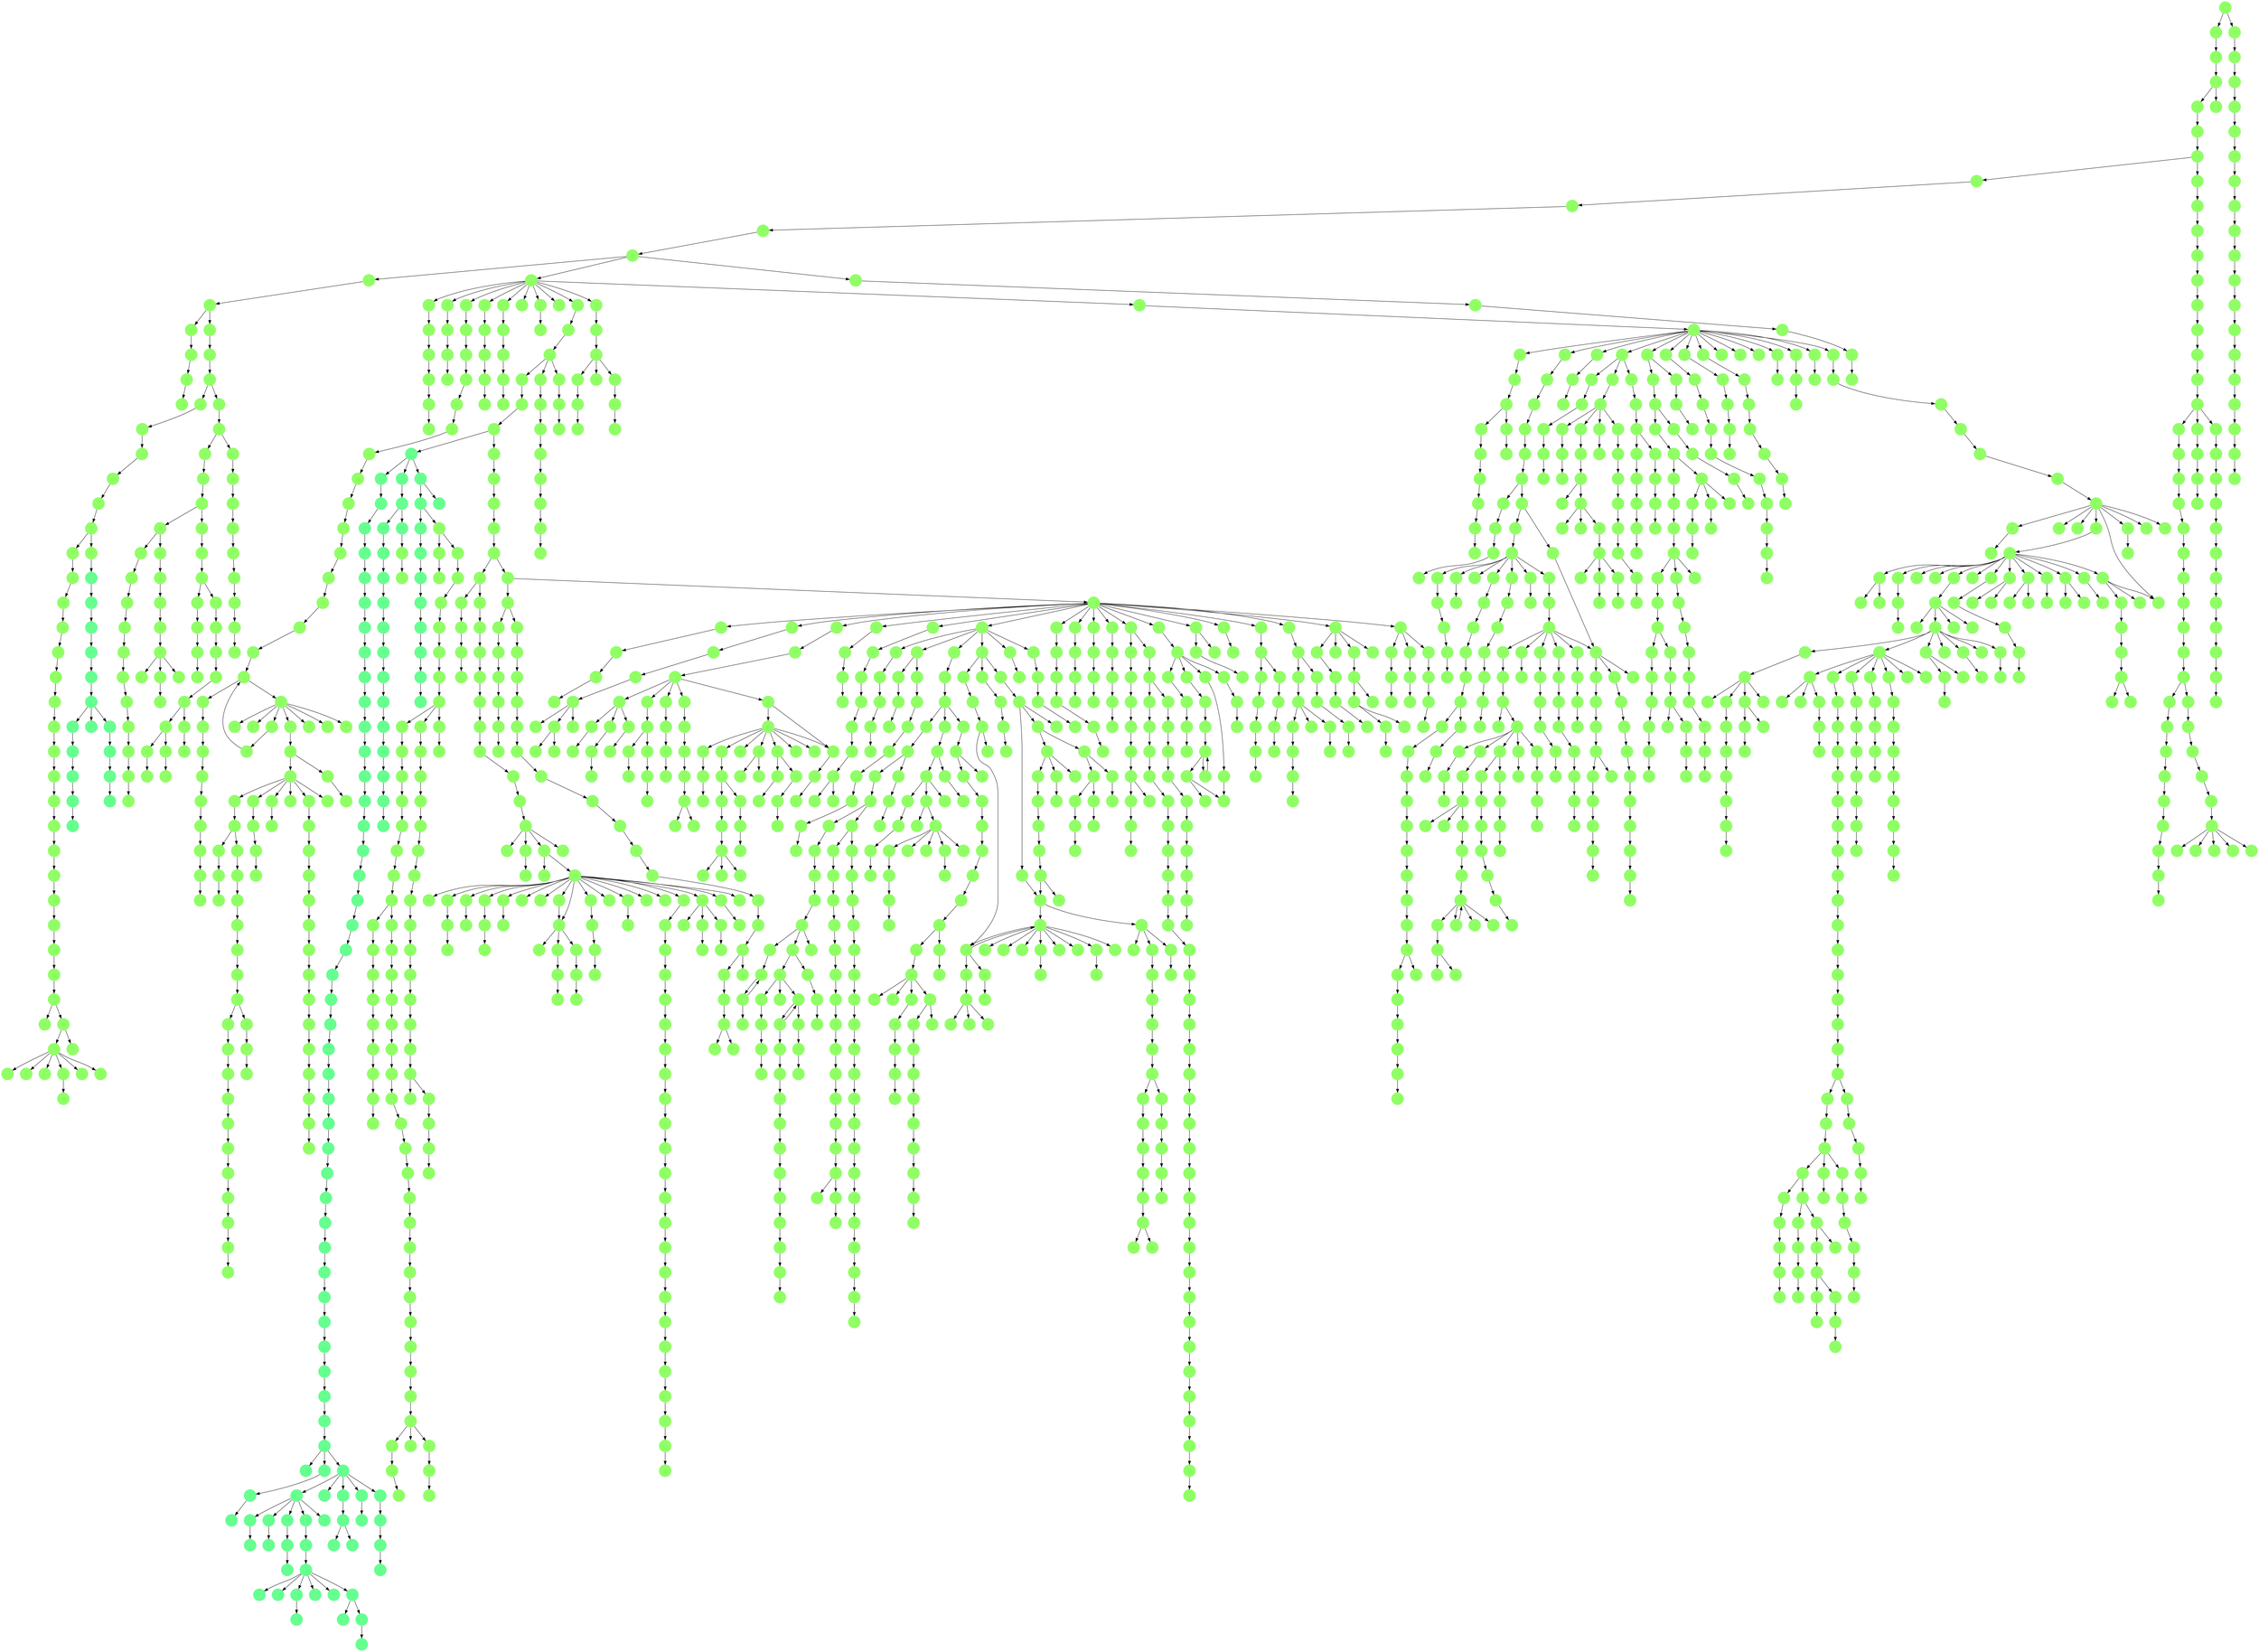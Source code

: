 digraph{
0 [tooltip = "M", penwidth = 0, style = filled, fillcolor = "#90ff66", shape = circle, label = ""]
1 [tooltip = "M", penwidth = 0, style = filled, fillcolor = "#90ff66", shape = circle, label = ""]
2 [tooltip = "M", penwidth = 0, style = filled, fillcolor = "#90ff66", shape = circle, label = ""]
3 [tooltip = "M", penwidth = 0, style = filled, fillcolor = "#90ff66", shape = circle, label = ""]
4 [tooltip = "M", penwidth = 0, style = filled, fillcolor = "#90ff66", shape = circle, label = ""]
5 [tooltip = "M", penwidth = 0, style = filled, fillcolor = "#90ff66", shape = circle, label = ""]
6 [tooltip = "M", penwidth = 0, style = filled, fillcolor = "#90ff66", shape = circle, label = ""]
7 [tooltip = "M", penwidth = 0, style = filled, fillcolor = "#90ff66", shape = circle, label = ""]
8 [tooltip = "M", penwidth = 0, style = filled, fillcolor = "#90ff66", shape = circle, label = ""]
9 [tooltip = "M", penwidth = 0, style = filled, fillcolor = "#90ff66", shape = circle, label = ""]
10 [tooltip = "M", penwidth = 0, style = filled, fillcolor = "#90ff66", shape = circle, label = ""]
11 [tooltip = "M", penwidth = 0, style = filled, fillcolor = "#90ff66", shape = circle, label = ""]
12 [tooltip = "M", penwidth = 0, style = filled, fillcolor = "#90ff66", shape = circle, label = ""]
13 [tooltip = "M", penwidth = 0, style = filled, fillcolor = "#90ff66", shape = circle, label = ""]
14 [tooltip = "M", penwidth = 0, style = filled, fillcolor = "#90ff66", shape = circle, label = ""]
15 [tooltip = "M", penwidth = 0, style = filled, fillcolor = "#90ff66", shape = circle, label = ""]
16 [tooltip = "M", penwidth = 0, style = filled, fillcolor = "#90ff66", shape = circle, label = ""]
17 [tooltip = "M", penwidth = 0, style = filled, fillcolor = "#90ff66", shape = circle, label = ""]
18 [tooltip = "M", penwidth = 0, style = filled, fillcolor = "#90ff66", shape = circle, label = ""]
19 [tooltip = "M", penwidth = 0, style = filled, fillcolor = "#90ff66", shape = circle, label = ""]
20 [tooltip = "M", penwidth = 0, style = filled, fillcolor = "#90ff66", shape = circle, label = ""]
21 [tooltip = "M", penwidth = 0, style = filled, fillcolor = "#90ff66", shape = circle, label = ""]
22 [tooltip = "M", penwidth = 0, style = filled, fillcolor = "#90ff66", shape = circle, label = ""]
23 [tooltip = "M", penwidth = 0, style = filled, fillcolor = "#90ff66", shape = circle, label = ""]
24 [tooltip = "M", penwidth = 0, style = filled, fillcolor = "#90ff66", shape = circle, label = ""]
25 [tooltip = "M", penwidth = 0, style = filled, fillcolor = "#90ff66", shape = circle, label = ""]
26 [tooltip = "M", penwidth = 0, style = filled, fillcolor = "#90ff66", shape = circle, label = ""]
27 [tooltip = "M", penwidth = 0, style = filled, fillcolor = "#90ff66", shape = circle, label = ""]
28 [tooltip = "M", penwidth = 0, style = filled, fillcolor = "#90ff66", shape = circle, label = ""]
29 [tooltip = "M", penwidth = 0, style = filled, fillcolor = "#90ff66", shape = circle, label = ""]
30 [tooltip = "M", penwidth = 0, style = filled, fillcolor = "#90ff66", shape = circle, label = ""]
31 [tooltip = "M", penwidth = 0, style = filled, fillcolor = "#90ff66", shape = circle, label = ""]
32 [tooltip = "M", penwidth = 0, style = filled, fillcolor = "#90ff66", shape = circle, label = ""]
33 [tooltip = "M", penwidth = 0, style = filled, fillcolor = "#90ff66", shape = circle, label = ""]
34 [tooltip = "M", penwidth = 0, style = filled, fillcolor = "#90ff66", shape = circle, label = ""]
35 [tooltip = "M", penwidth = 0, style = filled, fillcolor = "#90ff66", shape = circle, label = ""]
36 [tooltip = "M", penwidth = 0, style = filled, fillcolor = "#90ff66", shape = circle, label = ""]
37 [tooltip = "M", penwidth = 0, style = filled, fillcolor = "#90ff66", shape = circle, label = ""]
38 [tooltip = "M", penwidth = 0, style = filled, fillcolor = "#90ff66", shape = circle, label = ""]
39 [tooltip = "M", penwidth = 0, style = filled, fillcolor = "#90ff66", shape = circle, label = ""]
40 [tooltip = "M", penwidth = 0, style = filled, fillcolor = "#90ff66", shape = circle, label = ""]
41 [tooltip = "M", penwidth = 0, style = filled, fillcolor = "#90ff66", shape = circle, label = ""]
42 [tooltip = "L", penwidth = 0, style = filled, fillcolor = "#66ff90", shape = circle, label = ""]
43 [tooltip = "M", penwidth = 0, style = filled, fillcolor = "#90ff66", shape = circle, label = ""]
44 [tooltip = "L", penwidth = 0, style = filled, fillcolor = "#66ff90", shape = circle, label = ""]
45 [tooltip = "L", penwidth = 0, style = filled, fillcolor = "#66ff90", shape = circle, label = ""]
46 [tooltip = "L", penwidth = 0, style = filled, fillcolor = "#66ff90", shape = circle, label = ""]
47 [tooltip = "L", penwidth = 0, style = filled, fillcolor = "#66ff90", shape = circle, label = ""]
48 [tooltip = "L", penwidth = 0, style = filled, fillcolor = "#66ff90", shape = circle, label = ""]
49 [tooltip = "L", penwidth = 0, style = filled, fillcolor = "#66ff90", shape = circle, label = ""]
50 [tooltip = "L", penwidth = 0, style = filled, fillcolor = "#66ff90", shape = circle, label = ""]
51 [tooltip = "M", penwidth = 0, style = filled, fillcolor = "#90ff66", shape = circle, label = ""]
52 [tooltip = "M", penwidth = 0, style = filled, fillcolor = "#90ff66", shape = circle, label = ""]
53 [tooltip = "M", penwidth = 0, style = filled, fillcolor = "#90ff66", shape = circle, label = ""]
54 [tooltip = "M", penwidth = 0, style = filled, fillcolor = "#90ff66", shape = circle, label = ""]
55 [tooltip = "M", penwidth = 0, style = filled, fillcolor = "#90ff66", shape = circle, label = ""]
56 [tooltip = "M", penwidth = 0, style = filled, fillcolor = "#90ff66", shape = circle, label = ""]
57 [tooltip = "M", penwidth = 0, style = filled, fillcolor = "#90ff66", shape = circle, label = ""]
58 [tooltip = "M", penwidth = 0, style = filled, fillcolor = "#90ff66", shape = circle, label = ""]
59 [tooltip = "L", penwidth = 0, style = filled, fillcolor = "#66ff90", shape = circle, label = ""]
60 [tooltip = "M", penwidth = 0, style = filled, fillcolor = "#90ff66", shape = circle, label = ""]
61 [tooltip = "M", penwidth = 0, style = filled, fillcolor = "#90ff66", shape = circle, label = ""]
62 [tooltip = "M", penwidth = 0, style = filled, fillcolor = "#90ff66", shape = circle, label = ""]
63 [tooltip = "M", penwidth = 0, style = filled, fillcolor = "#90ff66", shape = circle, label = ""]
64 [tooltip = "M", penwidth = 0, style = filled, fillcolor = "#90ff66", shape = circle, label = ""]
65 [tooltip = "M", penwidth = 0, style = filled, fillcolor = "#90ff66", shape = circle, label = ""]
66 [tooltip = "M", penwidth = 0, style = filled, fillcolor = "#90ff66", shape = circle, label = ""]
67 [tooltip = "M", penwidth = 0, style = filled, fillcolor = "#90ff66", shape = circle, label = ""]
68 [tooltip = "M", penwidth = 0, style = filled, fillcolor = "#90ff66", shape = circle, label = ""]
69 [tooltip = "M", penwidth = 0, style = filled, fillcolor = "#90ff66", shape = circle, label = ""]
70 [tooltip = "M", penwidth = 0, style = filled, fillcolor = "#90ff66", shape = circle, label = ""]
71 [tooltip = "M", penwidth = 0, style = filled, fillcolor = "#90ff66", shape = circle, label = ""]
72 [tooltip = "M", penwidth = 0, style = filled, fillcolor = "#90ff66", shape = circle, label = ""]
73 [tooltip = "M", penwidth = 0, style = filled, fillcolor = "#90ff66", shape = circle, label = ""]
74 [tooltip = "M", penwidth = 0, style = filled, fillcolor = "#90ff66", shape = circle, label = ""]
75 [tooltip = "M", penwidth = 0, style = filled, fillcolor = "#90ff66", shape = circle, label = ""]
76 [tooltip = "M", penwidth = 0, style = filled, fillcolor = "#90ff66", shape = circle, label = ""]
77 [tooltip = "M", penwidth = 0, style = filled, fillcolor = "#90ff66", shape = circle, label = ""]
78 [tooltip = "M", penwidth = 0, style = filled, fillcolor = "#90ff66", shape = circle, label = ""]
79 [tooltip = "M", penwidth = 0, style = filled, fillcolor = "#90ff66", shape = circle, label = ""]
80 [tooltip = "M", penwidth = 0, style = filled, fillcolor = "#90ff66", shape = circle, label = ""]
81 [tooltip = "M", penwidth = 0, style = filled, fillcolor = "#90ff66", shape = circle, label = ""]
82 [tooltip = "M", penwidth = 0, style = filled, fillcolor = "#90ff66", shape = circle, label = ""]
83 [tooltip = "M", penwidth = 0, style = filled, fillcolor = "#90ff66", shape = circle, label = ""]
84 [tooltip = "M", penwidth = 0, style = filled, fillcolor = "#90ff66", shape = circle, label = ""]
85 [tooltip = "M", penwidth = 0, style = filled, fillcolor = "#90ff66", shape = circle, label = ""]
86 [tooltip = "M", penwidth = 0, style = filled, fillcolor = "#90ff66", shape = circle, label = ""]
87 [tooltip = "M", penwidth = 0, style = filled, fillcolor = "#90ff66", shape = circle, label = ""]
88 [tooltip = "M", penwidth = 0, style = filled, fillcolor = "#90ff66", shape = circle, label = ""]
89 [tooltip = "M", penwidth = 0, style = filled, fillcolor = "#90ff66", shape = circle, label = ""]
90 [tooltip = "M", penwidth = 0, style = filled, fillcolor = "#90ff66", shape = circle, label = ""]
91 [tooltip = "M", penwidth = 0, style = filled, fillcolor = "#90ff66", shape = circle, label = ""]
92 [tooltip = "M", penwidth = 0, style = filled, fillcolor = "#90ff66", shape = circle, label = ""]
93 [tooltip = "M", penwidth = 0, style = filled, fillcolor = "#90ff66", shape = circle, label = ""]
94 [tooltip = "M", penwidth = 0, style = filled, fillcolor = "#90ff66", shape = circle, label = ""]
95 [tooltip = "M", penwidth = 0, style = filled, fillcolor = "#90ff66", shape = circle, label = ""]
96 [tooltip = "M", penwidth = 0, style = filled, fillcolor = "#90ff66", shape = circle, label = ""]
97 [tooltip = "M", penwidth = 0, style = filled, fillcolor = "#90ff66", shape = circle, label = ""]
98 [tooltip = "M", penwidth = 0, style = filled, fillcolor = "#90ff66", shape = circle, label = ""]
99 [tooltip = "M", penwidth = 0, style = filled, fillcolor = "#90ff66", shape = circle, label = ""]
100 [tooltip = "M", penwidth = 0, style = filled, fillcolor = "#90ff66", shape = circle, label = ""]
101 [tooltip = "M", penwidth = 0, style = filled, fillcolor = "#90ff66", shape = circle, label = ""]
102 [tooltip = "M", penwidth = 0, style = filled, fillcolor = "#90ff66", shape = circle, label = ""]
103 [tooltip = "M", penwidth = 0, style = filled, fillcolor = "#90ff66", shape = circle, label = ""]
104 [tooltip = "M", penwidth = 0, style = filled, fillcolor = "#90ff66", shape = circle, label = ""]
105 [tooltip = "M", penwidth = 0, style = filled, fillcolor = "#90ff66", shape = circle, label = ""]
106 [tooltip = "M", penwidth = 0, style = filled, fillcolor = "#90ff66", shape = circle, label = ""]
107 [tooltip = "M", penwidth = 0, style = filled, fillcolor = "#90ff66", shape = circle, label = ""]
108 [tooltip = "M", penwidth = 0, style = filled, fillcolor = "#90ff66", shape = circle, label = ""]
109 [tooltip = "M", penwidth = 0, style = filled, fillcolor = "#90ff66", shape = circle, label = ""]
110 [tooltip = "M", penwidth = 0, style = filled, fillcolor = "#90ff66", shape = circle, label = ""]
111 [tooltip = "M", penwidth = 0, style = filled, fillcolor = "#90ff66", shape = circle, label = ""]
112 [tooltip = "M", penwidth = 0, style = filled, fillcolor = "#90ff66", shape = circle, label = ""]
113 [tooltip = "M", penwidth = 0, style = filled, fillcolor = "#90ff66", shape = circle, label = ""]
114 [tooltip = "M", penwidth = 0, style = filled, fillcolor = "#90ff66", shape = circle, label = ""]
115 [tooltip = "M", penwidth = 0, style = filled, fillcolor = "#90ff66", shape = circle, label = ""]
116 [tooltip = "M", penwidth = 0, style = filled, fillcolor = "#90ff66", shape = circle, label = ""]
117 [tooltip = "M", penwidth = 0, style = filled, fillcolor = "#90ff66", shape = circle, label = ""]
118 [tooltip = "M", penwidth = 0, style = filled, fillcolor = "#90ff66", shape = circle, label = ""]
119 [tooltip = "M", penwidth = 0, style = filled, fillcolor = "#90ff66", shape = circle, label = ""]
120 [tooltip = "M", penwidth = 0, style = filled, fillcolor = "#90ff66", shape = circle, label = ""]
121 [tooltip = "M", penwidth = 0, style = filled, fillcolor = "#90ff66", shape = circle, label = ""]
122 [tooltip = "M", penwidth = 0, style = filled, fillcolor = "#90ff66", shape = circle, label = ""]
123 [tooltip = "M", penwidth = 0, style = filled, fillcolor = "#90ff66", shape = circle, label = ""]
124 [tooltip = "M", penwidth = 0, style = filled, fillcolor = "#90ff66", shape = circle, label = ""]
125 [tooltip = "M", penwidth = 0, style = filled, fillcolor = "#90ff66", shape = circle, label = ""]
126 [tooltip = "M", penwidth = 0, style = filled, fillcolor = "#90ff66", shape = circle, label = ""]
127 [tooltip = "M", penwidth = 0, style = filled, fillcolor = "#90ff66", shape = circle, label = ""]
128 [tooltip = "M", penwidth = 0, style = filled, fillcolor = "#90ff66", shape = circle, label = ""]
129 [tooltip = "M", penwidth = 0, style = filled, fillcolor = "#90ff66", shape = circle, label = ""]
130 [tooltip = "M", penwidth = 0, style = filled, fillcolor = "#90ff66", shape = circle, label = ""]
131 [tooltip = "M", penwidth = 0, style = filled, fillcolor = "#90ff66", shape = circle, label = ""]
132 [tooltip = "M", penwidth = 0, style = filled, fillcolor = "#90ff66", shape = circle, label = ""]
133 [tooltip = "M", penwidth = 0, style = filled, fillcolor = "#90ff66", shape = circle, label = ""]
134 [tooltip = "M", penwidth = 0, style = filled, fillcolor = "#90ff66", shape = circle, label = ""]
135 [tooltip = "M", penwidth = 0, style = filled, fillcolor = "#90ff66", shape = circle, label = ""]
136 [tooltip = "M", penwidth = 0, style = filled, fillcolor = "#90ff66", shape = circle, label = ""]
137 [tooltip = "M", penwidth = 0, style = filled, fillcolor = "#90ff66", shape = circle, label = ""]
138 [tooltip = "M", penwidth = 0, style = filled, fillcolor = "#90ff66", shape = circle, label = ""]
139 [tooltip = "M", penwidth = 0, style = filled, fillcolor = "#90ff66", shape = circle, label = ""]
140 [tooltip = "M", penwidth = 0, style = filled, fillcolor = "#90ff66", shape = circle, label = ""]
141 [tooltip = "M", penwidth = 0, style = filled, fillcolor = "#90ff66", shape = circle, label = ""]
142 [tooltip = "M", penwidth = 0, style = filled, fillcolor = "#90ff66", shape = circle, label = ""]
143 [tooltip = "M", penwidth = 0, style = filled, fillcolor = "#90ff66", shape = circle, label = ""]
144 [tooltip = "M", penwidth = 0, style = filled, fillcolor = "#90ff66", shape = circle, label = ""]
145 [tooltip = "M", penwidth = 0, style = filled, fillcolor = "#90ff66", shape = circle, label = ""]
146 [tooltip = "M", penwidth = 0, style = filled, fillcolor = "#90ff66", shape = circle, label = ""]
147 [tooltip = "M", penwidth = 0, style = filled, fillcolor = "#90ff66", shape = circle, label = ""]
148 [tooltip = "M", penwidth = 0, style = filled, fillcolor = "#90ff66", shape = circle, label = ""]
149 [tooltip = "M", penwidth = 0, style = filled, fillcolor = "#90ff66", shape = circle, label = ""]
150 [tooltip = "M", penwidth = 0, style = filled, fillcolor = "#90ff66", shape = circle, label = ""]
151 [tooltip = "M", penwidth = 0, style = filled, fillcolor = "#90ff66", shape = circle, label = ""]
152 [tooltip = "M", penwidth = 0, style = filled, fillcolor = "#90ff66", shape = circle, label = ""]
153 [tooltip = "M", penwidth = 0, style = filled, fillcolor = "#90ff66", shape = circle, label = ""]
154 [tooltip = "M", penwidth = 0, style = filled, fillcolor = "#90ff66", shape = circle, label = ""]
155 [tooltip = "M", penwidth = 0, style = filled, fillcolor = "#90ff66", shape = circle, label = ""]
156 [tooltip = "M", penwidth = 0, style = filled, fillcolor = "#90ff66", shape = circle, label = ""]
157 [tooltip = "M", penwidth = 0, style = filled, fillcolor = "#90ff66", shape = circle, label = ""]
158 [tooltip = "M", penwidth = 0, style = filled, fillcolor = "#90ff66", shape = circle, label = ""]
159 [tooltip = "M", penwidth = 0, style = filled, fillcolor = "#90ff66", shape = circle, label = ""]
160 [tooltip = "M", penwidth = 0, style = filled, fillcolor = "#90ff66", shape = circle, label = ""]
161 [tooltip = "M", penwidth = 0, style = filled, fillcolor = "#90ff66", shape = circle, label = ""]
162 [tooltip = "M", penwidth = 0, style = filled, fillcolor = "#90ff66", shape = circle, label = ""]
163 [tooltip = "M", penwidth = 0, style = filled, fillcolor = "#90ff66", shape = circle, label = ""]
164 [tooltip = "M", penwidth = 0, style = filled, fillcolor = "#90ff66", shape = circle, label = ""]
165 [tooltip = "M", penwidth = 0, style = filled, fillcolor = "#90ff66", shape = circle, label = ""]
166 [tooltip = "M", penwidth = 0, style = filled, fillcolor = "#90ff66", shape = circle, label = ""]
167 [tooltip = "M", penwidth = 0, style = filled, fillcolor = "#90ff66", shape = circle, label = ""]
168 [tooltip = "M", penwidth = 0, style = filled, fillcolor = "#90ff66", shape = circle, label = ""]
169 [tooltip = "M", penwidth = 0, style = filled, fillcolor = "#90ff66", shape = circle, label = ""]
170 [tooltip = "M", penwidth = 0, style = filled, fillcolor = "#90ff66", shape = circle, label = ""]
171 [tooltip = "M", penwidth = 0, style = filled, fillcolor = "#90ff66", shape = circle, label = ""]
172 [tooltip = "M", penwidth = 0, style = filled, fillcolor = "#90ff66", shape = circle, label = ""]
173 [tooltip = "M", penwidth = 0, style = filled, fillcolor = "#90ff66", shape = circle, label = ""]
174 [tooltip = "M", penwidth = 0, style = filled, fillcolor = "#90ff66", shape = circle, label = ""]
175 [tooltip = "M", penwidth = 0, style = filled, fillcolor = "#90ff66", shape = circle, label = ""]
176 [tooltip = "M", penwidth = 0, style = filled, fillcolor = "#90ff66", shape = circle, label = ""]
177 [tooltip = "M", penwidth = 0, style = filled, fillcolor = "#90ff66", shape = circle, label = ""]
178 [tooltip = "M", penwidth = 0, style = filled, fillcolor = "#90ff66", shape = circle, label = ""]
179 [tooltip = "M", penwidth = 0, style = filled, fillcolor = "#90ff66", shape = circle, label = ""]
180 [tooltip = "M", penwidth = 0, style = filled, fillcolor = "#90ff66", shape = circle, label = ""]
181 [tooltip = "M", penwidth = 0, style = filled, fillcolor = "#90ff66", shape = circle, label = ""]
182 [tooltip = "M", penwidth = 0, style = filled, fillcolor = "#90ff66", shape = circle, label = ""]
183 [tooltip = "M", penwidth = 0, style = filled, fillcolor = "#90ff66", shape = circle, label = ""]
184 [tooltip = "M", penwidth = 0, style = filled, fillcolor = "#90ff66", shape = circle, label = ""]
185 [tooltip = "M", penwidth = 0, style = filled, fillcolor = "#90ff66", shape = circle, label = ""]
186 [tooltip = "M", penwidth = 0, style = filled, fillcolor = "#90ff66", shape = circle, label = ""]
187 [tooltip = "M", penwidth = 0, style = filled, fillcolor = "#90ff66", shape = circle, label = ""]
188 [tooltip = "M", penwidth = 0, style = filled, fillcolor = "#90ff66", shape = circle, label = ""]
189 [tooltip = "M", penwidth = 0, style = filled, fillcolor = "#90ff66", shape = circle, label = ""]
190 [tooltip = "M", penwidth = 0, style = filled, fillcolor = "#90ff66", shape = circle, label = ""]
191 [tooltip = "M", penwidth = 0, style = filled, fillcolor = "#90ff66", shape = circle, label = ""]
192 [tooltip = "M", penwidth = 0, style = filled, fillcolor = "#90ff66", shape = circle, label = ""]
193 [tooltip = "M", penwidth = 0, style = filled, fillcolor = "#90ff66", shape = circle, label = ""]
194 [tooltip = "M", penwidth = 0, style = filled, fillcolor = "#90ff66", shape = circle, label = ""]
195 [tooltip = "M", penwidth = 0, style = filled, fillcolor = "#90ff66", shape = circle, label = ""]
196 [tooltip = "M", penwidth = 0, style = filled, fillcolor = "#90ff66", shape = circle, label = ""]
197 [tooltip = "M", penwidth = 0, style = filled, fillcolor = "#90ff66", shape = circle, label = ""]
198 [tooltip = "M", penwidth = 0, style = filled, fillcolor = "#90ff66", shape = circle, label = ""]
199 [tooltip = "M", penwidth = 0, style = filled, fillcolor = "#90ff66", shape = circle, label = ""]
200 [tooltip = "M", penwidth = 0, style = filled, fillcolor = "#90ff66", shape = circle, label = ""]
201 [tooltip = "M", penwidth = 0, style = filled, fillcolor = "#90ff66", shape = circle, label = ""]
202 [tooltip = "M", penwidth = 0, style = filled, fillcolor = "#90ff66", shape = circle, label = ""]
203 [tooltip = "M", penwidth = 0, style = filled, fillcolor = "#90ff66", shape = circle, label = ""]
204 [tooltip = "M", penwidth = 0, style = filled, fillcolor = "#90ff66", shape = circle, label = ""]
205 [tooltip = "M", penwidth = 0, style = filled, fillcolor = "#90ff66", shape = circle, label = ""]
206 [tooltip = "M", penwidth = 0, style = filled, fillcolor = "#90ff66", shape = circle, label = ""]
207 [tooltip = "M", penwidth = 0, style = filled, fillcolor = "#90ff66", shape = circle, label = ""]
208 [tooltip = "M", penwidth = 0, style = filled, fillcolor = "#90ff66", shape = circle, label = ""]
209 [tooltip = "M", penwidth = 0, style = filled, fillcolor = "#90ff66", shape = circle, label = ""]
210 [tooltip = "M", penwidth = 0, style = filled, fillcolor = "#90ff66", shape = circle, label = ""]
211 [tooltip = "M", penwidth = 0, style = filled, fillcolor = "#90ff66", shape = circle, label = ""]
212 [tooltip = "M", penwidth = 0, style = filled, fillcolor = "#90ff66", shape = circle, label = ""]
213 [tooltip = "M", penwidth = 0, style = filled, fillcolor = "#90ff66", shape = circle, label = ""]
214 [tooltip = "M", penwidth = 0, style = filled, fillcolor = "#90ff66", shape = circle, label = ""]
215 [tooltip = "M", penwidth = 0, style = filled, fillcolor = "#90ff66", shape = circle, label = ""]
216 [tooltip = "M", penwidth = 0, style = filled, fillcolor = "#90ff66", shape = circle, label = ""]
217 [tooltip = "M", penwidth = 0, style = filled, fillcolor = "#90ff66", shape = circle, label = ""]
218 [tooltip = "M", penwidth = 0, style = filled, fillcolor = "#90ff66", shape = circle, label = ""]
219 [tooltip = "M", penwidth = 0, style = filled, fillcolor = "#90ff66", shape = circle, label = ""]
220 [tooltip = "M", penwidth = 0, style = filled, fillcolor = "#90ff66", shape = circle, label = ""]
221 [tooltip = "M", penwidth = 0, style = filled, fillcolor = "#90ff66", shape = circle, label = ""]
222 [tooltip = "M", penwidth = 0, style = filled, fillcolor = "#90ff66", shape = circle, label = ""]
223 [tooltip = "M", penwidth = 0, style = filled, fillcolor = "#90ff66", shape = circle, label = ""]
224 [tooltip = "M", penwidth = 0, style = filled, fillcolor = "#90ff66", shape = circle, label = ""]
225 [tooltip = "M", penwidth = 0, style = filled, fillcolor = "#90ff66", shape = circle, label = ""]
226 [tooltip = "M", penwidth = 0, style = filled, fillcolor = "#90ff66", shape = circle, label = ""]
227 [tooltip = "M", penwidth = 0, style = filled, fillcolor = "#90ff66", shape = circle, label = ""]
228 [tooltip = "M", penwidth = 0, style = filled, fillcolor = "#90ff66", shape = circle, label = ""]
229 [tooltip = "M", penwidth = 0, style = filled, fillcolor = "#90ff66", shape = circle, label = ""]
230 [tooltip = "M", penwidth = 0, style = filled, fillcolor = "#90ff66", shape = circle, label = ""]
231 [tooltip = "M", penwidth = 0, style = filled, fillcolor = "#90ff66", shape = circle, label = ""]
232 [tooltip = "M", penwidth = 0, style = filled, fillcolor = "#90ff66", shape = circle, label = ""]
233 [tooltip = "M", penwidth = 0, style = filled, fillcolor = "#90ff66", shape = circle, label = ""]
234 [tooltip = "M", penwidth = 0, style = filled, fillcolor = "#90ff66", shape = circle, label = ""]
235 [tooltip = "M", penwidth = 0, style = filled, fillcolor = "#90ff66", shape = circle, label = ""]
236 [tooltip = "M", penwidth = 0, style = filled, fillcolor = "#90ff66", shape = circle, label = ""]
237 [tooltip = "M", penwidth = 0, style = filled, fillcolor = "#90ff66", shape = circle, label = ""]
238 [tooltip = "M", penwidth = 0, style = filled, fillcolor = "#90ff66", shape = circle, label = ""]
239 [tooltip = "M", penwidth = 0, style = filled, fillcolor = "#90ff66", shape = circle, label = ""]
240 [tooltip = "M", penwidth = 0, style = filled, fillcolor = "#90ff66", shape = circle, label = ""]
241 [tooltip = "M", penwidth = 0, style = filled, fillcolor = "#90ff66", shape = circle, label = ""]
242 [tooltip = "M", penwidth = 0, style = filled, fillcolor = "#90ff66", shape = circle, label = ""]
243 [tooltip = "M", penwidth = 0, style = filled, fillcolor = "#90ff66", shape = circle, label = ""]
244 [tooltip = "M", penwidth = 0, style = filled, fillcolor = "#90ff66", shape = circle, label = ""]
245 [tooltip = "M", penwidth = 0, style = filled, fillcolor = "#90ff66", shape = circle, label = ""]
246 [tooltip = "M", penwidth = 0, style = filled, fillcolor = "#90ff66", shape = circle, label = ""]
247 [tooltip = "M", penwidth = 0, style = filled, fillcolor = "#90ff66", shape = circle, label = ""]
248 [tooltip = "M", penwidth = 0, style = filled, fillcolor = "#90ff66", shape = circle, label = ""]
249 [tooltip = "M", penwidth = 0, style = filled, fillcolor = "#90ff66", shape = circle, label = ""]
250 [tooltip = "M", penwidth = 0, style = filled, fillcolor = "#90ff66", shape = circle, label = ""]
251 [tooltip = "M", penwidth = 0, style = filled, fillcolor = "#90ff66", shape = circle, label = ""]
252 [tooltip = "M", penwidth = 0, style = filled, fillcolor = "#90ff66", shape = circle, label = ""]
253 [tooltip = "M", penwidth = 0, style = filled, fillcolor = "#90ff66", shape = circle, label = ""]
254 [tooltip = "M", penwidth = 0, style = filled, fillcolor = "#90ff66", shape = circle, label = ""]
255 [tooltip = "M", penwidth = 0, style = filled, fillcolor = "#90ff66", shape = circle, label = ""]
256 [tooltip = "M", penwidth = 0, style = filled, fillcolor = "#90ff66", shape = circle, label = ""]
257 [tooltip = "M", penwidth = 0, style = filled, fillcolor = "#90ff66", shape = circle, label = ""]
258 [tooltip = "M", penwidth = 0, style = filled, fillcolor = "#90ff66", shape = circle, label = ""]
259 [tooltip = "M", penwidth = 0, style = filled, fillcolor = "#90ff66", shape = circle, label = ""]
260 [tooltip = "M", penwidth = 0, style = filled, fillcolor = "#90ff66", shape = circle, label = ""]
261 [tooltip = "M", penwidth = 0, style = filled, fillcolor = "#90ff66", shape = circle, label = ""]
262 [tooltip = "M", penwidth = 0, style = filled, fillcolor = "#90ff66", shape = circle, label = ""]
263 [tooltip = "M", penwidth = 0, style = filled, fillcolor = "#90ff66", shape = circle, label = ""]
264 [tooltip = "M", penwidth = 0, style = filled, fillcolor = "#90ff66", shape = circle, label = ""]
265 [tooltip = "M", penwidth = 0, style = filled, fillcolor = "#90ff66", shape = circle, label = ""]
266 [tooltip = "M", penwidth = 0, style = filled, fillcolor = "#90ff66", shape = circle, label = ""]
267 [tooltip = "M", penwidth = 0, style = filled, fillcolor = "#90ff66", shape = circle, label = ""]
268 [tooltip = "M", penwidth = 0, style = filled, fillcolor = "#90ff66", shape = circle, label = ""]
269 [tooltip = "M", penwidth = 0, style = filled, fillcolor = "#90ff66", shape = circle, label = ""]
270 [tooltip = "M", penwidth = 0, style = filled, fillcolor = "#90ff66", shape = circle, label = ""]
271 [tooltip = "M", penwidth = 0, style = filled, fillcolor = "#90ff66", shape = circle, label = ""]
272 [tooltip = "M", penwidth = 0, style = filled, fillcolor = "#90ff66", shape = circle, label = ""]
273 [tooltip = "M", penwidth = 0, style = filled, fillcolor = "#90ff66", shape = circle, label = ""]
274 [tooltip = "M", penwidth = 0, style = filled, fillcolor = "#90ff66", shape = circle, label = ""]
275 [tooltip = "M", penwidth = 0, style = filled, fillcolor = "#90ff66", shape = circle, label = ""]
276 [tooltip = "M", penwidth = 0, style = filled, fillcolor = "#90ff66", shape = circle, label = ""]
277 [tooltip = "M", penwidth = 0, style = filled, fillcolor = "#90ff66", shape = circle, label = ""]
278 [tooltip = "M", penwidth = 0, style = filled, fillcolor = "#90ff66", shape = circle, label = ""]
279 [tooltip = "M", penwidth = 0, style = filled, fillcolor = "#90ff66", shape = circle, label = ""]
280 [tooltip = "M", penwidth = 0, style = filled, fillcolor = "#90ff66", shape = circle, label = ""]
281 [tooltip = "M", penwidth = 0, style = filled, fillcolor = "#90ff66", shape = circle, label = ""]
282 [tooltip = "M", penwidth = 0, style = filled, fillcolor = "#90ff66", shape = circle, label = ""]
283 [tooltip = "M", penwidth = 0, style = filled, fillcolor = "#90ff66", shape = circle, label = ""]
284 [tooltip = "M", penwidth = 0, style = filled, fillcolor = "#90ff66", shape = circle, label = ""]
285 [tooltip = "M", penwidth = 0, style = filled, fillcolor = "#90ff66", shape = circle, label = ""]
286 [tooltip = "M", penwidth = 0, style = filled, fillcolor = "#90ff66", shape = circle, label = ""]
287 [tooltip = "M", penwidth = 0, style = filled, fillcolor = "#90ff66", shape = circle, label = ""]
288 [tooltip = "M", penwidth = 0, style = filled, fillcolor = "#90ff66", shape = circle, label = ""]
289 [tooltip = "M", penwidth = 0, style = filled, fillcolor = "#90ff66", shape = circle, label = ""]
290 [tooltip = "M", penwidth = 0, style = filled, fillcolor = "#90ff66", shape = circle, label = ""]
291 [tooltip = "M", penwidth = 0, style = filled, fillcolor = "#90ff66", shape = circle, label = ""]
292 [tooltip = "M", penwidth = 0, style = filled, fillcolor = "#90ff66", shape = circle, label = ""]
293 [tooltip = "M", penwidth = 0, style = filled, fillcolor = "#90ff66", shape = circle, label = ""]
294 [tooltip = "M", penwidth = 0, style = filled, fillcolor = "#90ff66", shape = circle, label = ""]
295 [tooltip = "M", penwidth = 0, style = filled, fillcolor = "#90ff66", shape = circle, label = ""]
296 [tooltip = "M", penwidth = 0, style = filled, fillcolor = "#90ff66", shape = circle, label = ""]
297 [tooltip = "M", penwidth = 0, style = filled, fillcolor = "#90ff66", shape = circle, label = ""]
298 [tooltip = "M", penwidth = 0, style = filled, fillcolor = "#90ff66", shape = circle, label = ""]
299 [tooltip = "M", penwidth = 0, style = filled, fillcolor = "#90ff66", shape = circle, label = ""]
300 [tooltip = "M", penwidth = 0, style = filled, fillcolor = "#90ff66", shape = circle, label = ""]
301 [tooltip = "M", penwidth = 0, style = filled, fillcolor = "#90ff66", shape = circle, label = ""]
302 [tooltip = "M", penwidth = 0, style = filled, fillcolor = "#90ff66", shape = circle, label = ""]
303 [tooltip = "M", penwidth = 0, style = filled, fillcolor = "#90ff66", shape = circle, label = ""]
304 [tooltip = "M", penwidth = 0, style = filled, fillcolor = "#90ff66", shape = circle, label = ""]
305 [tooltip = "M", penwidth = 0, style = filled, fillcolor = "#90ff66", shape = circle, label = ""]
306 [tooltip = "M", penwidth = 0, style = filled, fillcolor = "#90ff66", shape = circle, label = ""]
307 [tooltip = "M", penwidth = 0, style = filled, fillcolor = "#90ff66", shape = circle, label = ""]
308 [tooltip = "M", penwidth = 0, style = filled, fillcolor = "#90ff66", shape = circle, label = ""]
309 [tooltip = "M", penwidth = 0, style = filled, fillcolor = "#90ff66", shape = circle, label = ""]
310 [tooltip = "M", penwidth = 0, style = filled, fillcolor = "#90ff66", shape = circle, label = ""]
311 [tooltip = "M", penwidth = 0, style = filled, fillcolor = "#90ff66", shape = circle, label = ""]
312 [tooltip = "M", penwidth = 0, style = filled, fillcolor = "#90ff66", shape = circle, label = ""]
313 [tooltip = "M", penwidth = 0, style = filled, fillcolor = "#90ff66", shape = circle, label = ""]
314 [tooltip = "M", penwidth = 0, style = filled, fillcolor = "#90ff66", shape = circle, label = ""]
315 [tooltip = "M", penwidth = 0, style = filled, fillcolor = "#90ff66", shape = circle, label = ""]
316 [tooltip = "M", penwidth = 0, style = filled, fillcolor = "#90ff66", shape = circle, label = ""]
317 [tooltip = "M", penwidth = 0, style = filled, fillcolor = "#90ff66", shape = circle, label = ""]
318 [tooltip = "M", penwidth = 0, style = filled, fillcolor = "#90ff66", shape = circle, label = ""]
319 [tooltip = "M", penwidth = 0, style = filled, fillcolor = "#90ff66", shape = circle, label = ""]
320 [tooltip = "M", penwidth = 0, style = filled, fillcolor = "#90ff66", shape = circle, label = ""]
321 [tooltip = "M", penwidth = 0, style = filled, fillcolor = "#90ff66", shape = circle, label = ""]
322 [tooltip = "M", penwidth = 0, style = filled, fillcolor = "#90ff66", shape = circle, label = ""]
323 [tooltip = "M", penwidth = 0, style = filled, fillcolor = "#90ff66", shape = circle, label = ""]
324 [tooltip = "M", penwidth = 0, style = filled, fillcolor = "#90ff66", shape = circle, label = ""]
325 [tooltip = "M", penwidth = 0, style = filled, fillcolor = "#90ff66", shape = circle, label = ""]
326 [tooltip = "M", penwidth = 0, style = filled, fillcolor = "#90ff66", shape = circle, label = ""]
327 [tooltip = "M", penwidth = 0, style = filled, fillcolor = "#90ff66", shape = circle, label = ""]
328 [tooltip = "M", penwidth = 0, style = filled, fillcolor = "#90ff66", shape = circle, label = ""]
329 [tooltip = "M", penwidth = 0, style = filled, fillcolor = "#90ff66", shape = circle, label = ""]
330 [tooltip = "M", penwidth = 0, style = filled, fillcolor = "#90ff66", shape = circle, label = ""]
331 [tooltip = "M", penwidth = 0, style = filled, fillcolor = "#90ff66", shape = circle, label = ""]
332 [tooltip = "M", penwidth = 0, style = filled, fillcolor = "#90ff66", shape = circle, label = ""]
333 [tooltip = "M", penwidth = 0, style = filled, fillcolor = "#90ff66", shape = circle, label = ""]
334 [tooltip = "M", penwidth = 0, style = filled, fillcolor = "#90ff66", shape = circle, label = ""]
335 [tooltip = "M", penwidth = 0, style = filled, fillcolor = "#90ff66", shape = circle, label = ""]
336 [tooltip = "M", penwidth = 0, style = filled, fillcolor = "#90ff66", shape = circle, label = ""]
337 [tooltip = "M", penwidth = 0, style = filled, fillcolor = "#90ff66", shape = circle, label = ""]
338 [tooltip = "M", penwidth = 0, style = filled, fillcolor = "#90ff66", shape = circle, label = ""]
339 [tooltip = "M", penwidth = 0, style = filled, fillcolor = "#90ff66", shape = circle, label = ""]
340 [tooltip = "M", penwidth = 0, style = filled, fillcolor = "#90ff66", shape = circle, label = ""]
341 [tooltip = "M", penwidth = 0, style = filled, fillcolor = "#90ff66", shape = circle, label = ""]
342 [tooltip = "M", penwidth = 0, style = filled, fillcolor = "#90ff66", shape = circle, label = ""]
343 [tooltip = "M", penwidth = 0, style = filled, fillcolor = "#90ff66", shape = circle, label = ""]
344 [tooltip = "M", penwidth = 0, style = filled, fillcolor = "#90ff66", shape = circle, label = ""]
345 [tooltip = "M", penwidth = 0, style = filled, fillcolor = "#90ff66", shape = circle, label = ""]
346 [tooltip = "M", penwidth = 0, style = filled, fillcolor = "#90ff66", shape = circle, label = ""]
347 [tooltip = "M", penwidth = 0, style = filled, fillcolor = "#90ff66", shape = circle, label = ""]
348 [tooltip = "M", penwidth = 0, style = filled, fillcolor = "#90ff66", shape = circle, label = ""]
349 [tooltip = "M", penwidth = 0, style = filled, fillcolor = "#90ff66", shape = circle, label = ""]
350 [tooltip = "M", penwidth = 0, style = filled, fillcolor = "#90ff66", shape = circle, label = ""]
351 [tooltip = "M", penwidth = 0, style = filled, fillcolor = "#90ff66", shape = circle, label = ""]
352 [tooltip = "M", penwidth = 0, style = filled, fillcolor = "#90ff66", shape = circle, label = ""]
353 [tooltip = "M", penwidth = 0, style = filled, fillcolor = "#90ff66", shape = circle, label = ""]
354 [tooltip = "M", penwidth = 0, style = filled, fillcolor = "#90ff66", shape = circle, label = ""]
355 [tooltip = "M", penwidth = 0, style = filled, fillcolor = "#90ff66", shape = circle, label = ""]
356 [tooltip = "M", penwidth = 0, style = filled, fillcolor = "#90ff66", shape = circle, label = ""]
357 [tooltip = "M", penwidth = 0, style = filled, fillcolor = "#90ff66", shape = circle, label = ""]
358 [tooltip = "M", penwidth = 0, style = filled, fillcolor = "#90ff66", shape = circle, label = ""]
359 [tooltip = "M", penwidth = 0, style = filled, fillcolor = "#90ff66", shape = circle, label = ""]
360 [tooltip = "M", penwidth = 0, style = filled, fillcolor = "#90ff66", shape = circle, label = ""]
361 [tooltip = "M", penwidth = 0, style = filled, fillcolor = "#90ff66", shape = circle, label = ""]
362 [tooltip = "M", penwidth = 0, style = filled, fillcolor = "#90ff66", shape = circle, label = ""]
363 [tooltip = "M", penwidth = 0, style = filled, fillcolor = "#90ff66", shape = circle, label = ""]
364 [tooltip = "M", penwidth = 0, style = filled, fillcolor = "#90ff66", shape = circle, label = ""]
365 [tooltip = "M", penwidth = 0, style = filled, fillcolor = "#90ff66", shape = circle, label = ""]
366 [tooltip = "M", penwidth = 0, style = filled, fillcolor = "#90ff66", shape = circle, label = ""]
367 [tooltip = "M", penwidth = 0, style = filled, fillcolor = "#90ff66", shape = circle, label = ""]
368 [tooltip = "M", penwidth = 0, style = filled, fillcolor = "#90ff66", shape = circle, label = ""]
369 [tooltip = "M", penwidth = 0, style = filled, fillcolor = "#90ff66", shape = circle, label = ""]
370 [tooltip = "M", penwidth = 0, style = filled, fillcolor = "#90ff66", shape = circle, label = ""]
371 [tooltip = "M", penwidth = 0, style = filled, fillcolor = "#90ff66", shape = circle, label = ""]
372 [tooltip = "M", penwidth = 0, style = filled, fillcolor = "#90ff66", shape = circle, label = ""]
373 [tooltip = "M", penwidth = 0, style = filled, fillcolor = "#90ff66", shape = circle, label = ""]
374 [tooltip = "M", penwidth = 0, style = filled, fillcolor = "#90ff66", shape = circle, label = ""]
375 [tooltip = "M", penwidth = 0, style = filled, fillcolor = "#90ff66", shape = circle, label = ""]
376 [tooltip = "M", penwidth = 0, style = filled, fillcolor = "#90ff66", shape = circle, label = ""]
377 [tooltip = "M", penwidth = 0, style = filled, fillcolor = "#90ff66", shape = circle, label = ""]
378 [tooltip = "M", penwidth = 0, style = filled, fillcolor = "#90ff66", shape = circle, label = ""]
379 [tooltip = "M", penwidth = 0, style = filled, fillcolor = "#90ff66", shape = circle, label = ""]
380 [tooltip = "M", penwidth = 0, style = filled, fillcolor = "#90ff66", shape = circle, label = ""]
381 [tooltip = "M", penwidth = 0, style = filled, fillcolor = "#90ff66", shape = circle, label = ""]
382 [tooltip = "M", penwidth = 0, style = filled, fillcolor = "#90ff66", shape = circle, label = ""]
383 [tooltip = "M", penwidth = 0, style = filled, fillcolor = "#90ff66", shape = circle, label = ""]
384 [tooltip = "M", penwidth = 0, style = filled, fillcolor = "#90ff66", shape = circle, label = ""]
385 [tooltip = "M", penwidth = 0, style = filled, fillcolor = "#90ff66", shape = circle, label = ""]
386 [tooltip = "M", penwidth = 0, style = filled, fillcolor = "#90ff66", shape = circle, label = ""]
387 [tooltip = "M", penwidth = 0, style = filled, fillcolor = "#90ff66", shape = circle, label = ""]
388 [tooltip = "M", penwidth = 0, style = filled, fillcolor = "#90ff66", shape = circle, label = ""]
389 [tooltip = "M", penwidth = 0, style = filled, fillcolor = "#90ff66", shape = circle, label = ""]
390 [tooltip = "M", penwidth = 0, style = filled, fillcolor = "#90ff66", shape = circle, label = ""]
391 [tooltip = "M", penwidth = 0, style = filled, fillcolor = "#90ff66", shape = circle, label = ""]
392 [tooltip = "M", penwidth = 0, style = filled, fillcolor = "#90ff66", shape = circle, label = ""]
393 [tooltip = "M", penwidth = 0, style = filled, fillcolor = "#90ff66", shape = circle, label = ""]
394 [tooltip = "M", penwidth = 0, style = filled, fillcolor = "#90ff66", shape = circle, label = ""]
395 [tooltip = "M", penwidth = 0, style = filled, fillcolor = "#90ff66", shape = circle, label = ""]
396 [tooltip = "M", penwidth = 0, style = filled, fillcolor = "#90ff66", shape = circle, label = ""]
397 [tooltip = "M", penwidth = 0, style = filled, fillcolor = "#90ff66", shape = circle, label = ""]
398 [tooltip = "M", penwidth = 0, style = filled, fillcolor = "#90ff66", shape = circle, label = ""]
399 [tooltip = "M", penwidth = 0, style = filled, fillcolor = "#90ff66", shape = circle, label = ""]
400 [tooltip = "M", penwidth = 0, style = filled, fillcolor = "#90ff66", shape = circle, label = ""]
401 [tooltip = "M", penwidth = 0, style = filled, fillcolor = "#90ff66", shape = circle, label = ""]
402 [tooltip = "M", penwidth = 0, style = filled, fillcolor = "#90ff66", shape = circle, label = ""]
403 [tooltip = "M", penwidth = 0, style = filled, fillcolor = "#90ff66", shape = circle, label = ""]
404 [tooltip = "M", penwidth = 0, style = filled, fillcolor = "#90ff66", shape = circle, label = ""]
405 [tooltip = "M", penwidth = 0, style = filled, fillcolor = "#90ff66", shape = circle, label = ""]
406 [tooltip = "M", penwidth = 0, style = filled, fillcolor = "#90ff66", shape = circle, label = ""]
407 [tooltip = "M", penwidth = 0, style = filled, fillcolor = "#90ff66", shape = circle, label = ""]
408 [tooltip = "M", penwidth = 0, style = filled, fillcolor = "#90ff66", shape = circle, label = ""]
409 [tooltip = "M", penwidth = 0, style = filled, fillcolor = "#90ff66", shape = circle, label = ""]
410 [tooltip = "M", penwidth = 0, style = filled, fillcolor = "#90ff66", shape = circle, label = ""]
411 [tooltip = "M", penwidth = 0, style = filled, fillcolor = "#90ff66", shape = circle, label = ""]
412 [tooltip = "M", penwidth = 0, style = filled, fillcolor = "#90ff66", shape = circle, label = ""]
413 [tooltip = "M", penwidth = 0, style = filled, fillcolor = "#90ff66", shape = circle, label = ""]
414 [tooltip = "M", penwidth = 0, style = filled, fillcolor = "#90ff66", shape = circle, label = ""]
415 [tooltip = "M", penwidth = 0, style = filled, fillcolor = "#90ff66", shape = circle, label = ""]
416 [tooltip = "M", penwidth = 0, style = filled, fillcolor = "#90ff66", shape = circle, label = ""]
417 [tooltip = "M", penwidth = 0, style = filled, fillcolor = "#90ff66", shape = circle, label = ""]
418 [tooltip = "M", penwidth = 0, style = filled, fillcolor = "#90ff66", shape = circle, label = ""]
419 [tooltip = "M", penwidth = 0, style = filled, fillcolor = "#90ff66", shape = circle, label = ""]
420 [tooltip = "M", penwidth = 0, style = filled, fillcolor = "#90ff66", shape = circle, label = ""]
421 [tooltip = "M", penwidth = 0, style = filled, fillcolor = "#90ff66", shape = circle, label = ""]
422 [tooltip = "M", penwidth = 0, style = filled, fillcolor = "#90ff66", shape = circle, label = ""]
423 [tooltip = "M", penwidth = 0, style = filled, fillcolor = "#90ff66", shape = circle, label = ""]
424 [tooltip = "M", penwidth = 0, style = filled, fillcolor = "#90ff66", shape = circle, label = ""]
425 [tooltip = "M", penwidth = 0, style = filled, fillcolor = "#90ff66", shape = circle, label = ""]
426 [tooltip = "M", penwidth = 0, style = filled, fillcolor = "#90ff66", shape = circle, label = ""]
427 [tooltip = "M", penwidth = 0, style = filled, fillcolor = "#90ff66", shape = circle, label = ""]
428 [tooltip = "M", penwidth = 0, style = filled, fillcolor = "#90ff66", shape = circle, label = ""]
429 [tooltip = "M", penwidth = 0, style = filled, fillcolor = "#90ff66", shape = circle, label = ""]
430 [tooltip = "M", penwidth = 0, style = filled, fillcolor = "#90ff66", shape = circle, label = ""]
431 [tooltip = "M", penwidth = 0, style = filled, fillcolor = "#90ff66", shape = circle, label = ""]
432 [tooltip = "M", penwidth = 0, style = filled, fillcolor = "#90ff66", shape = circle, label = ""]
433 [tooltip = "M", penwidth = 0, style = filled, fillcolor = "#90ff66", shape = circle, label = ""]
434 [tooltip = "M", penwidth = 0, style = filled, fillcolor = "#90ff66", shape = circle, label = ""]
435 [tooltip = "M", penwidth = 0, style = filled, fillcolor = "#90ff66", shape = circle, label = ""]
436 [tooltip = "M", penwidth = 0, style = filled, fillcolor = "#90ff66", shape = circle, label = ""]
437 [tooltip = "M", penwidth = 0, style = filled, fillcolor = "#90ff66", shape = circle, label = ""]
438 [tooltip = "M", penwidth = 0, style = filled, fillcolor = "#90ff66", shape = circle, label = ""]
439 [tooltip = "M", penwidth = 0, style = filled, fillcolor = "#90ff66", shape = circle, label = ""]
440 [tooltip = "M", penwidth = 0, style = filled, fillcolor = "#90ff66", shape = circle, label = ""]
441 [tooltip = "M", penwidth = 0, style = filled, fillcolor = "#90ff66", shape = circle, label = ""]
442 [tooltip = "M", penwidth = 0, style = filled, fillcolor = "#90ff66", shape = circle, label = ""]
443 [tooltip = "M", penwidth = 0, style = filled, fillcolor = "#90ff66", shape = circle, label = ""]
444 [tooltip = "M", penwidth = 0, style = filled, fillcolor = "#90ff66", shape = circle, label = ""]
445 [tooltip = "M", penwidth = 0, style = filled, fillcolor = "#90ff66", shape = circle, label = ""]
446 [tooltip = "M", penwidth = 0, style = filled, fillcolor = "#90ff66", shape = circle, label = ""]
447 [tooltip = "M", penwidth = 0, style = filled, fillcolor = "#90ff66", shape = circle, label = ""]
448 [tooltip = "M", penwidth = 0, style = filled, fillcolor = "#90ff66", shape = circle, label = ""]
449 [tooltip = "M", penwidth = 0, style = filled, fillcolor = "#90ff66", shape = circle, label = ""]
450 [tooltip = "M", penwidth = 0, style = filled, fillcolor = "#90ff66", shape = circle, label = ""]
451 [tooltip = "M", penwidth = 0, style = filled, fillcolor = "#90ff66", shape = circle, label = ""]
452 [tooltip = "M", penwidth = 0, style = filled, fillcolor = "#90ff66", shape = circle, label = ""]
453 [tooltip = "M", penwidth = 0, style = filled, fillcolor = "#90ff66", shape = circle, label = ""]
454 [tooltip = "M", penwidth = 0, style = filled, fillcolor = "#90ff66", shape = circle, label = ""]
455 [tooltip = "M", penwidth = 0, style = filled, fillcolor = "#90ff66", shape = circle, label = ""]
456 [tooltip = "M", penwidth = 0, style = filled, fillcolor = "#90ff66", shape = circle, label = ""]
457 [tooltip = "M", penwidth = 0, style = filled, fillcolor = "#90ff66", shape = circle, label = ""]
458 [tooltip = "M", penwidth = 0, style = filled, fillcolor = "#90ff66", shape = circle, label = ""]
459 [tooltip = "M", penwidth = 0, style = filled, fillcolor = "#90ff66", shape = circle, label = ""]
460 [tooltip = "M", penwidth = 0, style = filled, fillcolor = "#90ff66", shape = circle, label = ""]
461 [tooltip = "M", penwidth = 0, style = filled, fillcolor = "#90ff66", shape = circle, label = ""]
462 [tooltip = "M", penwidth = 0, style = filled, fillcolor = "#90ff66", shape = circle, label = ""]
463 [tooltip = "M", penwidth = 0, style = filled, fillcolor = "#90ff66", shape = circle, label = ""]
464 [tooltip = "M", penwidth = 0, style = filled, fillcolor = "#90ff66", shape = circle, label = ""]
465 [tooltip = "M", penwidth = 0, style = filled, fillcolor = "#90ff66", shape = circle, label = ""]
466 [tooltip = "M", penwidth = 0, style = filled, fillcolor = "#90ff66", shape = circle, label = ""]
467 [tooltip = "M", penwidth = 0, style = filled, fillcolor = "#90ff66", shape = circle, label = ""]
468 [tooltip = "M", penwidth = 0, style = filled, fillcolor = "#90ff66", shape = circle, label = ""]
469 [tooltip = "M", penwidth = 0, style = filled, fillcolor = "#90ff66", shape = circle, label = ""]
470 [tooltip = "M", penwidth = 0, style = filled, fillcolor = "#90ff66", shape = circle, label = ""]
471 [tooltip = "M", penwidth = 0, style = filled, fillcolor = "#90ff66", shape = circle, label = ""]
472 [tooltip = "M", penwidth = 0, style = filled, fillcolor = "#90ff66", shape = circle, label = ""]
473 [tooltip = "M", penwidth = 0, style = filled, fillcolor = "#90ff66", shape = circle, label = ""]
474 [tooltip = "M", penwidth = 0, style = filled, fillcolor = "#90ff66", shape = circle, label = ""]
475 [tooltip = "M", penwidth = 0, style = filled, fillcolor = "#90ff66", shape = circle, label = ""]
476 [tooltip = "M", penwidth = 0, style = filled, fillcolor = "#90ff66", shape = circle, label = ""]
477 [tooltip = "M", penwidth = 0, style = filled, fillcolor = "#90ff66", shape = circle, label = ""]
478 [tooltip = "M", penwidth = 0, style = filled, fillcolor = "#90ff66", shape = circle, label = ""]
479 [tooltip = "M", penwidth = 0, style = filled, fillcolor = "#90ff66", shape = circle, label = ""]
480 [tooltip = "M", penwidth = 0, style = filled, fillcolor = "#90ff66", shape = circle, label = ""]
481 [tooltip = "M", penwidth = 0, style = filled, fillcolor = "#90ff66", shape = circle, label = ""]
482 [tooltip = "M", penwidth = 0, style = filled, fillcolor = "#90ff66", shape = circle, label = ""]
483 [tooltip = "M", penwidth = 0, style = filled, fillcolor = "#90ff66", shape = circle, label = ""]
484 [tooltip = "M", penwidth = 0, style = filled, fillcolor = "#90ff66", shape = circle, label = ""]
485 [tooltip = "M", penwidth = 0, style = filled, fillcolor = "#90ff66", shape = circle, label = ""]
486 [tooltip = "M", penwidth = 0, style = filled, fillcolor = "#90ff66", shape = circle, label = ""]
487 [tooltip = "M", penwidth = 0, style = filled, fillcolor = "#90ff66", shape = circle, label = ""]
488 [tooltip = "M", penwidth = 0, style = filled, fillcolor = "#90ff66", shape = circle, label = ""]
489 [tooltip = "M", penwidth = 0, style = filled, fillcolor = "#90ff66", shape = circle, label = ""]
490 [tooltip = "M", penwidth = 0, style = filled, fillcolor = "#90ff66", shape = circle, label = ""]
491 [tooltip = "M", penwidth = 0, style = filled, fillcolor = "#90ff66", shape = circle, label = ""]
492 [tooltip = "M", penwidth = 0, style = filled, fillcolor = "#90ff66", shape = circle, label = ""]
493 [tooltip = "M", penwidth = 0, style = filled, fillcolor = "#90ff66", shape = circle, label = ""]
494 [tooltip = "M", penwidth = 0, style = filled, fillcolor = "#90ff66", shape = circle, label = ""]
495 [tooltip = "M", penwidth = 0, style = filled, fillcolor = "#90ff66", shape = circle, label = ""]
496 [tooltip = "M", penwidth = 0, style = filled, fillcolor = "#90ff66", shape = circle, label = ""]
497 [tooltip = "M", penwidth = 0, style = filled, fillcolor = "#90ff66", shape = circle, label = ""]
498 [tooltip = "M", penwidth = 0, style = filled, fillcolor = "#90ff66", shape = circle, label = ""]
499 [tooltip = "M", penwidth = 0, style = filled, fillcolor = "#90ff66", shape = circle, label = ""]
500 [tooltip = "M", penwidth = 0, style = filled, fillcolor = "#90ff66", shape = circle, label = ""]
501 [tooltip = "M", penwidth = 0, style = filled, fillcolor = "#90ff66", shape = circle, label = ""]
502 [tooltip = "M", penwidth = 0, style = filled, fillcolor = "#90ff66", shape = circle, label = ""]
503 [tooltip = "M", penwidth = 0, style = filled, fillcolor = "#90ff66", shape = circle, label = ""]
504 [tooltip = "M", penwidth = 0, style = filled, fillcolor = "#90ff66", shape = circle, label = ""]
505 [tooltip = "M", penwidth = 0, style = filled, fillcolor = "#90ff66", shape = circle, label = ""]
506 [tooltip = "M", penwidth = 0, style = filled, fillcolor = "#90ff66", shape = circle, label = ""]
507 [tooltip = "M", penwidth = 0, style = filled, fillcolor = "#90ff66", shape = circle, label = ""]
508 [tooltip = "M", penwidth = 0, style = filled, fillcolor = "#90ff66", shape = circle, label = ""]
509 [tooltip = "M", penwidth = 0, style = filled, fillcolor = "#90ff66", shape = circle, label = ""]
510 [tooltip = "M", penwidth = 0, style = filled, fillcolor = "#90ff66", shape = circle, label = ""]
511 [tooltip = "M", penwidth = 0, style = filled, fillcolor = "#90ff66", shape = circle, label = ""]
512 [tooltip = "M", penwidth = 0, style = filled, fillcolor = "#90ff66", shape = circle, label = ""]
513 [tooltip = "M", penwidth = 0, style = filled, fillcolor = "#90ff66", shape = circle, label = ""]
514 [tooltip = "M", penwidth = 0, style = filled, fillcolor = "#90ff66", shape = circle, label = ""]
515 [tooltip = "M", penwidth = 0, style = filled, fillcolor = "#90ff66", shape = circle, label = ""]
516 [tooltip = "M", penwidth = 0, style = filled, fillcolor = "#90ff66", shape = circle, label = ""]
517 [tooltip = "M", penwidth = 0, style = filled, fillcolor = "#90ff66", shape = circle, label = ""]
518 [tooltip = "M", penwidth = 0, style = filled, fillcolor = "#90ff66", shape = circle, label = ""]
519 [tooltip = "M", penwidth = 0, style = filled, fillcolor = "#90ff66", shape = circle, label = ""]
520 [tooltip = "M", penwidth = 0, style = filled, fillcolor = "#90ff66", shape = circle, label = ""]
521 [tooltip = "M", penwidth = 0, style = filled, fillcolor = "#90ff66", shape = circle, label = ""]
522 [tooltip = "M", penwidth = 0, style = filled, fillcolor = "#90ff66", shape = circle, label = ""]
523 [tooltip = "M", penwidth = 0, style = filled, fillcolor = "#90ff66", shape = circle, label = ""]
524 [tooltip = "M", penwidth = 0, style = filled, fillcolor = "#90ff66", shape = circle, label = ""]
525 [tooltip = "M", penwidth = 0, style = filled, fillcolor = "#90ff66", shape = circle, label = ""]
526 [tooltip = "M", penwidth = 0, style = filled, fillcolor = "#90ff66", shape = circle, label = ""]
527 [tooltip = "M", penwidth = 0, style = filled, fillcolor = "#90ff66", shape = circle, label = ""]
528 [tooltip = "M", penwidth = 0, style = filled, fillcolor = "#90ff66", shape = circle, label = ""]
529 [tooltip = "M", penwidth = 0, style = filled, fillcolor = "#90ff66", shape = circle, label = ""]
530 [tooltip = "M", penwidth = 0, style = filled, fillcolor = "#90ff66", shape = circle, label = ""]
531 [tooltip = "M", penwidth = 0, style = filled, fillcolor = "#90ff66", shape = circle, label = ""]
532 [tooltip = "M", penwidth = 0, style = filled, fillcolor = "#90ff66", shape = circle, label = ""]
533 [tooltip = "M", penwidth = 0, style = filled, fillcolor = "#90ff66", shape = circle, label = ""]
534 [tooltip = "M", penwidth = 0, style = filled, fillcolor = "#90ff66", shape = circle, label = ""]
535 [tooltip = "M", penwidth = 0, style = filled, fillcolor = "#90ff66", shape = circle, label = ""]
536 [tooltip = "M", penwidth = 0, style = filled, fillcolor = "#90ff66", shape = circle, label = ""]
537 [tooltip = "M", penwidth = 0, style = filled, fillcolor = "#90ff66", shape = circle, label = ""]
538 [tooltip = "M", penwidth = 0, style = filled, fillcolor = "#90ff66", shape = circle, label = ""]
539 [tooltip = "M", penwidth = 0, style = filled, fillcolor = "#90ff66", shape = circle, label = ""]
540 [tooltip = "M", penwidth = 0, style = filled, fillcolor = "#90ff66", shape = circle, label = ""]
541 [tooltip = "M", penwidth = 0, style = filled, fillcolor = "#90ff66", shape = circle, label = ""]
542 [tooltip = "M", penwidth = 0, style = filled, fillcolor = "#90ff66", shape = circle, label = ""]
543 [tooltip = "M", penwidth = 0, style = filled, fillcolor = "#90ff66", shape = circle, label = ""]
544 [tooltip = "M", penwidth = 0, style = filled, fillcolor = "#90ff66", shape = circle, label = ""]
545 [tooltip = "M", penwidth = 0, style = filled, fillcolor = "#90ff66", shape = circle, label = ""]
546 [tooltip = "M", penwidth = 0, style = filled, fillcolor = "#90ff66", shape = circle, label = ""]
547 [tooltip = "M", penwidth = 0, style = filled, fillcolor = "#90ff66", shape = circle, label = ""]
548 [tooltip = "M", penwidth = 0, style = filled, fillcolor = "#90ff66", shape = circle, label = ""]
549 [tooltip = "M", penwidth = 0, style = filled, fillcolor = "#90ff66", shape = circle, label = ""]
550 [tooltip = "M", penwidth = 0, style = filled, fillcolor = "#90ff66", shape = circle, label = ""]
551 [tooltip = "M", penwidth = 0, style = filled, fillcolor = "#90ff66", shape = circle, label = ""]
552 [tooltip = "M", penwidth = 0, style = filled, fillcolor = "#90ff66", shape = circle, label = ""]
553 [tooltip = "M", penwidth = 0, style = filled, fillcolor = "#90ff66", shape = circle, label = ""]
554 [tooltip = "M", penwidth = 0, style = filled, fillcolor = "#90ff66", shape = circle, label = ""]
555 [tooltip = "M", penwidth = 0, style = filled, fillcolor = "#90ff66", shape = circle, label = ""]
556 [tooltip = "M", penwidth = 0, style = filled, fillcolor = "#90ff66", shape = circle, label = ""]
557 [tooltip = "M", penwidth = 0, style = filled, fillcolor = "#90ff66", shape = circle, label = ""]
558 [tooltip = "M", penwidth = 0, style = filled, fillcolor = "#90ff66", shape = circle, label = ""]
559 [tooltip = "M", penwidth = 0, style = filled, fillcolor = "#90ff66", shape = circle, label = ""]
560 [tooltip = "M", penwidth = 0, style = filled, fillcolor = "#90ff66", shape = circle, label = ""]
561 [tooltip = "M", penwidth = 0, style = filled, fillcolor = "#90ff66", shape = circle, label = ""]
562 [tooltip = "M", penwidth = 0, style = filled, fillcolor = "#90ff66", shape = circle, label = ""]
563 [tooltip = "M", penwidth = 0, style = filled, fillcolor = "#90ff66", shape = circle, label = ""]
564 [tooltip = "M", penwidth = 0, style = filled, fillcolor = "#90ff66", shape = circle, label = ""]
565 [tooltip = "M", penwidth = 0, style = filled, fillcolor = "#90ff66", shape = circle, label = ""]
566 [tooltip = "M", penwidth = 0, style = filled, fillcolor = "#90ff66", shape = circle, label = ""]
567 [tooltip = "M", penwidth = 0, style = filled, fillcolor = "#90ff66", shape = circle, label = ""]
568 [tooltip = "M", penwidth = 0, style = filled, fillcolor = "#90ff66", shape = circle, label = ""]
569 [tooltip = "M", penwidth = 0, style = filled, fillcolor = "#90ff66", shape = circle, label = ""]
570 [tooltip = "M", penwidth = 0, style = filled, fillcolor = "#90ff66", shape = circle, label = ""]
571 [tooltip = "M", penwidth = 0, style = filled, fillcolor = "#90ff66", shape = circle, label = ""]
572 [tooltip = "M", penwidth = 0, style = filled, fillcolor = "#90ff66", shape = circle, label = ""]
573 [tooltip = "M", penwidth = 0, style = filled, fillcolor = "#90ff66", shape = circle, label = ""]
574 [tooltip = "M", penwidth = 0, style = filled, fillcolor = "#90ff66", shape = circle, label = ""]
575 [tooltip = "M", penwidth = 0, style = filled, fillcolor = "#90ff66", shape = circle, label = ""]
576 [tooltip = "M", penwidth = 0, style = filled, fillcolor = "#90ff66", shape = circle, label = ""]
577 [tooltip = "M", penwidth = 0, style = filled, fillcolor = "#90ff66", shape = circle, label = ""]
578 [tooltip = "M", penwidth = 0, style = filled, fillcolor = "#90ff66", shape = circle, label = ""]
579 [tooltip = "M", penwidth = 0, style = filled, fillcolor = "#90ff66", shape = circle, label = ""]
580 [tooltip = "M", penwidth = 0, style = filled, fillcolor = "#90ff66", shape = circle, label = ""]
581 [tooltip = "M", penwidth = 0, style = filled, fillcolor = "#90ff66", shape = circle, label = ""]
582 [tooltip = "M", penwidth = 0, style = filled, fillcolor = "#90ff66", shape = circle, label = ""]
583 [tooltip = "M", penwidth = 0, style = filled, fillcolor = "#90ff66", shape = circle, label = ""]
584 [tooltip = "M", penwidth = 0, style = filled, fillcolor = "#90ff66", shape = circle, label = ""]
585 [tooltip = "M", penwidth = 0, style = filled, fillcolor = "#90ff66", shape = circle, label = ""]
586 [tooltip = "M", penwidth = 0, style = filled, fillcolor = "#90ff66", shape = circle, label = ""]
587 [tooltip = "M", penwidth = 0, style = filled, fillcolor = "#90ff66", shape = circle, label = ""]
588 [tooltip = "M", penwidth = 0, style = filled, fillcolor = "#90ff66", shape = circle, label = ""]
589 [tooltip = "M", penwidth = 0, style = filled, fillcolor = "#90ff66", shape = circle, label = ""]
590 [tooltip = "M", penwidth = 0, style = filled, fillcolor = "#90ff66", shape = circle, label = ""]
591 [tooltip = "M", penwidth = 0, style = filled, fillcolor = "#90ff66", shape = circle, label = ""]
592 [tooltip = "M", penwidth = 0, style = filled, fillcolor = "#90ff66", shape = circle, label = ""]
593 [tooltip = "M", penwidth = 0, style = filled, fillcolor = "#90ff66", shape = circle, label = ""]
594 [tooltip = "M", penwidth = 0, style = filled, fillcolor = "#90ff66", shape = circle, label = ""]
595 [tooltip = "M", penwidth = 0, style = filled, fillcolor = "#90ff66", shape = circle, label = ""]
596 [tooltip = "M", penwidth = 0, style = filled, fillcolor = "#90ff66", shape = circle, label = ""]
597 [tooltip = "M", penwidth = 0, style = filled, fillcolor = "#90ff66", shape = circle, label = ""]
598 [tooltip = "M", penwidth = 0, style = filled, fillcolor = "#90ff66", shape = circle, label = ""]
599 [tooltip = "M", penwidth = 0, style = filled, fillcolor = "#90ff66", shape = circle, label = ""]
600 [tooltip = "M", penwidth = 0, style = filled, fillcolor = "#90ff66", shape = circle, label = ""]
601 [tooltip = "M", penwidth = 0, style = filled, fillcolor = "#90ff66", shape = circle, label = ""]
602 [tooltip = "M", penwidth = 0, style = filled, fillcolor = "#90ff66", shape = circle, label = ""]
603 [tooltip = "M", penwidth = 0, style = filled, fillcolor = "#90ff66", shape = circle, label = ""]
604 [tooltip = "M", penwidth = 0, style = filled, fillcolor = "#90ff66", shape = circle, label = ""]
605 [tooltip = "M", penwidth = 0, style = filled, fillcolor = "#90ff66", shape = circle, label = ""]
606 [tooltip = "M", penwidth = 0, style = filled, fillcolor = "#90ff66", shape = circle, label = ""]
607 [tooltip = "M", penwidth = 0, style = filled, fillcolor = "#90ff66", shape = circle, label = ""]
608 [tooltip = "M", penwidth = 0, style = filled, fillcolor = "#90ff66", shape = circle, label = ""]
609 [tooltip = "M", penwidth = 0, style = filled, fillcolor = "#90ff66", shape = circle, label = ""]
610 [tooltip = "M", penwidth = 0, style = filled, fillcolor = "#90ff66", shape = circle, label = ""]
611 [tooltip = "M", penwidth = 0, style = filled, fillcolor = "#90ff66", shape = circle, label = ""]
612 [tooltip = "M", penwidth = 0, style = filled, fillcolor = "#90ff66", shape = circle, label = ""]
613 [tooltip = "M", penwidth = 0, style = filled, fillcolor = "#90ff66", shape = circle, label = ""]
614 [tooltip = "M", penwidth = 0, style = filled, fillcolor = "#90ff66", shape = circle, label = ""]
615 [tooltip = "M", penwidth = 0, style = filled, fillcolor = "#90ff66", shape = circle, label = ""]
616 [tooltip = "M", penwidth = 0, style = filled, fillcolor = "#90ff66", shape = circle, label = ""]
617 [tooltip = "M", penwidth = 0, style = filled, fillcolor = "#90ff66", shape = circle, label = ""]
618 [tooltip = "M", penwidth = 0, style = filled, fillcolor = "#90ff66", shape = circle, label = ""]
619 [tooltip = "M", penwidth = 0, style = filled, fillcolor = "#90ff66", shape = circle, label = ""]
620 [tooltip = "M", penwidth = 0, style = filled, fillcolor = "#90ff66", shape = circle, label = ""]
621 [tooltip = "M", penwidth = 0, style = filled, fillcolor = "#90ff66", shape = circle, label = ""]
622 [tooltip = "M", penwidth = 0, style = filled, fillcolor = "#90ff66", shape = circle, label = ""]
623 [tooltip = "M", penwidth = 0, style = filled, fillcolor = "#90ff66", shape = circle, label = ""]
624 [tooltip = "M", penwidth = 0, style = filled, fillcolor = "#90ff66", shape = circle, label = ""]
625 [tooltip = "M", penwidth = 0, style = filled, fillcolor = "#90ff66", shape = circle, label = ""]
626 [tooltip = "M", penwidth = 0, style = filled, fillcolor = "#90ff66", shape = circle, label = ""]
627 [tooltip = "M", penwidth = 0, style = filled, fillcolor = "#90ff66", shape = circle, label = ""]
628 [tooltip = "M", penwidth = 0, style = filled, fillcolor = "#90ff66", shape = circle, label = ""]
629 [tooltip = "M", penwidth = 0, style = filled, fillcolor = "#90ff66", shape = circle, label = ""]
630 [tooltip = "M", penwidth = 0, style = filled, fillcolor = "#90ff66", shape = circle, label = ""]
631 [tooltip = "M", penwidth = 0, style = filled, fillcolor = "#90ff66", shape = circle, label = ""]
632 [tooltip = "M", penwidth = 0, style = filled, fillcolor = "#90ff66", shape = circle, label = ""]
633 [tooltip = "M", penwidth = 0, style = filled, fillcolor = "#90ff66", shape = circle, label = ""]
634 [tooltip = "M", penwidth = 0, style = filled, fillcolor = "#90ff66", shape = circle, label = ""]
635 [tooltip = "M", penwidth = 0, style = filled, fillcolor = "#90ff66", shape = circle, label = ""]
636 [tooltip = "M", penwidth = 0, style = filled, fillcolor = "#90ff66", shape = circle, label = ""]
637 [tooltip = "M", penwidth = 0, style = filled, fillcolor = "#90ff66", shape = circle, label = ""]
638 [tooltip = "M", penwidth = 0, style = filled, fillcolor = "#90ff66", shape = circle, label = ""]
639 [tooltip = "M", penwidth = 0, style = filled, fillcolor = "#90ff66", shape = circle, label = ""]
640 [tooltip = "M", penwidth = 0, style = filled, fillcolor = "#90ff66", shape = circle, label = ""]
641 [tooltip = "M", penwidth = 0, style = filled, fillcolor = "#90ff66", shape = circle, label = ""]
642 [tooltip = "M", penwidth = 0, style = filled, fillcolor = "#90ff66", shape = circle, label = ""]
643 [tooltip = "M", penwidth = 0, style = filled, fillcolor = "#90ff66", shape = circle, label = ""]
644 [tooltip = "M", penwidth = 0, style = filled, fillcolor = "#90ff66", shape = circle, label = ""]
645 [tooltip = "M", penwidth = 0, style = filled, fillcolor = "#90ff66", shape = circle, label = ""]
646 [tooltip = "M", penwidth = 0, style = filled, fillcolor = "#90ff66", shape = circle, label = ""]
647 [tooltip = "M", penwidth = 0, style = filled, fillcolor = "#90ff66", shape = circle, label = ""]
648 [tooltip = "M", penwidth = 0, style = filled, fillcolor = "#90ff66", shape = circle, label = ""]
649 [tooltip = "M", penwidth = 0, style = filled, fillcolor = "#90ff66", shape = circle, label = ""]
650 [tooltip = "M", penwidth = 0, style = filled, fillcolor = "#90ff66", shape = circle, label = ""]
651 [tooltip = "M", penwidth = 0, style = filled, fillcolor = "#90ff66", shape = circle, label = ""]
652 [tooltip = "M", penwidth = 0, style = filled, fillcolor = "#90ff66", shape = circle, label = ""]
653 [tooltip = "M", penwidth = 0, style = filled, fillcolor = "#90ff66", shape = circle, label = ""]
654 [tooltip = "M", penwidth = 0, style = filled, fillcolor = "#90ff66", shape = circle, label = ""]
655 [tooltip = "M", penwidth = 0, style = filled, fillcolor = "#90ff66", shape = circle, label = ""]
656 [tooltip = "M", penwidth = 0, style = filled, fillcolor = "#90ff66", shape = circle, label = ""]
657 [tooltip = "M", penwidth = 0, style = filled, fillcolor = "#90ff66", shape = circle, label = ""]
658 [tooltip = "M", penwidth = 0, style = filled, fillcolor = "#90ff66", shape = circle, label = ""]
659 [tooltip = "M", penwidth = 0, style = filled, fillcolor = "#90ff66", shape = circle, label = ""]
660 [tooltip = "M", penwidth = 0, style = filled, fillcolor = "#90ff66", shape = circle, label = ""]
661 [tooltip = "M", penwidth = 0, style = filled, fillcolor = "#90ff66", shape = circle, label = ""]
662 [tooltip = "M", penwidth = 0, style = filled, fillcolor = "#90ff66", shape = circle, label = ""]
663 [tooltip = "M", penwidth = 0, style = filled, fillcolor = "#90ff66", shape = circle, label = ""]
664 [tooltip = "M", penwidth = 0, style = filled, fillcolor = "#90ff66", shape = circle, label = ""]
665 [tooltip = "M", penwidth = 0, style = filled, fillcolor = "#90ff66", shape = circle, label = ""]
666 [tooltip = "M", penwidth = 0, style = filled, fillcolor = "#90ff66", shape = circle, label = ""]
667 [tooltip = "M", penwidth = 0, style = filled, fillcolor = "#90ff66", shape = circle, label = ""]
668 [tooltip = "M", penwidth = 0, style = filled, fillcolor = "#90ff66", shape = circle, label = ""]
669 [tooltip = "M", penwidth = 0, style = filled, fillcolor = "#90ff66", shape = circle, label = ""]
670 [tooltip = "M", penwidth = 0, style = filled, fillcolor = "#90ff66", shape = circle, label = ""]
671 [tooltip = "M", penwidth = 0, style = filled, fillcolor = "#90ff66", shape = circle, label = ""]
672 [tooltip = "M", penwidth = 0, style = filled, fillcolor = "#90ff66", shape = circle, label = ""]
673 [tooltip = "M", penwidth = 0, style = filled, fillcolor = "#90ff66", shape = circle, label = ""]
674 [tooltip = "M", penwidth = 0, style = filled, fillcolor = "#90ff66", shape = circle, label = ""]
675 [tooltip = "M", penwidth = 0, style = filled, fillcolor = "#90ff66", shape = circle, label = ""]
676 [tooltip = "M", penwidth = 0, style = filled, fillcolor = "#90ff66", shape = circle, label = ""]
677 [tooltip = "L", penwidth = 0, style = filled, fillcolor = "#66ff90", shape = circle, label = ""]
678 [tooltip = "L", penwidth = 0, style = filled, fillcolor = "#66ff90", shape = circle, label = ""]
679 [tooltip = "L", penwidth = 0, style = filled, fillcolor = "#66ff90", shape = circle, label = ""]
680 [tooltip = "M", penwidth = 0, style = filled, fillcolor = "#90ff66", shape = circle, label = ""]
681 [tooltip = "L", penwidth = 0, style = filled, fillcolor = "#66ff90", shape = circle, label = ""]
682 [tooltip = "M", penwidth = 0, style = filled, fillcolor = "#90ff66", shape = circle, label = ""]
683 [tooltip = "M", penwidth = 0, style = filled, fillcolor = "#90ff66", shape = circle, label = ""]
684 [tooltip = "M", penwidth = 0, style = filled, fillcolor = "#90ff66", shape = circle, label = ""]
685 [tooltip = "M", penwidth = 0, style = filled, fillcolor = "#90ff66", shape = circle, label = ""]
686 [tooltip = "M", penwidth = 0, style = filled, fillcolor = "#90ff66", shape = circle, label = ""]
687 [tooltip = "M", penwidth = 0, style = filled, fillcolor = "#90ff66", shape = circle, label = ""]
688 [tooltip = "M", penwidth = 0, style = filled, fillcolor = "#90ff66", shape = circle, label = ""]
689 [tooltip = "M", penwidth = 0, style = filled, fillcolor = "#90ff66", shape = circle, label = ""]
690 [tooltip = "M", penwidth = 0, style = filled, fillcolor = "#90ff66", shape = circle, label = ""]
691 [tooltip = "M", penwidth = 0, style = filled, fillcolor = "#90ff66", shape = circle, label = ""]
692 [tooltip = "M", penwidth = 0, style = filled, fillcolor = "#90ff66", shape = circle, label = ""]
693 [tooltip = "M", penwidth = 0, style = filled, fillcolor = "#90ff66", shape = circle, label = ""]
694 [tooltip = "M", penwidth = 0, style = filled, fillcolor = "#90ff66", shape = circle, label = ""]
695 [tooltip = "M", penwidth = 0, style = filled, fillcolor = "#90ff66", shape = circle, label = ""]
696 [tooltip = "M", penwidth = 0, style = filled, fillcolor = "#90ff66", shape = circle, label = ""]
697 [tooltip = "M", penwidth = 0, style = filled, fillcolor = "#90ff66", shape = circle, label = ""]
698 [tooltip = "M", penwidth = 0, style = filled, fillcolor = "#90ff66", shape = circle, label = ""]
699 [tooltip = "M", penwidth = 0, style = filled, fillcolor = "#90ff66", shape = circle, label = ""]
700 [tooltip = "M", penwidth = 0, style = filled, fillcolor = "#90ff66", shape = circle, label = ""]
701 [tooltip = "M", penwidth = 0, style = filled, fillcolor = "#90ff66", shape = circle, label = ""]
702 [tooltip = "M", penwidth = 0, style = filled, fillcolor = "#90ff66", shape = circle, label = ""]
703 [tooltip = "M", penwidth = 0, style = filled, fillcolor = "#90ff66", shape = circle, label = ""]
704 [tooltip = "M", penwidth = 0, style = filled, fillcolor = "#90ff66", shape = circle, label = ""]
705 [tooltip = "M", penwidth = 0, style = filled, fillcolor = "#90ff66", shape = circle, label = ""]
706 [tooltip = "M", penwidth = 0, style = filled, fillcolor = "#90ff66", shape = circle, label = ""]
707 [tooltip = "M", penwidth = 0, style = filled, fillcolor = "#90ff66", shape = circle, label = ""]
708 [tooltip = "M", penwidth = 0, style = filled, fillcolor = "#90ff66", shape = circle, label = ""]
709 [tooltip = "M", penwidth = 0, style = filled, fillcolor = "#90ff66", shape = circle, label = ""]
710 [tooltip = "M", penwidth = 0, style = filled, fillcolor = "#90ff66", shape = circle, label = ""]
711 [tooltip = "M", penwidth = 0, style = filled, fillcolor = "#90ff66", shape = circle, label = ""]
712 [tooltip = "M", penwidth = 0, style = filled, fillcolor = "#90ff66", shape = circle, label = ""]
713 [tooltip = "M", penwidth = 0, style = filled, fillcolor = "#90ff66", shape = circle, label = ""]
714 [tooltip = "M", penwidth = 0, style = filled, fillcolor = "#90ff66", shape = circle, label = ""]
715 [tooltip = "M", penwidth = 0, style = filled, fillcolor = "#90ff66", shape = circle, label = ""]
716 [tooltip = "M", penwidth = 0, style = filled, fillcolor = "#90ff66", shape = circle, label = ""]
717 [tooltip = "M", penwidth = 0, style = filled, fillcolor = "#90ff66", shape = circle, label = ""]
718 [tooltip = "M", penwidth = 0, style = filled, fillcolor = "#90ff66", shape = circle, label = ""]
719 [tooltip = "M", penwidth = 0, style = filled, fillcolor = "#90ff66", shape = circle, label = ""]
720 [tooltip = "M", penwidth = 0, style = filled, fillcolor = "#90ff66", shape = circle, label = ""]
721 [tooltip = "M", penwidth = 0, style = filled, fillcolor = "#90ff66", shape = circle, label = ""]
722 [tooltip = "M", penwidth = 0, style = filled, fillcolor = "#90ff66", shape = circle, label = ""]
723 [tooltip = "M", penwidth = 0, style = filled, fillcolor = "#90ff66", shape = circle, label = ""]
724 [tooltip = "M", penwidth = 0, style = filled, fillcolor = "#90ff66", shape = circle, label = ""]
725 [tooltip = "M", penwidth = 0, style = filled, fillcolor = "#90ff66", shape = circle, label = ""]
726 [tooltip = "M", penwidth = 0, style = filled, fillcolor = "#90ff66", shape = circle, label = ""]
727 [tooltip = "M", penwidth = 0, style = filled, fillcolor = "#90ff66", shape = circle, label = ""]
728 [tooltip = "M", penwidth = 0, style = filled, fillcolor = "#90ff66", shape = circle, label = ""]
729 [tooltip = "M", penwidth = 0, style = filled, fillcolor = "#90ff66", shape = circle, label = ""]
730 [tooltip = "M", penwidth = 0, style = filled, fillcolor = "#90ff66", shape = circle, label = ""]
731 [tooltip = "M", penwidth = 0, style = filled, fillcolor = "#90ff66", shape = circle, label = ""]
732 [tooltip = "M", penwidth = 0, style = filled, fillcolor = "#90ff66", shape = circle, label = ""]
733 [tooltip = "M", penwidth = 0, style = filled, fillcolor = "#90ff66", shape = circle, label = ""]
734 [tooltip = "M", penwidth = 0, style = filled, fillcolor = "#90ff66", shape = circle, label = ""]
735 [tooltip = "M", penwidth = 0, style = filled, fillcolor = "#90ff66", shape = circle, label = ""]
736 [tooltip = "M", penwidth = 0, style = filled, fillcolor = "#90ff66", shape = circle, label = ""]
737 [tooltip = "M", penwidth = 0, style = filled, fillcolor = "#90ff66", shape = circle, label = ""]
738 [tooltip = "M", penwidth = 0, style = filled, fillcolor = "#90ff66", shape = circle, label = ""]
739 [tooltip = "M", penwidth = 0, style = filled, fillcolor = "#90ff66", shape = circle, label = ""]
740 [tooltip = "M", penwidth = 0, style = filled, fillcolor = "#90ff66", shape = circle, label = ""]
741 [tooltip = "M", penwidth = 0, style = filled, fillcolor = "#90ff66", shape = circle, label = ""]
742 [tooltip = "M", penwidth = 0, style = filled, fillcolor = "#90ff66", shape = circle, label = ""]
743 [tooltip = "M", penwidth = 0, style = filled, fillcolor = "#90ff66", shape = circle, label = ""]
744 [tooltip = "M", penwidth = 0, style = filled, fillcolor = "#90ff66", shape = circle, label = ""]
745 [tooltip = "M", penwidth = 0, style = filled, fillcolor = "#90ff66", shape = circle, label = ""]
746 [tooltip = "M", penwidth = 0, style = filled, fillcolor = "#90ff66", shape = circle, label = ""]
747 [tooltip = "M", penwidth = 0, style = filled, fillcolor = "#90ff66", shape = circle, label = ""]
748 [tooltip = "M", penwidth = 0, style = filled, fillcolor = "#90ff66", shape = circle, label = ""]
749 [tooltip = "M", penwidth = 0, style = filled, fillcolor = "#90ff66", shape = circle, label = ""]
750 [tooltip = "M", penwidth = 0, style = filled, fillcolor = "#90ff66", shape = circle, label = ""]
751 [tooltip = "M", penwidth = 0, style = filled, fillcolor = "#90ff66", shape = circle, label = ""]
752 [tooltip = "M", penwidth = 0, style = filled, fillcolor = "#90ff66", shape = circle, label = ""]
753 [tooltip = "M", penwidth = 0, style = filled, fillcolor = "#90ff66", shape = circle, label = ""]
754 [tooltip = "M", penwidth = 0, style = filled, fillcolor = "#90ff66", shape = circle, label = ""]
755 [tooltip = "M", penwidth = 0, style = filled, fillcolor = "#90ff66", shape = circle, label = ""]
756 [tooltip = "M", penwidth = 0, style = filled, fillcolor = "#90ff66", shape = circle, label = ""]
757 [tooltip = "M", penwidth = 0, style = filled, fillcolor = "#90ff66", shape = circle, label = ""]
758 [tooltip = "M", penwidth = 0, style = filled, fillcolor = "#90ff66", shape = circle, label = ""]
759 [tooltip = "M", penwidth = 0, style = filled, fillcolor = "#90ff66", shape = circle, label = ""]
760 [tooltip = "M", penwidth = 0, style = filled, fillcolor = "#90ff66", shape = circle, label = ""]
761 [tooltip = "M", penwidth = 0, style = filled, fillcolor = "#90ff66", shape = circle, label = ""]
762 [tooltip = "M", penwidth = 0, style = filled, fillcolor = "#90ff66", shape = circle, label = ""]
763 [tooltip = "M", penwidth = 0, style = filled, fillcolor = "#90ff66", shape = circle, label = ""]
764 [tooltip = "M", penwidth = 0, style = filled, fillcolor = "#90ff66", shape = circle, label = ""]
765 [tooltip = "M", penwidth = 0, style = filled, fillcolor = "#90ff66", shape = circle, label = ""]
766 [tooltip = "M", penwidth = 0, style = filled, fillcolor = "#90ff66", shape = circle, label = ""]
767 [tooltip = "M", penwidth = 0, style = filled, fillcolor = "#90ff66", shape = circle, label = ""]
768 [tooltip = "M", penwidth = 0, style = filled, fillcolor = "#90ff66", shape = circle, label = ""]
769 [tooltip = "M", penwidth = 0, style = filled, fillcolor = "#90ff66", shape = circle, label = ""]
770 [tooltip = "M", penwidth = 0, style = filled, fillcolor = "#90ff66", shape = circle, label = ""]
771 [tooltip = "M", penwidth = 0, style = filled, fillcolor = "#90ff66", shape = circle, label = ""]
772 [tooltip = "M", penwidth = 0, style = filled, fillcolor = "#90ff66", shape = circle, label = ""]
773 [tooltip = "M", penwidth = 0, style = filled, fillcolor = "#90ff66", shape = circle, label = ""]
774 [tooltip = "M", penwidth = 0, style = filled, fillcolor = "#90ff66", shape = circle, label = ""]
775 [tooltip = "M", penwidth = 0, style = filled, fillcolor = "#90ff66", shape = circle, label = ""]
776 [tooltip = "M", penwidth = 0, style = filled, fillcolor = "#90ff66", shape = circle, label = ""]
777 [tooltip = "M", penwidth = 0, style = filled, fillcolor = "#90ff66", shape = circle, label = ""]
778 [tooltip = "M", penwidth = 0, style = filled, fillcolor = "#90ff66", shape = circle, label = ""]
779 [tooltip = "M", penwidth = 0, style = filled, fillcolor = "#90ff66", shape = circle, label = ""]
780 [tooltip = "M", penwidth = 0, style = filled, fillcolor = "#90ff66", shape = circle, label = ""]
781 [tooltip = "M", penwidth = 0, style = filled, fillcolor = "#90ff66", shape = circle, label = ""]
782 [tooltip = "M", penwidth = 0, style = filled, fillcolor = "#90ff66", shape = circle, label = ""]
783 [tooltip = "M", penwidth = 0, style = filled, fillcolor = "#90ff66", shape = circle, label = ""]
784 [tooltip = "M", penwidth = 0, style = filled, fillcolor = "#90ff66", shape = circle, label = ""]
785 [tooltip = "M", penwidth = 0, style = filled, fillcolor = "#90ff66", shape = circle, label = ""]
786 [tooltip = "M", penwidth = 0, style = filled, fillcolor = "#90ff66", shape = circle, label = ""]
787 [tooltip = "M", penwidth = 0, style = filled, fillcolor = "#90ff66", shape = circle, label = ""]
788 [tooltip = "M", penwidth = 0, style = filled, fillcolor = "#90ff66", shape = circle, label = ""]
789 [tooltip = "M", penwidth = 0, style = filled, fillcolor = "#90ff66", shape = circle, label = ""]
790 [tooltip = "M", penwidth = 0, style = filled, fillcolor = "#90ff66", shape = circle, label = ""]
791 [tooltip = "M", penwidth = 0, style = filled, fillcolor = "#90ff66", shape = circle, label = ""]
792 [tooltip = "M", penwidth = 0, style = filled, fillcolor = "#90ff66", shape = circle, label = ""]
793 [tooltip = "M", penwidth = 0, style = filled, fillcolor = "#90ff66", shape = circle, label = ""]
794 [tooltip = "M", penwidth = 0, style = filled, fillcolor = "#90ff66", shape = circle, label = ""]
795 [tooltip = "M", penwidth = 0, style = filled, fillcolor = "#90ff66", shape = circle, label = ""]
796 [tooltip = "M", penwidth = 0, style = filled, fillcolor = "#90ff66", shape = circle, label = ""]
797 [tooltip = "M", penwidth = 0, style = filled, fillcolor = "#90ff66", shape = circle, label = ""]
798 [tooltip = "M", penwidth = 0, style = filled, fillcolor = "#90ff66", shape = circle, label = ""]
799 [tooltip = "M", penwidth = 0, style = filled, fillcolor = "#90ff66", shape = circle, label = ""]
800 [tooltip = "M", penwidth = 0, style = filled, fillcolor = "#90ff66", shape = circle, label = ""]
801 [tooltip = "M", penwidth = 0, style = filled, fillcolor = "#90ff66", shape = circle, label = ""]
802 [tooltip = "M", penwidth = 0, style = filled, fillcolor = "#90ff66", shape = circle, label = ""]
803 [tooltip = "M", penwidth = 0, style = filled, fillcolor = "#90ff66", shape = circle, label = ""]
804 [tooltip = "M", penwidth = 0, style = filled, fillcolor = "#90ff66", shape = circle, label = ""]
805 [tooltip = "M", penwidth = 0, style = filled, fillcolor = "#90ff66", shape = circle, label = ""]
806 [tooltip = "M", penwidth = 0, style = filled, fillcolor = "#90ff66", shape = circle, label = ""]
807 [tooltip = "L", penwidth = 0, style = filled, fillcolor = "#66ff90", shape = circle, label = ""]
808 [tooltip = "M", penwidth = 0, style = filled, fillcolor = "#90ff66", shape = circle, label = ""]
809 [tooltip = "L", penwidth = 0, style = filled, fillcolor = "#66ff90", shape = circle, label = ""]
810 [tooltip = "M", penwidth = 0, style = filled, fillcolor = "#90ff66", shape = circle, label = ""]
811 [tooltip = "L", penwidth = 0, style = filled, fillcolor = "#66ff90", shape = circle, label = ""]
812 [tooltip = "M", penwidth = 0, style = filled, fillcolor = "#90ff66", shape = circle, label = ""]
813 [tooltip = "M", penwidth = 0, style = filled, fillcolor = "#90ff66", shape = circle, label = ""]
814 [tooltip = "M", penwidth = 0, style = filled, fillcolor = "#90ff66", shape = circle, label = ""]
815 [tooltip = "M", penwidth = 0, style = filled, fillcolor = "#90ff66", shape = circle, label = ""]
816 [tooltip = "M", penwidth = 0, style = filled, fillcolor = "#90ff66", shape = circle, label = ""]
817 [tooltip = "M", penwidth = 0, style = filled, fillcolor = "#90ff66", shape = circle, label = ""]
818 [tooltip = "M", penwidth = 0, style = filled, fillcolor = "#90ff66", shape = circle, label = ""]
819 [tooltip = "M", penwidth = 0, style = filled, fillcolor = "#90ff66", shape = circle, label = ""]
820 [tooltip = "M", penwidth = 0, style = filled, fillcolor = "#90ff66", shape = circle, label = ""]
821 [tooltip = "M", penwidth = 0, style = filled, fillcolor = "#90ff66", shape = circle, label = ""]
822 [tooltip = "M", penwidth = 0, style = filled, fillcolor = "#90ff66", shape = circle, label = ""]
823 [tooltip = "M", penwidth = 0, style = filled, fillcolor = "#90ff66", shape = circle, label = ""]
824 [tooltip = "M", penwidth = 0, style = filled, fillcolor = "#90ff66", shape = circle, label = ""]
825 [tooltip = "M", penwidth = 0, style = filled, fillcolor = "#90ff66", shape = circle, label = ""]
826 [tooltip = "M", penwidth = 0, style = filled, fillcolor = "#90ff66", shape = circle, label = ""]
827 [tooltip = "M", penwidth = 0, style = filled, fillcolor = "#90ff66", shape = circle, label = ""]
828 [tooltip = "M", penwidth = 0, style = filled, fillcolor = "#90ff66", shape = circle, label = ""]
829 [tooltip = "M", penwidth = 0, style = filled, fillcolor = "#90ff66", shape = circle, label = ""]
830 [tooltip = "M", penwidth = 0, style = filled, fillcolor = "#90ff66", shape = circle, label = ""]
831 [tooltip = "M", penwidth = 0, style = filled, fillcolor = "#90ff66", shape = circle, label = ""]
832 [tooltip = "M", penwidth = 0, style = filled, fillcolor = "#90ff66", shape = circle, label = ""]
833 [tooltip = "M", penwidth = 0, style = filled, fillcolor = "#90ff66", shape = circle, label = ""]
834 [tooltip = "M", penwidth = 0, style = filled, fillcolor = "#90ff66", shape = circle, label = ""]
835 [tooltip = "M", penwidth = 0, style = filled, fillcolor = "#90ff66", shape = circle, label = ""]
836 [tooltip = "M", penwidth = 0, style = filled, fillcolor = "#90ff66", shape = circle, label = ""]
837 [tooltip = "M", penwidth = 0, style = filled, fillcolor = "#90ff66", shape = circle, label = ""]
838 [tooltip = "M", penwidth = 0, style = filled, fillcolor = "#90ff66", shape = circle, label = ""]
839 [tooltip = "M", penwidth = 0, style = filled, fillcolor = "#90ff66", shape = circle, label = ""]
840 [tooltip = "M", penwidth = 0, style = filled, fillcolor = "#90ff66", shape = circle, label = ""]
841 [tooltip = "M", penwidth = 0, style = filled, fillcolor = "#90ff66", shape = circle, label = ""]
842 [tooltip = "M", penwidth = 0, style = filled, fillcolor = "#90ff66", shape = circle, label = ""]
843 [tooltip = "M", penwidth = 0, style = filled, fillcolor = "#90ff66", shape = circle, label = ""]
844 [tooltip = "M", penwidth = 0, style = filled, fillcolor = "#90ff66", shape = circle, label = ""]
845 [tooltip = "M", penwidth = 0, style = filled, fillcolor = "#90ff66", shape = circle, label = ""]
846 [tooltip = "M", penwidth = 0, style = filled, fillcolor = "#90ff66", shape = circle, label = ""]
847 [tooltip = "M", penwidth = 0, style = filled, fillcolor = "#90ff66", shape = circle, label = ""]
848 [tooltip = "M", penwidth = 0, style = filled, fillcolor = "#90ff66", shape = circle, label = ""]
849 [tooltip = "M", penwidth = 0, style = filled, fillcolor = "#90ff66", shape = circle, label = ""]
850 [tooltip = "M", penwidth = 0, style = filled, fillcolor = "#90ff66", shape = circle, label = ""]
851 [tooltip = "M", penwidth = 0, style = filled, fillcolor = "#90ff66", shape = circle, label = ""]
852 [tooltip = "M", penwidth = 0, style = filled, fillcolor = "#90ff66", shape = circle, label = ""]
853 [tooltip = "M", penwidth = 0, style = filled, fillcolor = "#90ff66", shape = circle, label = ""]
854 [tooltip = "M", penwidth = 0, style = filled, fillcolor = "#90ff66", shape = circle, label = ""]
855 [tooltip = "M", penwidth = 0, style = filled, fillcolor = "#90ff66", shape = circle, label = ""]
856 [tooltip = "M", penwidth = 0, style = filled, fillcolor = "#90ff66", shape = circle, label = ""]
857 [tooltip = "M", penwidth = 0, style = filled, fillcolor = "#90ff66", shape = circle, label = ""]
858 [tooltip = "M", penwidth = 0, style = filled, fillcolor = "#90ff66", shape = circle, label = ""]
859 [tooltip = "M", penwidth = 0, style = filled, fillcolor = "#90ff66", shape = circle, label = ""]
860 [tooltip = "M", penwidth = 0, style = filled, fillcolor = "#90ff66", shape = circle, label = ""]
861 [tooltip = "M", penwidth = 0, style = filled, fillcolor = "#90ff66", shape = circle, label = ""]
862 [tooltip = "M", penwidth = 0, style = filled, fillcolor = "#90ff66", shape = circle, label = ""]
863 [tooltip = "M", penwidth = 0, style = filled, fillcolor = "#90ff66", shape = circle, label = ""]
864 [tooltip = "M", penwidth = 0, style = filled, fillcolor = "#90ff66", shape = circle, label = ""]
865 [tooltip = "L", penwidth = 0, style = filled, fillcolor = "#66ff90", shape = circle, label = ""]
866 [tooltip = "M", penwidth = 0, style = filled, fillcolor = "#90ff66", shape = circle, label = ""]
867 [tooltip = "M", penwidth = 0, style = filled, fillcolor = "#90ff66", shape = circle, label = ""]
868 [tooltip = "M", penwidth = 0, style = filled, fillcolor = "#90ff66", shape = circle, label = ""]
869 [tooltip = "M", penwidth = 0, style = filled, fillcolor = "#90ff66", shape = circle, label = ""]
870 [tooltip = "M", penwidth = 0, style = filled, fillcolor = "#90ff66", shape = circle, label = ""]
871 [tooltip = "M", penwidth = 0, style = filled, fillcolor = "#90ff66", shape = circle, label = ""]
872 [tooltip = "M", penwidth = 0, style = filled, fillcolor = "#90ff66", shape = circle, label = ""]
873 [tooltip = "M", penwidth = 0, style = filled, fillcolor = "#90ff66", shape = circle, label = ""]
874 [tooltip = "M", penwidth = 0, style = filled, fillcolor = "#90ff66", shape = circle, label = ""]
875 [tooltip = "M", penwidth = 0, style = filled, fillcolor = "#90ff66", shape = circle, label = ""]
876 [tooltip = "M", penwidth = 0, style = filled, fillcolor = "#90ff66", shape = circle, label = ""]
877 [tooltip = "M", penwidth = 0, style = filled, fillcolor = "#90ff66", shape = circle, label = ""]
878 [tooltip = "M", penwidth = 0, style = filled, fillcolor = "#90ff66", shape = circle, label = ""]
879 [tooltip = "M", penwidth = 0, style = filled, fillcolor = "#90ff66", shape = circle, label = ""]
880 [tooltip = "M", penwidth = 0, style = filled, fillcolor = "#90ff66", shape = circle, label = ""]
881 [tooltip = "M", penwidth = 0, style = filled, fillcolor = "#90ff66", shape = circle, label = ""]
882 [tooltip = "M", penwidth = 0, style = filled, fillcolor = "#90ff66", shape = circle, label = ""]
883 [tooltip = "M", penwidth = 0, style = filled, fillcolor = "#90ff66", shape = circle, label = ""]
884 [tooltip = "M", penwidth = 0, style = filled, fillcolor = "#90ff66", shape = circle, label = ""]
885 [tooltip = "M", penwidth = 0, style = filled, fillcolor = "#90ff66", shape = circle, label = ""]
886 [tooltip = "M", penwidth = 0, style = filled, fillcolor = "#90ff66", shape = circle, label = ""]
887 [tooltip = "M", penwidth = 0, style = filled, fillcolor = "#90ff66", shape = circle, label = ""]
888 [tooltip = "M", penwidth = 0, style = filled, fillcolor = "#90ff66", shape = circle, label = ""]
889 [tooltip = "M", penwidth = 0, style = filled, fillcolor = "#90ff66", shape = circle, label = ""]
890 [tooltip = "M", penwidth = 0, style = filled, fillcolor = "#90ff66", shape = circle, label = ""]
891 [tooltip = "M", penwidth = 0, style = filled, fillcolor = "#90ff66", shape = circle, label = ""]
892 [tooltip = "M", penwidth = 0, style = filled, fillcolor = "#90ff66", shape = circle, label = ""]
893 [tooltip = "M", penwidth = 0, style = filled, fillcolor = "#90ff66", shape = circle, label = ""]
894 [tooltip = "M", penwidth = 0, style = filled, fillcolor = "#90ff66", shape = circle, label = ""]
895 [tooltip = "M", penwidth = 0, style = filled, fillcolor = "#90ff66", shape = circle, label = ""]
896 [tooltip = "M", penwidth = 0, style = filled, fillcolor = "#90ff66", shape = circle, label = ""]
897 [tooltip = "M", penwidth = 0, style = filled, fillcolor = "#90ff66", shape = circle, label = ""]
898 [tooltip = "M", penwidth = 0, style = filled, fillcolor = "#90ff66", shape = circle, label = ""]
899 [tooltip = "M", penwidth = 0, style = filled, fillcolor = "#90ff66", shape = circle, label = ""]
900 [tooltip = "M", penwidth = 0, style = filled, fillcolor = "#90ff66", shape = circle, label = ""]
901 [tooltip = "M", penwidth = 0, style = filled, fillcolor = "#90ff66", shape = circle, label = ""]
902 [tooltip = "M", penwidth = 0, style = filled, fillcolor = "#90ff66", shape = circle, label = ""]
903 [tooltip = "M", penwidth = 0, style = filled, fillcolor = "#90ff66", shape = circle, label = ""]
904 [tooltip = "M", penwidth = 0, style = filled, fillcolor = "#90ff66", shape = circle, label = ""]
905 [tooltip = "M", penwidth = 0, style = filled, fillcolor = "#90ff66", shape = circle, label = ""]
906 [tooltip = "M", penwidth = 0, style = filled, fillcolor = "#90ff66", shape = circle, label = ""]
907 [tooltip = "M", penwidth = 0, style = filled, fillcolor = "#90ff66", shape = circle, label = ""]
908 [tooltip = "M", penwidth = 0, style = filled, fillcolor = "#90ff66", shape = circle, label = ""]
909 [tooltip = "M", penwidth = 0, style = filled, fillcolor = "#90ff66", shape = circle, label = ""]
910 [tooltip = "M", penwidth = 0, style = filled, fillcolor = "#90ff66", shape = circle, label = ""]
911 [tooltip = "M", penwidth = 0, style = filled, fillcolor = "#90ff66", shape = circle, label = ""]
912 [tooltip = "M", penwidth = 0, style = filled, fillcolor = "#90ff66", shape = circle, label = ""]
913 [tooltip = "M", penwidth = 0, style = filled, fillcolor = "#90ff66", shape = circle, label = ""]
914 [tooltip = "M", penwidth = 0, style = filled, fillcolor = "#90ff66", shape = circle, label = ""]
915 [tooltip = "M", penwidth = 0, style = filled, fillcolor = "#90ff66", shape = circle, label = ""]
916 [tooltip = "M", penwidth = 0, style = filled, fillcolor = "#90ff66", shape = circle, label = ""]
917 [tooltip = "M", penwidth = 0, style = filled, fillcolor = "#90ff66", shape = circle, label = ""]
918 [tooltip = "M", penwidth = 0, style = filled, fillcolor = "#90ff66", shape = circle, label = ""]
919 [tooltip = "M", penwidth = 0, style = filled, fillcolor = "#90ff66", shape = circle, label = ""]
920 [tooltip = "M", penwidth = 0, style = filled, fillcolor = "#90ff66", shape = circle, label = ""]
921 [tooltip = "M", penwidth = 0, style = filled, fillcolor = "#90ff66", shape = circle, label = ""]
922 [tooltip = "M", penwidth = 0, style = filled, fillcolor = "#90ff66", shape = circle, label = ""]
923 [tooltip = "M", penwidth = 0, style = filled, fillcolor = "#90ff66", shape = circle, label = ""]
924 [tooltip = "M", penwidth = 0, style = filled, fillcolor = "#90ff66", shape = circle, label = ""]
925 [tooltip = "M", penwidth = 0, style = filled, fillcolor = "#90ff66", shape = circle, label = ""]
926 [tooltip = "M", penwidth = 0, style = filled, fillcolor = "#90ff66", shape = circle, label = ""]
927 [tooltip = "M", penwidth = 0, style = filled, fillcolor = "#90ff66", shape = circle, label = ""]
928 [tooltip = "M", penwidth = 0, style = filled, fillcolor = "#90ff66", shape = circle, label = ""]
929 [tooltip = "M", penwidth = 0, style = filled, fillcolor = "#90ff66", shape = circle, label = ""]
930 [tooltip = "M", penwidth = 0, style = filled, fillcolor = "#90ff66", shape = circle, label = ""]
931 [tooltip = "M", penwidth = 0, style = filled, fillcolor = "#90ff66", shape = circle, label = ""]
932 [tooltip = "M", penwidth = 0, style = filled, fillcolor = "#90ff66", shape = circle, label = ""]
933 [tooltip = "M", penwidth = 0, style = filled, fillcolor = "#90ff66", shape = circle, label = ""]
934 [tooltip = "M", penwidth = 0, style = filled, fillcolor = "#90ff66", shape = circle, label = ""]
935 [tooltip = "M", penwidth = 0, style = filled, fillcolor = "#90ff66", shape = circle, label = ""]
936 [tooltip = "M", penwidth = 0, style = filled, fillcolor = "#90ff66", shape = circle, label = ""]
937 [tooltip = "M", penwidth = 0, style = filled, fillcolor = "#90ff66", shape = circle, label = ""]
938 [tooltip = "M", penwidth = 0, style = filled, fillcolor = "#90ff66", shape = circle, label = ""]
939 [tooltip = "M", penwidth = 0, style = filled, fillcolor = "#90ff66", shape = circle, label = ""]
940 [tooltip = "M", penwidth = 0, style = filled, fillcolor = "#90ff66", shape = circle, label = ""]
941 [tooltip = "M", penwidth = 0, style = filled, fillcolor = "#90ff66", shape = circle, label = ""]
942 [tooltip = "M", penwidth = 0, style = filled, fillcolor = "#90ff66", shape = circle, label = ""]
943 [tooltip = "M", penwidth = 0, style = filled, fillcolor = "#90ff66", shape = circle, label = ""]
944 [tooltip = "M", penwidth = 0, style = filled, fillcolor = "#90ff66", shape = circle, label = ""]
945 [tooltip = "M", penwidth = 0, style = filled, fillcolor = "#90ff66", shape = circle, label = ""]
946 [tooltip = "M", penwidth = 0, style = filled, fillcolor = "#90ff66", shape = circle, label = ""]
947 [tooltip = "M", penwidth = 0, style = filled, fillcolor = "#90ff66", shape = circle, label = ""]
948 [tooltip = "M", penwidth = 0, style = filled, fillcolor = "#90ff66", shape = circle, label = ""]
949 [tooltip = "M", penwidth = 0, style = filled, fillcolor = "#90ff66", shape = circle, label = ""]
950 [tooltip = "M", penwidth = 0, style = filled, fillcolor = "#90ff66", shape = circle, label = ""]
951 [tooltip = "M", penwidth = 0, style = filled, fillcolor = "#90ff66", shape = circle, label = ""]
952 [tooltip = "M", penwidth = 0, style = filled, fillcolor = "#90ff66", shape = circle, label = ""]
953 [tooltip = "M", penwidth = 0, style = filled, fillcolor = "#90ff66", shape = circle, label = ""]
954 [tooltip = "M", penwidth = 0, style = filled, fillcolor = "#90ff66", shape = circle, label = ""]
955 [tooltip = "M", penwidth = 0, style = filled, fillcolor = "#90ff66", shape = circle, label = ""]
956 [tooltip = "M", penwidth = 0, style = filled, fillcolor = "#90ff66", shape = circle, label = ""]
957 [tooltip = "M", penwidth = 0, style = filled, fillcolor = "#90ff66", shape = circle, label = ""]
958 [tooltip = "M", penwidth = 0, style = filled, fillcolor = "#90ff66", shape = circle, label = ""]
959 [tooltip = "M", penwidth = 0, style = filled, fillcolor = "#90ff66", shape = circle, label = ""]
960 [tooltip = "M", penwidth = 0, style = filled, fillcolor = "#90ff66", shape = circle, label = ""]
961 [tooltip = "M", penwidth = 0, style = filled, fillcolor = "#90ff66", shape = circle, label = ""]
962 [tooltip = "M", penwidth = 0, style = filled, fillcolor = "#90ff66", shape = circle, label = ""]
963 [tooltip = "M", penwidth = 0, style = filled, fillcolor = "#90ff66", shape = circle, label = ""]
964 [tooltip = "M", penwidth = 0, style = filled, fillcolor = "#90ff66", shape = circle, label = ""]
965 [tooltip = "M", penwidth = 0, style = filled, fillcolor = "#90ff66", shape = circle, label = ""]
966 [tooltip = "M", penwidth = 0, style = filled, fillcolor = "#90ff66", shape = circle, label = ""]
967 [tooltip = "M", penwidth = 0, style = filled, fillcolor = "#90ff66", shape = circle, label = ""]
968 [tooltip = "M", penwidth = 0, style = filled, fillcolor = "#90ff66", shape = circle, label = ""]
969 [tooltip = "M", penwidth = 0, style = filled, fillcolor = "#90ff66", shape = circle, label = ""]
970 [tooltip = "M", penwidth = 0, style = filled, fillcolor = "#90ff66", shape = circle, label = ""]
971 [tooltip = "M", penwidth = 0, style = filled, fillcolor = "#90ff66", shape = circle, label = ""]
972 [tooltip = "M", penwidth = 0, style = filled, fillcolor = "#90ff66", shape = circle, label = ""]
973 [tooltip = "M", penwidth = 0, style = filled, fillcolor = "#90ff66", shape = circle, label = ""]
974 [tooltip = "M", penwidth = 0, style = filled, fillcolor = "#90ff66", shape = circle, label = ""]
975 [tooltip = "M", penwidth = 0, style = filled, fillcolor = "#90ff66", shape = circle, label = ""]
976 [tooltip = "M", penwidth = 0, style = filled, fillcolor = "#90ff66", shape = circle, label = ""]
977 [tooltip = "M", penwidth = 0, style = filled, fillcolor = "#90ff66", shape = circle, label = ""]
978 [tooltip = "M", penwidth = 0, style = filled, fillcolor = "#90ff66", shape = circle, label = ""]
979 [tooltip = "M", penwidth = 0, style = filled, fillcolor = "#90ff66", shape = circle, label = ""]
980 [tooltip = "M", penwidth = 0, style = filled, fillcolor = "#90ff66", shape = circle, label = ""]
981 [tooltip = "M", penwidth = 0, style = filled, fillcolor = "#90ff66", shape = circle, label = ""]
982 [tooltip = "M", penwidth = 0, style = filled, fillcolor = "#90ff66", shape = circle, label = ""]
983 [tooltip = "M", penwidth = 0, style = filled, fillcolor = "#90ff66", shape = circle, label = ""]
984 [tooltip = "M", penwidth = 0, style = filled, fillcolor = "#90ff66", shape = circle, label = ""]
985 [tooltip = "M", penwidth = 0, style = filled, fillcolor = "#90ff66", shape = circle, label = ""]
986 [tooltip = "M", penwidth = 0, style = filled, fillcolor = "#90ff66", shape = circle, label = ""]
987 [tooltip = "M", penwidth = 0, style = filled, fillcolor = "#90ff66", shape = circle, label = ""]
988 [tooltip = "M", penwidth = 0, style = filled, fillcolor = "#90ff66", shape = circle, label = ""]
989 [tooltip = "M", penwidth = 0, style = filled, fillcolor = "#90ff66", shape = circle, label = ""]
990 [tooltip = "M", penwidth = 0, style = filled, fillcolor = "#90ff66", shape = circle, label = ""]
991 [tooltip = "M", penwidth = 0, style = filled, fillcolor = "#90ff66", shape = circle, label = ""]
992 [tooltip = "M", penwidth = 0, style = filled, fillcolor = "#90ff66", shape = circle, label = ""]
993 [tooltip = "M", penwidth = 0, style = filled, fillcolor = "#90ff66", shape = circle, label = ""]
994 [tooltip = "M", penwidth = 0, style = filled, fillcolor = "#90ff66", shape = circle, label = ""]
995 [tooltip = "M", penwidth = 0, style = filled, fillcolor = "#90ff66", shape = circle, label = ""]
996 [tooltip = "M", penwidth = 0, style = filled, fillcolor = "#90ff66", shape = circle, label = ""]
997 [tooltip = "M", penwidth = 0, style = filled, fillcolor = "#90ff66", shape = circle, label = ""]
998 [tooltip = "M", penwidth = 0, style = filled, fillcolor = "#90ff66", shape = circle, label = ""]
999 [tooltip = "M", penwidth = 0, style = filled, fillcolor = "#90ff66", shape = circle, label = ""]
1000 [tooltip = "M", penwidth = 0, style = filled, fillcolor = "#90ff66", shape = circle, label = ""]
1001 [tooltip = "M", penwidth = 0, style = filled, fillcolor = "#90ff66", shape = circle, label = ""]
1002 [tooltip = "M", penwidth = 0, style = filled, fillcolor = "#90ff66", shape = circle, label = ""]
1003 [tooltip = "M", penwidth = 0, style = filled, fillcolor = "#90ff66", shape = circle, label = ""]
1004 [tooltip = "M", penwidth = 0, style = filled, fillcolor = "#90ff66", shape = circle, label = ""]
1005 [tooltip = "M", penwidth = 0, style = filled, fillcolor = "#90ff66", shape = circle, label = ""]
1006 [tooltip = "M", penwidth = 0, style = filled, fillcolor = "#90ff66", shape = circle, label = ""]
1007 [tooltip = "M", penwidth = 0, style = filled, fillcolor = "#90ff66", shape = circle, label = ""]
1008 [tooltip = "M", penwidth = 0, style = filled, fillcolor = "#90ff66", shape = circle, label = ""]
1009 [tooltip = "M", penwidth = 0, style = filled, fillcolor = "#90ff66", shape = circle, label = ""]
1010 [tooltip = "M", penwidth = 0, style = filled, fillcolor = "#90ff66", shape = circle, label = ""]
1011 [tooltip = "M", penwidth = 0, style = filled, fillcolor = "#90ff66", shape = circle, label = ""]
1012 [tooltip = "M", penwidth = 0, style = filled, fillcolor = "#90ff66", shape = circle, label = ""]
1013 [tooltip = "M", penwidth = 0, style = filled, fillcolor = "#90ff66", shape = circle, label = ""]
1014 [tooltip = "M", penwidth = 0, style = filled, fillcolor = "#90ff66", shape = circle, label = ""]
1015 [tooltip = "M", penwidth = 0, style = filled, fillcolor = "#90ff66", shape = circle, label = ""]
1016 [tooltip = "M", penwidth = 0, style = filled, fillcolor = "#90ff66", shape = circle, label = ""]
1017 [tooltip = "M", penwidth = 0, style = filled, fillcolor = "#90ff66", shape = circle, label = ""]
1018 [tooltip = "M", penwidth = 0, style = filled, fillcolor = "#90ff66", shape = circle, label = ""]
1019 [tooltip = "M", penwidth = 0, style = filled, fillcolor = "#90ff66", shape = circle, label = ""]
1020 [tooltip = "M", penwidth = 0, style = filled, fillcolor = "#90ff66", shape = circle, label = ""]
1021 [tooltip = "M", penwidth = 0, style = filled, fillcolor = "#90ff66", shape = circle, label = ""]
1022 [tooltip = "M", penwidth = 0, style = filled, fillcolor = "#90ff66", shape = circle, label = ""]
1023 [tooltip = "M", penwidth = 0, style = filled, fillcolor = "#90ff66", shape = circle, label = ""]
1024 [tooltip = "M", penwidth = 0, style = filled, fillcolor = "#90ff66", shape = circle, label = ""]
1025 [tooltip = "M", penwidth = 0, style = filled, fillcolor = "#90ff66", shape = circle, label = ""]
1026 [tooltip = "M", penwidth = 0, style = filled, fillcolor = "#90ff66", shape = circle, label = ""]
1027 [tooltip = "M", penwidth = 0, style = filled, fillcolor = "#90ff66", shape = circle, label = ""]
1028 [tooltip = "M", penwidth = 0, style = filled, fillcolor = "#90ff66", shape = circle, label = ""]
1029 [tooltip = "M", penwidth = 0, style = filled, fillcolor = "#90ff66", shape = circle, label = ""]
1030 [tooltip = "M", penwidth = 0, style = filled, fillcolor = "#90ff66", shape = circle, label = ""]
1031 [tooltip = "M", penwidth = 0, style = filled, fillcolor = "#90ff66", shape = circle, label = ""]
1032 [tooltip = "M", penwidth = 0, style = filled, fillcolor = "#90ff66", shape = circle, label = ""]
1033 [tooltip = "M", penwidth = 0, style = filled, fillcolor = "#90ff66", shape = circle, label = ""]
1034 [tooltip = "M", penwidth = 0, style = filled, fillcolor = "#90ff66", shape = circle, label = ""]
1035 [tooltip = "M", penwidth = 0, style = filled, fillcolor = "#90ff66", shape = circle, label = ""]
1036 [tooltip = "M", penwidth = 0, style = filled, fillcolor = "#90ff66", shape = circle, label = ""]
1037 [tooltip = "M", penwidth = 0, style = filled, fillcolor = "#90ff66", shape = circle, label = ""]
1038 [tooltip = "M", penwidth = 0, style = filled, fillcolor = "#90ff66", shape = circle, label = ""]
1039 [tooltip = "M", penwidth = 0, style = filled, fillcolor = "#90ff66", shape = circle, label = ""]
1040 [tooltip = "M", penwidth = 0, style = filled, fillcolor = "#90ff66", shape = circle, label = ""]
1041 [tooltip = "M", penwidth = 0, style = filled, fillcolor = "#90ff66", shape = circle, label = ""]
1042 [tooltip = "M", penwidth = 0, style = filled, fillcolor = "#90ff66", shape = circle, label = ""]
1043 [tooltip = "M", penwidth = 0, style = filled, fillcolor = "#90ff66", shape = circle, label = ""]
1044 [tooltip = "M", penwidth = 0, style = filled, fillcolor = "#90ff66", shape = circle, label = ""]
1045 [tooltip = "M", penwidth = 0, style = filled, fillcolor = "#90ff66", shape = circle, label = ""]
1046 [tooltip = "M", penwidth = 0, style = filled, fillcolor = "#90ff66", shape = circle, label = ""]
1047 [tooltip = "M", penwidth = 0, style = filled, fillcolor = "#90ff66", shape = circle, label = ""]
1048 [tooltip = "M", penwidth = 0, style = filled, fillcolor = "#90ff66", shape = circle, label = ""]
1049 [tooltip = "M", penwidth = 0, style = filled, fillcolor = "#90ff66", shape = circle, label = ""]
1050 [tooltip = "M", penwidth = 0, style = filled, fillcolor = "#90ff66", shape = circle, label = ""]
1051 [tooltip = "M", penwidth = 0, style = filled, fillcolor = "#90ff66", shape = circle, label = ""]
1052 [tooltip = "M", penwidth = 0, style = filled, fillcolor = "#90ff66", shape = circle, label = ""]
1053 [tooltip = "M", penwidth = 0, style = filled, fillcolor = "#90ff66", shape = circle, label = ""]
1054 [tooltip = "M", penwidth = 0, style = filled, fillcolor = "#90ff66", shape = circle, label = ""]
1055 [tooltip = "M", penwidth = 0, style = filled, fillcolor = "#90ff66", shape = circle, label = ""]
1056 [tooltip = "M", penwidth = 0, style = filled, fillcolor = "#90ff66", shape = circle, label = ""]
1057 [tooltip = "M", penwidth = 0, style = filled, fillcolor = "#90ff66", shape = circle, label = ""]
1058 [tooltip = "M", penwidth = 0, style = filled, fillcolor = "#90ff66", shape = circle, label = ""]
1059 [tooltip = "M", penwidth = 0, style = filled, fillcolor = "#90ff66", shape = circle, label = ""]
1060 [tooltip = "M", penwidth = 0, style = filled, fillcolor = "#90ff66", shape = circle, label = ""]
1061 [tooltip = "M", penwidth = 0, style = filled, fillcolor = "#90ff66", shape = circle, label = ""]
1062 [tooltip = "M", penwidth = 0, style = filled, fillcolor = "#90ff66", shape = circle, label = ""]
1063 [tooltip = "M", penwidth = 0, style = filled, fillcolor = "#90ff66", shape = circle, label = ""]
1064 [tooltip = "M", penwidth = 0, style = filled, fillcolor = "#90ff66", shape = circle, label = ""]
1065 [tooltip = "M", penwidth = 0, style = filled, fillcolor = "#90ff66", shape = circle, label = ""]
1066 [tooltip = "M", penwidth = 0, style = filled, fillcolor = "#90ff66", shape = circle, label = ""]
1067 [tooltip = "M", penwidth = 0, style = filled, fillcolor = "#90ff66", shape = circle, label = ""]
1068 [tooltip = "M", penwidth = 0, style = filled, fillcolor = "#90ff66", shape = circle, label = ""]
1069 [tooltip = "M", penwidth = 0, style = filled, fillcolor = "#90ff66", shape = circle, label = ""]
1070 [tooltip = "M", penwidth = 0, style = filled, fillcolor = "#90ff66", shape = circle, label = ""]
1071 [tooltip = "M", penwidth = 0, style = filled, fillcolor = "#90ff66", shape = circle, label = ""]
1072 [tooltip = "M", penwidth = 0, style = filled, fillcolor = "#90ff66", shape = circle, label = ""]
1073 [tooltip = "M", penwidth = 0, style = filled, fillcolor = "#90ff66", shape = circle, label = ""]
1074 [tooltip = "M", penwidth = 0, style = filled, fillcolor = "#90ff66", shape = circle, label = ""]
1075 [tooltip = "M", penwidth = 0, style = filled, fillcolor = "#90ff66", shape = circle, label = ""]
1076 [tooltip = "M", penwidth = 0, style = filled, fillcolor = "#90ff66", shape = circle, label = ""]
1077 [tooltip = "M", penwidth = 0, style = filled, fillcolor = "#90ff66", shape = circle, label = ""]
1078 [tooltip = "M", penwidth = 0, style = filled, fillcolor = "#90ff66", shape = circle, label = ""]
1079 [tooltip = "M", penwidth = 0, style = filled, fillcolor = "#90ff66", shape = circle, label = ""]
1080 [tooltip = "M", penwidth = 0, style = filled, fillcolor = "#90ff66", shape = circle, label = ""]
1081 [tooltip = "M", penwidth = 0, style = filled, fillcolor = "#90ff66", shape = circle, label = ""]
1082 [tooltip = "M", penwidth = 0, style = filled, fillcolor = "#90ff66", shape = circle, label = ""]
1083 [tooltip = "M", penwidth = 0, style = filled, fillcolor = "#90ff66", shape = circle, label = ""]
1084 [tooltip = "M", penwidth = 0, style = filled, fillcolor = "#90ff66", shape = circle, label = ""]
1085 [tooltip = "M", penwidth = 0, style = filled, fillcolor = "#90ff66", shape = circle, label = ""]
1086 [tooltip = "M", penwidth = 0, style = filled, fillcolor = "#90ff66", shape = circle, label = ""]
1087 [tooltip = "M", penwidth = 0, style = filled, fillcolor = "#90ff66", shape = circle, label = ""]
1088 [tooltip = "M", penwidth = 0, style = filled, fillcolor = "#90ff66", shape = circle, label = ""]
1089 [tooltip = "M", penwidth = 0, style = filled, fillcolor = "#90ff66", shape = circle, label = ""]
1090 [tooltip = "M", penwidth = 0, style = filled, fillcolor = "#90ff66", shape = circle, label = ""]
1091 [tooltip = "M", penwidth = 0, style = filled, fillcolor = "#90ff66", shape = circle, label = ""]
1092 [tooltip = "M", penwidth = 0, style = filled, fillcolor = "#90ff66", shape = circle, label = ""]
1093 [tooltip = "M", penwidth = 0, style = filled, fillcolor = "#90ff66", shape = circle, label = ""]
1094 [tooltip = "M", penwidth = 0, style = filled, fillcolor = "#90ff66", shape = circle, label = ""]
1095 [tooltip = "M", penwidth = 0, style = filled, fillcolor = "#90ff66", shape = circle, label = ""]
1096 [tooltip = "M", penwidth = 0, style = filled, fillcolor = "#90ff66", shape = circle, label = ""]
1097 [tooltip = "M", penwidth = 0, style = filled, fillcolor = "#90ff66", shape = circle, label = ""]
1098 [tooltip = "M", penwidth = 0, style = filled, fillcolor = "#90ff66", shape = circle, label = ""]
1099 [tooltip = "M", penwidth = 0, style = filled, fillcolor = "#90ff66", shape = circle, label = ""]
1100 [tooltip = "M", penwidth = 0, style = filled, fillcolor = "#90ff66", shape = circle, label = ""]
1101 [tooltip = "M", penwidth = 0, style = filled, fillcolor = "#90ff66", shape = circle, label = ""]
1102 [tooltip = "M", penwidth = 0, style = filled, fillcolor = "#90ff66", shape = circle, label = ""]
1103 [tooltip = "M", penwidth = 0, style = filled, fillcolor = "#90ff66", shape = circle, label = ""]
1104 [tooltip = "M", penwidth = 0, style = filled, fillcolor = "#90ff66", shape = circle, label = ""]
1105 [tooltip = "M", penwidth = 0, style = filled, fillcolor = "#90ff66", shape = circle, label = ""]
1106 [tooltip = "M", penwidth = 0, style = filled, fillcolor = "#90ff66", shape = circle, label = ""]
1107 [tooltip = "M", penwidth = 0, style = filled, fillcolor = "#90ff66", shape = circle, label = ""]
1108 [tooltip = "M", penwidth = 0, style = filled, fillcolor = "#90ff66", shape = circle, label = ""]
1109 [tooltip = "M", penwidth = 0, style = filled, fillcolor = "#90ff66", shape = circle, label = ""]
1110 [tooltip = "M", penwidth = 0, style = filled, fillcolor = "#90ff66", shape = circle, label = ""]
1111 [tooltip = "M", penwidth = 0, style = filled, fillcolor = "#90ff66", shape = circle, label = ""]
1112 [tooltip = "M", penwidth = 0, style = filled, fillcolor = "#90ff66", shape = circle, label = ""]
1113 [tooltip = "M", penwidth = 0, style = filled, fillcolor = "#90ff66", shape = circle, label = ""]
1114 [tooltip = "M", penwidth = 0, style = filled, fillcolor = "#90ff66", shape = circle, label = ""]
1115 [tooltip = "M", penwidth = 0, style = filled, fillcolor = "#90ff66", shape = circle, label = ""]
1116 [tooltip = "M", penwidth = 0, style = filled, fillcolor = "#90ff66", shape = circle, label = ""]
1117 [tooltip = "M", penwidth = 0, style = filled, fillcolor = "#90ff66", shape = circle, label = ""]
1118 [tooltip = "M", penwidth = 0, style = filled, fillcolor = "#90ff66", shape = circle, label = ""]
1119 [tooltip = "M", penwidth = 0, style = filled, fillcolor = "#90ff66", shape = circle, label = ""]
1120 [tooltip = "M", penwidth = 0, style = filled, fillcolor = "#90ff66", shape = circle, label = ""]
1121 [tooltip = "M", penwidth = 0, style = filled, fillcolor = "#90ff66", shape = circle, label = ""]
1122 [tooltip = "M", penwidth = 0, style = filled, fillcolor = "#90ff66", shape = circle, label = ""]
1123 [tooltip = "M", penwidth = 0, style = filled, fillcolor = "#90ff66", shape = circle, label = ""]
1124 [tooltip = "M", penwidth = 0, style = filled, fillcolor = "#90ff66", shape = circle, label = ""]
1125 [tooltip = "M", penwidth = 0, style = filled, fillcolor = "#90ff66", shape = circle, label = ""]
1126 [tooltip = "M", penwidth = 0, style = filled, fillcolor = "#90ff66", shape = circle, label = ""]
1127 [tooltip = "M", penwidth = 0, style = filled, fillcolor = "#90ff66", shape = circle, label = ""]
1128 [tooltip = "M", penwidth = 0, style = filled, fillcolor = "#90ff66", shape = circle, label = ""]
1129 [tooltip = "M", penwidth = 0, style = filled, fillcolor = "#90ff66", shape = circle, label = ""]
1130 [tooltip = "M", penwidth = 0, style = filled, fillcolor = "#90ff66", shape = circle, label = ""]
1131 [tooltip = "M", penwidth = 0, style = filled, fillcolor = "#90ff66", shape = circle, label = ""]
1132 [tooltip = "M", penwidth = 0, style = filled, fillcolor = "#90ff66", shape = circle, label = ""]
1133 [tooltip = "M", penwidth = 0, style = filled, fillcolor = "#90ff66", shape = circle, label = ""]
1134 [tooltip = "M", penwidth = 0, style = filled, fillcolor = "#90ff66", shape = circle, label = ""]
1135 [tooltip = "M", penwidth = 0, style = filled, fillcolor = "#90ff66", shape = circle, label = ""]
1136 [tooltip = "M", penwidth = 0, style = filled, fillcolor = "#90ff66", shape = circle, label = ""]
1137 [tooltip = "M", penwidth = 0, style = filled, fillcolor = "#90ff66", shape = circle, label = ""]
1138 [tooltip = "M", penwidth = 0, style = filled, fillcolor = "#90ff66", shape = circle, label = ""]
1139 [tooltip = "M", penwidth = 0, style = filled, fillcolor = "#90ff66", shape = circle, label = ""]
1140 [tooltip = "M", penwidth = 0, style = filled, fillcolor = "#90ff66", shape = circle, label = ""]
1141 [tooltip = "M", penwidth = 0, style = filled, fillcolor = "#90ff66", shape = circle, label = ""]
1142 [tooltip = "M", penwidth = 0, style = filled, fillcolor = "#90ff66", shape = circle, label = ""]
1143 [tooltip = "M", penwidth = 0, style = filled, fillcolor = "#90ff66", shape = circle, label = ""]
1144 [tooltip = "M", penwidth = 0, style = filled, fillcolor = "#90ff66", shape = circle, label = ""]
1145 [tooltip = "M", penwidth = 0, style = filled, fillcolor = "#90ff66", shape = circle, label = ""]
1146 [tooltip = "M", penwidth = 0, style = filled, fillcolor = "#90ff66", shape = circle, label = ""]
1147 [tooltip = "M", penwidth = 0, style = filled, fillcolor = "#90ff66", shape = circle, label = ""]
1148 [tooltip = "M", penwidth = 0, style = filled, fillcolor = "#90ff66", shape = circle, label = ""]
1149 [tooltip = "M", penwidth = 0, style = filled, fillcolor = "#90ff66", shape = circle, label = ""]
1150 [tooltip = "M", penwidth = 0, style = filled, fillcolor = "#90ff66", shape = circle, label = ""]
1151 [tooltip = "M", penwidth = 0, style = filled, fillcolor = "#90ff66", shape = circle, label = ""]
1152 [tooltip = "M", penwidth = 0, style = filled, fillcolor = "#90ff66", shape = circle, label = ""]
1153 [tooltip = "M", penwidth = 0, style = filled, fillcolor = "#90ff66", shape = circle, label = ""]
1154 [tooltip = "M", penwidth = 0, style = filled, fillcolor = "#90ff66", shape = circle, label = ""]
1155 [tooltip = "M", penwidth = 0, style = filled, fillcolor = "#90ff66", shape = circle, label = ""]
1156 [tooltip = "M", penwidth = 0, style = filled, fillcolor = "#90ff66", shape = circle, label = ""]
1157 [tooltip = "M", penwidth = 0, style = filled, fillcolor = "#90ff66", shape = circle, label = ""]
1158 [tooltip = "M", penwidth = 0, style = filled, fillcolor = "#90ff66", shape = circle, label = ""]
1159 [tooltip = "M", penwidth = 0, style = filled, fillcolor = "#90ff66", shape = circle, label = ""]
1160 [tooltip = "M", penwidth = 0, style = filled, fillcolor = "#90ff66", shape = circle, label = ""]
1161 [tooltip = "M", penwidth = 0, style = filled, fillcolor = "#90ff66", shape = circle, label = ""]
1162 [tooltip = "M", penwidth = 0, style = filled, fillcolor = "#90ff66", shape = circle, label = ""]
1163 [tooltip = "M", penwidth = 0, style = filled, fillcolor = "#90ff66", shape = circle, label = ""]
1164 [tooltip = "M", penwidth = 0, style = filled, fillcolor = "#90ff66", shape = circle, label = ""]
1165 [tooltip = "M", penwidth = 0, style = filled, fillcolor = "#90ff66", shape = circle, label = ""]
1166 [tooltip = "M", penwidth = 0, style = filled, fillcolor = "#90ff66", shape = circle, label = ""]
1167 [tooltip = "M", penwidth = 0, style = filled, fillcolor = "#90ff66", shape = circle, label = ""]
1168 [tooltip = "M", penwidth = 0, style = filled, fillcolor = "#90ff66", shape = circle, label = ""]
1169 [tooltip = "M", penwidth = 0, style = filled, fillcolor = "#90ff66", shape = circle, label = ""]
1170 [tooltip = "M", penwidth = 0, style = filled, fillcolor = "#90ff66", shape = circle, label = ""]
1171 [tooltip = "M", penwidth = 0, style = filled, fillcolor = "#90ff66", shape = circle, label = ""]
1172 [tooltip = "M", penwidth = 0, style = filled, fillcolor = "#90ff66", shape = circle, label = ""]
1173 [tooltip = "M", penwidth = 0, style = filled, fillcolor = "#90ff66", shape = circle, label = ""]
1174 [tooltip = "M", penwidth = 0, style = filled, fillcolor = "#90ff66", shape = circle, label = ""]
1175 [tooltip = "M", penwidth = 0, style = filled, fillcolor = "#90ff66", shape = circle, label = ""]
1176 [tooltip = "M", penwidth = 0, style = filled, fillcolor = "#90ff66", shape = circle, label = ""]
1177 [tooltip = "M", penwidth = 0, style = filled, fillcolor = "#90ff66", shape = circle, label = ""]
1178 [tooltip = "M", penwidth = 0, style = filled, fillcolor = "#90ff66", shape = circle, label = ""]
1179 [tooltip = "M", penwidth = 0, style = filled, fillcolor = "#90ff66", shape = circle, label = ""]
1180 [tooltip = "M", penwidth = 0, style = filled, fillcolor = "#90ff66", shape = circle, label = ""]
1181 [tooltip = "M", penwidth = 0, style = filled, fillcolor = "#90ff66", shape = circle, label = ""]
1182 [tooltip = "M", penwidth = 0, style = filled, fillcolor = "#90ff66", shape = circle, label = ""]
1183 [tooltip = "M", penwidth = 0, style = filled, fillcolor = "#90ff66", shape = circle, label = ""]
1184 [tooltip = "M", penwidth = 0, style = filled, fillcolor = "#90ff66", shape = circle, label = ""]
1185 [tooltip = "M", penwidth = 0, style = filled, fillcolor = "#90ff66", shape = circle, label = ""]
1186 [tooltip = "M", penwidth = 0, style = filled, fillcolor = "#90ff66", shape = circle, label = ""]
1187 [tooltip = "M", penwidth = 0, style = filled, fillcolor = "#90ff66", shape = circle, label = ""]
1188 [tooltip = "M", penwidth = 0, style = filled, fillcolor = "#90ff66", shape = circle, label = ""]
1189 [tooltip = "M", penwidth = 0, style = filled, fillcolor = "#90ff66", shape = circle, label = ""]
1190 [tooltip = "M", penwidth = 0, style = filled, fillcolor = "#90ff66", shape = circle, label = ""]
1191 [tooltip = "M", penwidth = 0, style = filled, fillcolor = "#90ff66", shape = circle, label = ""]
1192 [tooltip = "M", penwidth = 0, style = filled, fillcolor = "#90ff66", shape = circle, label = ""]
1193 [tooltip = "M", penwidth = 0, style = filled, fillcolor = "#90ff66", shape = circle, label = ""]
1194 [tooltip = "M", penwidth = 0, style = filled, fillcolor = "#90ff66", shape = circle, label = ""]
1195 [tooltip = "M", penwidth = 0, style = filled, fillcolor = "#90ff66", shape = circle, label = ""]
1196 [tooltip = "M", penwidth = 0, style = filled, fillcolor = "#90ff66", shape = circle, label = ""]
1197 [tooltip = "M", penwidth = 0, style = filled, fillcolor = "#90ff66", shape = circle, label = ""]
1198 [tooltip = "M", penwidth = 0, style = filled, fillcolor = "#90ff66", shape = circle, label = ""]
1199 [tooltip = "M", penwidth = 0, style = filled, fillcolor = "#90ff66", shape = circle, label = ""]
1200 [tooltip = "M", penwidth = 0, style = filled, fillcolor = "#90ff66", shape = circle, label = ""]
1201 [tooltip = "M", penwidth = 0, style = filled, fillcolor = "#90ff66", shape = circle, label = ""]
1202 [tooltip = "M", penwidth = 0, style = filled, fillcolor = "#90ff66", shape = circle, label = ""]
1203 [tooltip = "M", penwidth = 0, style = filled, fillcolor = "#90ff66", shape = circle, label = ""]
1204 [tooltip = "M", penwidth = 0, style = filled, fillcolor = "#90ff66", shape = circle, label = ""]
1205 [tooltip = "M", penwidth = 0, style = filled, fillcolor = "#90ff66", shape = circle, label = ""]
1206 [tooltip = "M", penwidth = 0, style = filled, fillcolor = "#90ff66", shape = circle, label = ""]
1207 [tooltip = "M", penwidth = 0, style = filled, fillcolor = "#90ff66", shape = circle, label = ""]
1208 [tooltip = "M", penwidth = 0, style = filled, fillcolor = "#90ff66", shape = circle, label = ""]
1209 [tooltip = "M", penwidth = 0, style = filled, fillcolor = "#90ff66", shape = circle, label = ""]
1210 [tooltip = "M", penwidth = 0, style = filled, fillcolor = "#90ff66", shape = circle, label = ""]
1211 [tooltip = "M", penwidth = 0, style = filled, fillcolor = "#90ff66", shape = circle, label = ""]
1212 [tooltip = "M", penwidth = 0, style = filled, fillcolor = "#90ff66", shape = circle, label = ""]
1213 [tooltip = "M", penwidth = 0, style = filled, fillcolor = "#90ff66", shape = circle, label = ""]
1214 [tooltip = "M", penwidth = 0, style = filled, fillcolor = "#90ff66", shape = circle, label = ""]
1215 [tooltip = "M", penwidth = 0, style = filled, fillcolor = "#90ff66", shape = circle, label = ""]
1216 [tooltip = "M", penwidth = 0, style = filled, fillcolor = "#90ff66", shape = circle, label = ""]
1217 [tooltip = "M", penwidth = 0, style = filled, fillcolor = "#90ff66", shape = circle, label = ""]
1218 [tooltip = "M", penwidth = 0, style = filled, fillcolor = "#90ff66", shape = circle, label = ""]
1219 [tooltip = "M", penwidth = 0, style = filled, fillcolor = "#90ff66", shape = circle, label = ""]
1220 [tooltip = "M", penwidth = 0, style = filled, fillcolor = "#90ff66", shape = circle, label = ""]
1221 [tooltip = "M", penwidth = 0, style = filled, fillcolor = "#90ff66", shape = circle, label = ""]
1222 [tooltip = "M", penwidth = 0, style = filled, fillcolor = "#90ff66", shape = circle, label = ""]
1223 [tooltip = "M", penwidth = 0, style = filled, fillcolor = "#90ff66", shape = circle, label = ""]
1224 [tooltip = "M", penwidth = 0, style = filled, fillcolor = "#90ff66", shape = circle, label = ""]
1225 [tooltip = "M", penwidth = 0, style = filled, fillcolor = "#90ff66", shape = circle, label = ""]
1226 [tooltip = "M", penwidth = 0, style = filled, fillcolor = "#90ff66", shape = circle, label = ""]
1227 [tooltip = "M", penwidth = 0, style = filled, fillcolor = "#90ff66", shape = circle, label = ""]
1228 [tooltip = "M", penwidth = 0, style = filled, fillcolor = "#90ff66", shape = circle, label = ""]
1229 [tooltip = "M", penwidth = 0, style = filled, fillcolor = "#90ff66", shape = circle, label = ""]
1230 [tooltip = "M", penwidth = 0, style = filled, fillcolor = "#90ff66", shape = circle, label = ""]
1231 [tooltip = "M", penwidth = 0, style = filled, fillcolor = "#90ff66", shape = circle, label = ""]
1232 [tooltip = "M", penwidth = 0, style = filled, fillcolor = "#90ff66", shape = circle, label = ""]
1233 [tooltip = "M", penwidth = 0, style = filled, fillcolor = "#90ff66", shape = circle, label = ""]
1234 [tooltip = "M", penwidth = 0, style = filled, fillcolor = "#90ff66", shape = circle, label = ""]
1235 [tooltip = "M", penwidth = 0, style = filled, fillcolor = "#90ff66", shape = circle, label = ""]
1236 [tooltip = "M", penwidth = 0, style = filled, fillcolor = "#90ff66", shape = circle, label = ""]
1237 [tooltip = "M", penwidth = 0, style = filled, fillcolor = "#90ff66", shape = circle, label = ""]
1238 [tooltip = "M", penwidth = 0, style = filled, fillcolor = "#90ff66", shape = circle, label = ""]
1239 [tooltip = "M", penwidth = 0, style = filled, fillcolor = "#90ff66", shape = circle, label = ""]
1240 [tooltip = "M", penwidth = 0, style = filled, fillcolor = "#90ff66", shape = circle, label = ""]
1241 [tooltip = "M", penwidth = 0, style = filled, fillcolor = "#90ff66", shape = circle, label = ""]
1242 [tooltip = "M", penwidth = 0, style = filled, fillcolor = "#90ff66", shape = circle, label = ""]
1243 [tooltip = "M", penwidth = 0, style = filled, fillcolor = "#90ff66", shape = circle, label = ""]
1244 [tooltip = "M", penwidth = 0, style = filled, fillcolor = "#90ff66", shape = circle, label = ""]
1245 [tooltip = "M", penwidth = 0, style = filled, fillcolor = "#90ff66", shape = circle, label = ""]
1246 [tooltip = "M", penwidth = 0, style = filled, fillcolor = "#90ff66", shape = circle, label = ""]
1247 [tooltip = "M", penwidth = 0, style = filled, fillcolor = "#90ff66", shape = circle, label = ""]
1248 [tooltip = "M", penwidth = 0, style = filled, fillcolor = "#90ff66", shape = circle, label = ""]
1249 [tooltip = "M", penwidth = 0, style = filled, fillcolor = "#90ff66", shape = circle, label = ""]
1250 [tooltip = "M", penwidth = 0, style = filled, fillcolor = "#90ff66", shape = circle, label = ""]
1251 [tooltip = "M", penwidth = 0, style = filled, fillcolor = "#90ff66", shape = circle, label = ""]
1252 [tooltip = "M", penwidth = 0, style = filled, fillcolor = "#90ff66", shape = circle, label = ""]
1253 [tooltip = "M", penwidth = 0, style = filled, fillcolor = "#90ff66", shape = circle, label = ""]
1254 [tooltip = "M", penwidth = 0, style = filled, fillcolor = "#90ff66", shape = circle, label = ""]
1255 [tooltip = "M", penwidth = 0, style = filled, fillcolor = "#90ff66", shape = circle, label = ""]
1256 [tooltip = "M", penwidth = 0, style = filled, fillcolor = "#90ff66", shape = circle, label = ""]
1257 [tooltip = "M", penwidth = 0, style = filled, fillcolor = "#90ff66", shape = circle, label = ""]
1258 [tooltip = "M", penwidth = 0, style = filled, fillcolor = "#90ff66", shape = circle, label = ""]
1259 [tooltip = "M", penwidth = 0, style = filled, fillcolor = "#90ff66", shape = circle, label = ""]
1260 [tooltip = "M", penwidth = 0, style = filled, fillcolor = "#90ff66", shape = circle, label = ""]
1261 [tooltip = "M", penwidth = 0, style = filled, fillcolor = "#90ff66", shape = circle, label = ""]
1262 [tooltip = "M", penwidth = 0, style = filled, fillcolor = "#90ff66", shape = circle, label = ""]
1263 [tooltip = "M", penwidth = 0, style = filled, fillcolor = "#90ff66", shape = circle, label = ""]
1264 [tooltip = "M", penwidth = 0, style = filled, fillcolor = "#90ff66", shape = circle, label = ""]
1265 [tooltip = "M", penwidth = 0, style = filled, fillcolor = "#90ff66", shape = circle, label = ""]
1266 [tooltip = "M", penwidth = 0, style = filled, fillcolor = "#90ff66", shape = circle, label = ""]
1267 [tooltip = "M", penwidth = 0, style = filled, fillcolor = "#90ff66", shape = circle, label = ""]
1268 [tooltip = "M", penwidth = 0, style = filled, fillcolor = "#90ff66", shape = circle, label = ""]
1269 [tooltip = "M", penwidth = 0, style = filled, fillcolor = "#90ff66", shape = circle, label = ""]
1270 [tooltip = "M", penwidth = 0, style = filled, fillcolor = "#90ff66", shape = circle, label = ""]
1271 [tooltip = "M", penwidth = 0, style = filled, fillcolor = "#90ff66", shape = circle, label = ""]
1272 [tooltip = "M", penwidth = 0, style = filled, fillcolor = "#90ff66", shape = circle, label = ""]
1273 [tooltip = "M", penwidth = 0, style = filled, fillcolor = "#90ff66", shape = circle, label = ""]
1274 [tooltip = "M", penwidth = 0, style = filled, fillcolor = "#90ff66", shape = circle, label = ""]
1275 [tooltip = "M", penwidth = 0, style = filled, fillcolor = "#90ff66", shape = circle, label = ""]
1276 [tooltip = "M", penwidth = 0, style = filled, fillcolor = "#90ff66", shape = circle, label = ""]
1277 [tooltip = "M", penwidth = 0, style = filled, fillcolor = "#90ff66", shape = circle, label = ""]
1278 [tooltip = "M", penwidth = 0, style = filled, fillcolor = "#90ff66", shape = circle, label = ""]
1279 [tooltip = "M", penwidth = 0, style = filled, fillcolor = "#90ff66", shape = circle, label = ""]
1280 [tooltip = "M", penwidth = 0, style = filled, fillcolor = "#90ff66", shape = circle, label = ""]
1281 [tooltip = "M", penwidth = 0, style = filled, fillcolor = "#90ff66", shape = circle, label = ""]
1282 [tooltip = "M", penwidth = 0, style = filled, fillcolor = "#90ff66", shape = circle, label = ""]
1283 [tooltip = "M", penwidth = 0, style = filled, fillcolor = "#90ff66", shape = circle, label = ""]
1284 [tooltip = "M", penwidth = 0, style = filled, fillcolor = "#90ff66", shape = circle, label = ""]
1285 [tooltip = "M", penwidth = 0, style = filled, fillcolor = "#90ff66", shape = circle, label = ""]
1286 [tooltip = "M", penwidth = 0, style = filled, fillcolor = "#90ff66", shape = circle, label = ""]
1287 [tooltip = "M", penwidth = 0, style = filled, fillcolor = "#90ff66", shape = circle, label = ""]
1288 [tooltip = "M", penwidth = 0, style = filled, fillcolor = "#90ff66", shape = circle, label = ""]
1289 [tooltip = "M", penwidth = 0, style = filled, fillcolor = "#90ff66", shape = circle, label = ""]
1290 [tooltip = "M", penwidth = 0, style = filled, fillcolor = "#90ff66", shape = circle, label = ""]
1291 [tooltip = "M", penwidth = 0, style = filled, fillcolor = "#90ff66", shape = circle, label = ""]
1292 [tooltip = "M", penwidth = 0, style = filled, fillcolor = "#90ff66", shape = circle, label = ""]
1293 [tooltip = "M", penwidth = 0, style = filled, fillcolor = "#90ff66", shape = circle, label = ""]
1294 [tooltip = "M", penwidth = 0, style = filled, fillcolor = "#90ff66", shape = circle, label = ""]
1295 [tooltip = "M", penwidth = 0, style = filled, fillcolor = "#90ff66", shape = circle, label = ""]
1296 [tooltip = "M", penwidth = 0, style = filled, fillcolor = "#90ff66", shape = circle, label = ""]
1297 [tooltip = "M", penwidth = 0, style = filled, fillcolor = "#90ff66", shape = circle, label = ""]
1298 [tooltip = "M", penwidth = 0, style = filled, fillcolor = "#90ff66", shape = circle, label = ""]
1299 [tooltip = "M", penwidth = 0, style = filled, fillcolor = "#90ff66", shape = circle, label = ""]
1300 [tooltip = "M", penwidth = 0, style = filled, fillcolor = "#90ff66", shape = circle, label = ""]
1301 [tooltip = "M", penwidth = 0, style = filled, fillcolor = "#90ff66", shape = circle, label = ""]
1302 [tooltip = "M", penwidth = 0, style = filled, fillcolor = "#90ff66", shape = circle, label = ""]
1303 [tooltip = "M", penwidth = 0, style = filled, fillcolor = "#90ff66", shape = circle, label = ""]
1304 [tooltip = "M", penwidth = 0, style = filled, fillcolor = "#90ff66", shape = circle, label = ""]
1305 [tooltip = "M", penwidth = 0, style = filled, fillcolor = "#90ff66", shape = circle, label = ""]
1306 [tooltip = "M", penwidth = 0, style = filled, fillcolor = "#90ff66", shape = circle, label = ""]
1307 [tooltip = "M", penwidth = 0, style = filled, fillcolor = "#90ff66", shape = circle, label = ""]
1308 [tooltip = "M", penwidth = 0, style = filled, fillcolor = "#90ff66", shape = circle, label = ""]
1309 [tooltip = "M", penwidth = 0, style = filled, fillcolor = "#90ff66", shape = circle, label = ""]
1310 [tooltip = "M", penwidth = 0, style = filled, fillcolor = "#90ff66", shape = circle, label = ""]
1311 [tooltip = "M", penwidth = 0, style = filled, fillcolor = "#90ff66", shape = circle, label = ""]
1312 [tooltip = "M", penwidth = 0, style = filled, fillcolor = "#90ff66", shape = circle, label = ""]
1313 [tooltip = "M", penwidth = 0, style = filled, fillcolor = "#90ff66", shape = circle, label = ""]
1314 [tooltip = "M", penwidth = 0, style = filled, fillcolor = "#90ff66", shape = circle, label = ""]
1315 [tooltip = "M", penwidth = 0, style = filled, fillcolor = "#90ff66", shape = circle, label = ""]
1316 [tooltip = "M", penwidth = 0, style = filled, fillcolor = "#90ff66", shape = circle, label = ""]
1317 [tooltip = "M", penwidth = 0, style = filled, fillcolor = "#90ff66", shape = circle, label = ""]
1318 [tooltip = "M", penwidth = 0, style = filled, fillcolor = "#90ff66", shape = circle, label = ""]
1319 [tooltip = "M", penwidth = 0, style = filled, fillcolor = "#90ff66", shape = circle, label = ""]
1320 [tooltip = "M", penwidth = 0, style = filled, fillcolor = "#90ff66", shape = circle, label = ""]
1321 [tooltip = "M", penwidth = 0, style = filled, fillcolor = "#90ff66", shape = circle, label = ""]
1322 [tooltip = "M", penwidth = 0, style = filled, fillcolor = "#90ff66", shape = circle, label = ""]
1323 [tooltip = "M", penwidth = 0, style = filled, fillcolor = "#90ff66", shape = circle, label = ""]
1324 [tooltip = "M", penwidth = 0, style = filled, fillcolor = "#90ff66", shape = circle, label = ""]
1325 [tooltip = "M", penwidth = 0, style = filled, fillcolor = "#90ff66", shape = circle, label = ""]
1326 [tooltip = "M", penwidth = 0, style = filled, fillcolor = "#90ff66", shape = circle, label = ""]
1327 [tooltip = "M", penwidth = 0, style = filled, fillcolor = "#90ff66", shape = circle, label = ""]
1328 [tooltip = "M", penwidth = 0, style = filled, fillcolor = "#90ff66", shape = circle, label = ""]
1329 [tooltip = "M", penwidth = 0, style = filled, fillcolor = "#90ff66", shape = circle, label = ""]
1330 [tooltip = "M", penwidth = 0, style = filled, fillcolor = "#90ff66", shape = circle, label = ""]
1331 [tooltip = "M", penwidth = 0, style = filled, fillcolor = "#90ff66", shape = circle, label = ""]
1332 [tooltip = "M", penwidth = 0, style = filled, fillcolor = "#90ff66", shape = circle, label = ""]
1333 [tooltip = "M", penwidth = 0, style = filled, fillcolor = "#90ff66", shape = circle, label = ""]
1334 [tooltip = "M", penwidth = 0, style = filled, fillcolor = "#90ff66", shape = circle, label = ""]
1335 [tooltip = "M", penwidth = 0, style = filled, fillcolor = "#90ff66", shape = circle, label = ""]
1336 [tooltip = "M", penwidth = 0, style = filled, fillcolor = "#90ff66", shape = circle, label = ""]
1337 [tooltip = "M", penwidth = 0, style = filled, fillcolor = "#90ff66", shape = circle, label = ""]
1338 [tooltip = "M", penwidth = 0, style = filled, fillcolor = "#90ff66", shape = circle, label = ""]
1339 [tooltip = "M", penwidth = 0, style = filled, fillcolor = "#90ff66", shape = circle, label = ""]
1340 [tooltip = "M", penwidth = 0, style = filled, fillcolor = "#90ff66", shape = circle, label = ""]
1341 [tooltip = "M", penwidth = 0, style = filled, fillcolor = "#90ff66", shape = circle, label = ""]
1342 [tooltip = "M", penwidth = 0, style = filled, fillcolor = "#90ff66", shape = circle, label = ""]
1343 [tooltip = "M", penwidth = 0, style = filled, fillcolor = "#90ff66", shape = circle, label = ""]
1344 [tooltip = "M", penwidth = 0, style = filled, fillcolor = "#90ff66", shape = circle, label = ""]
1345 [tooltip = "M", penwidth = 0, style = filled, fillcolor = "#90ff66", shape = circle, label = ""]
1346 [tooltip = "M", penwidth = 0, style = filled, fillcolor = "#90ff66", shape = circle, label = ""]
1347 [tooltip = "M", penwidth = 0, style = filled, fillcolor = "#90ff66", shape = circle, label = ""]
1348 [tooltip = "M", penwidth = 0, style = filled, fillcolor = "#90ff66", shape = circle, label = ""]
1349 [tooltip = "M", penwidth = 0, style = filled, fillcolor = "#90ff66", shape = circle, label = ""]
1350 [tooltip = "M", penwidth = 0, style = filled, fillcolor = "#90ff66", shape = circle, label = ""]
1351 [tooltip = "M", penwidth = 0, style = filled, fillcolor = "#90ff66", shape = circle, label = ""]
1352 [tooltip = "M", penwidth = 0, style = filled, fillcolor = "#90ff66", shape = circle, label = ""]
1353 [tooltip = "M", penwidth = 0, style = filled, fillcolor = "#90ff66", shape = circle, label = ""]
1354 [tooltip = "M", penwidth = 0, style = filled, fillcolor = "#90ff66", shape = circle, label = ""]
1355 [tooltip = "M", penwidth = 0, style = filled, fillcolor = "#90ff66", shape = circle, label = ""]
1356 [tooltip = "M", penwidth = 0, style = filled, fillcolor = "#90ff66", shape = circle, label = ""]
1357 [tooltip = "M", penwidth = 0, style = filled, fillcolor = "#90ff66", shape = circle, label = ""]
1358 [tooltip = "M", penwidth = 0, style = filled, fillcolor = "#90ff66", shape = circle, label = ""]
1359 [tooltip = "M", penwidth = 0, style = filled, fillcolor = "#90ff66", shape = circle, label = ""]
1360 [tooltip = "M", penwidth = 0, style = filled, fillcolor = "#90ff66", shape = circle, label = ""]
1361 [tooltip = "M", penwidth = 0, style = filled, fillcolor = "#90ff66", shape = circle, label = ""]
1362 [tooltip = "M", penwidth = 0, style = filled, fillcolor = "#90ff66", shape = circle, label = ""]
1363 [tooltip = "M", penwidth = 0, style = filled, fillcolor = "#90ff66", shape = circle, label = ""]
1364 [tooltip = "M", penwidth = 0, style = filled, fillcolor = "#90ff66", shape = circle, label = ""]
1365 [tooltip = "M", penwidth = 0, style = filled, fillcolor = "#90ff66", shape = circle, label = ""]
1366 [tooltip = "M", penwidth = 0, style = filled, fillcolor = "#90ff66", shape = circle, label = ""]
1367 [tooltip = "M", penwidth = 0, style = filled, fillcolor = "#90ff66", shape = circle, label = ""]
1368 [tooltip = "M", penwidth = 0, style = filled, fillcolor = "#90ff66", shape = circle, label = ""]
1369 [tooltip = "M", penwidth = 0, style = filled, fillcolor = "#90ff66", shape = circle, label = ""]
1370 [tooltip = "M", penwidth = 0, style = filled, fillcolor = "#90ff66", shape = circle, label = ""]
1371 [tooltip = "M", penwidth = 0, style = filled, fillcolor = "#90ff66", shape = circle, label = ""]
1372 [tooltip = "M", penwidth = 0, style = filled, fillcolor = "#90ff66", shape = circle, label = ""]
1373 [tooltip = "M", penwidth = 0, style = filled, fillcolor = "#90ff66", shape = circle, label = ""]
1374 [tooltip = "M", penwidth = 0, style = filled, fillcolor = "#90ff66", shape = circle, label = ""]
1375 [tooltip = "M", penwidth = 0, style = filled, fillcolor = "#90ff66", shape = circle, label = ""]
1376 [tooltip = "M", penwidth = 0, style = filled, fillcolor = "#90ff66", shape = circle, label = ""]
1377 [tooltip = "M", penwidth = 0, style = filled, fillcolor = "#90ff66", shape = circle, label = ""]
1378 [tooltip = "M", penwidth = 0, style = filled, fillcolor = "#90ff66", shape = circle, label = ""]
1379 [tooltip = "M", penwidth = 0, style = filled, fillcolor = "#90ff66", shape = circle, label = ""]
1380 [tooltip = "M", penwidth = 0, style = filled, fillcolor = "#90ff66", shape = circle, label = ""]
1381 [tooltip = "M", penwidth = 0, style = filled, fillcolor = "#90ff66", shape = circle, label = ""]
1382 [tooltip = "M", penwidth = 0, style = filled, fillcolor = "#90ff66", shape = circle, label = ""]
1383 [tooltip = "M", penwidth = 0, style = filled, fillcolor = "#90ff66", shape = circle, label = ""]
1384 [tooltip = "M", penwidth = 0, style = filled, fillcolor = "#90ff66", shape = circle, label = ""]
1385 [tooltip = "M", penwidth = 0, style = filled, fillcolor = "#90ff66", shape = circle, label = ""]
1386 [tooltip = "M", penwidth = 0, style = filled, fillcolor = "#90ff66", shape = circle, label = ""]
1387 [tooltip = "M", penwidth = 0, style = filled, fillcolor = "#90ff66", shape = circle, label = ""]
1388 [tooltip = "M", penwidth = 0, style = filled, fillcolor = "#90ff66", shape = circle, label = ""]
1389 [tooltip = "M", penwidth = 0, style = filled, fillcolor = "#90ff66", shape = circle, label = ""]
1390 [tooltip = "M", penwidth = 0, style = filled, fillcolor = "#90ff66", shape = circle, label = ""]
1391 [tooltip = "M", penwidth = 0, style = filled, fillcolor = "#90ff66", shape = circle, label = ""]
1392 [tooltip = "M", penwidth = 0, style = filled, fillcolor = "#90ff66", shape = circle, label = ""]
1393 [tooltip = "M", penwidth = 0, style = filled, fillcolor = "#90ff66", shape = circle, label = ""]
1394 [tooltip = "M", penwidth = 0, style = filled, fillcolor = "#90ff66", shape = circle, label = ""]
1395 [tooltip = "M", penwidth = 0, style = filled, fillcolor = "#90ff66", shape = circle, label = ""]
1396 [tooltip = "M", penwidth = 0, style = filled, fillcolor = "#90ff66", shape = circle, label = ""]
1397 [tooltip = "M", penwidth = 0, style = filled, fillcolor = "#90ff66", shape = circle, label = ""]
1398 [tooltip = "M", penwidth = 0, style = filled, fillcolor = "#90ff66", shape = circle, label = ""]
1399 [tooltip = "M", penwidth = 0, style = filled, fillcolor = "#90ff66", shape = circle, label = ""]
1400 [tooltip = "M", penwidth = 0, style = filled, fillcolor = "#90ff66", shape = circle, label = ""]
1401 [tooltip = "M", penwidth = 0, style = filled, fillcolor = "#90ff66", shape = circle, label = ""]
1402 [tooltip = "M", penwidth = 0, style = filled, fillcolor = "#90ff66", shape = circle, label = ""]
1403 [tooltip = "M", penwidth = 0, style = filled, fillcolor = "#90ff66", shape = circle, label = ""]
1404 [tooltip = "M", penwidth = 0, style = filled, fillcolor = "#90ff66", shape = circle, label = ""]
1405 [tooltip = "L", penwidth = 0, style = filled, fillcolor = "#66ff90", shape = circle, label = ""]
1406 [tooltip = "L", penwidth = 0, style = filled, fillcolor = "#66ff90", shape = circle, label = ""]
1407 [tooltip = "L", penwidth = 0, style = filled, fillcolor = "#66ff90", shape = circle, label = ""]
1408 [tooltip = "L", penwidth = 0, style = filled, fillcolor = "#66ff90", shape = circle, label = ""]
1409 [tooltip = "L", penwidth = 0, style = filled, fillcolor = "#66ff90", shape = circle, label = ""]
1410 [tooltip = "L", penwidth = 0, style = filled, fillcolor = "#66ff90", shape = circle, label = ""]
1411 [tooltip = "M", penwidth = 0, style = filled, fillcolor = "#90ff66", shape = circle, label = ""]
1412 [tooltip = "M", penwidth = 0, style = filled, fillcolor = "#90ff66", shape = circle, label = ""]
1413 [tooltip = "M", penwidth = 0, style = filled, fillcolor = "#90ff66", shape = circle, label = ""]
1414 [tooltip = "M", penwidth = 0, style = filled, fillcolor = "#90ff66", shape = circle, label = ""]
1415 [tooltip = "M", penwidth = 0, style = filled, fillcolor = "#90ff66", shape = circle, label = ""]
1416 [tooltip = "M", penwidth = 0, style = filled, fillcolor = "#90ff66", shape = circle, label = ""]
1417 [tooltip = "M", penwidth = 0, style = filled, fillcolor = "#90ff66", shape = circle, label = ""]
1418 [tooltip = "M", penwidth = 0, style = filled, fillcolor = "#90ff66", shape = circle, label = ""]
1419 [tooltip = "M", penwidth = 0, style = filled, fillcolor = "#90ff66", shape = circle, label = ""]
1420 [tooltip = "M", penwidth = 0, style = filled, fillcolor = "#90ff66", shape = circle, label = ""]
1421 [tooltip = "M", penwidth = 0, style = filled, fillcolor = "#90ff66", shape = circle, label = ""]
1422 [tooltip = "M", penwidth = 0, style = filled, fillcolor = "#90ff66", shape = circle, label = ""]
1423 [tooltip = "M", penwidth = 0, style = filled, fillcolor = "#90ff66", shape = circle, label = ""]
1424 [tooltip = "M", penwidth = 0, style = filled, fillcolor = "#90ff66", shape = circle, label = ""]
1425 [tooltip = "M", penwidth = 0, style = filled, fillcolor = "#90ff66", shape = circle, label = ""]
1426 [tooltip = "M", penwidth = 0, style = filled, fillcolor = "#90ff66", shape = circle, label = ""]
1427 [tooltip = "M", penwidth = 0, style = filled, fillcolor = "#90ff66", shape = circle, label = ""]
1428 [tooltip = "M", penwidth = 0, style = filled, fillcolor = "#90ff66", shape = circle, label = ""]
1429 [tooltip = "M", penwidth = 0, style = filled, fillcolor = "#90ff66", shape = circle, label = ""]
1430 [tooltip = "M", penwidth = 0, style = filled, fillcolor = "#90ff66", shape = circle, label = ""]
1431 [tooltip = "M", penwidth = 0, style = filled, fillcolor = "#90ff66", shape = circle, label = ""]
1432 [tooltip = "M", penwidth = 0, style = filled, fillcolor = "#90ff66", shape = circle, label = ""]
1433 [tooltip = "M", penwidth = 0, style = filled, fillcolor = "#90ff66", shape = circle, label = ""]
1434 [tooltip = "M", penwidth = 0, style = filled, fillcolor = "#90ff66", shape = circle, label = ""]
1435 [tooltip = "M", penwidth = 0, style = filled, fillcolor = "#90ff66", shape = circle, label = ""]
1436 [tooltip = "M", penwidth = 0, style = filled, fillcolor = "#90ff66", shape = circle, label = ""]
1437 [tooltip = "M", penwidth = 0, style = filled, fillcolor = "#90ff66", shape = circle, label = ""]
1438 [tooltip = "M", penwidth = 0, style = filled, fillcolor = "#90ff66", shape = circle, label = ""]
1439 [tooltip = "M", penwidth = 0, style = filled, fillcolor = "#90ff66", shape = circle, label = ""]
1440 [tooltip = "M", penwidth = 0, style = filled, fillcolor = "#90ff66", shape = circle, label = ""]
1441 [tooltip = "M", penwidth = 0, style = filled, fillcolor = "#90ff66", shape = circle, label = ""]
1442 [tooltip = "M", penwidth = 0, style = filled, fillcolor = "#90ff66", shape = circle, label = ""]
1443 [tooltip = "M", penwidth = 0, style = filled, fillcolor = "#90ff66", shape = circle, label = ""]
1444 [tooltip = "M", penwidth = 0, style = filled, fillcolor = "#90ff66", shape = circle, label = ""]
1445 [tooltip = "M", penwidth = 0, style = filled, fillcolor = "#90ff66", shape = circle, label = ""]
1446 [tooltip = "L", penwidth = 0, style = filled, fillcolor = "#66ff90", shape = circle, label = ""]
1447 [tooltip = "L", penwidth = 0, style = filled, fillcolor = "#66ff90", shape = circle, label = ""]
1448 [tooltip = "M", penwidth = 0, style = filled, fillcolor = "#90ff66", shape = circle, label = ""]
1449 [tooltip = "M", penwidth = 0, style = filled, fillcolor = "#90ff66", shape = circle, label = ""]
1450 [tooltip = "M", penwidth = 0, style = filled, fillcolor = "#90ff66", shape = circle, label = ""]
1451 [tooltip = "L", penwidth = 0, style = filled, fillcolor = "#66ff90", shape = circle, label = ""]
1452 [tooltip = "L", penwidth = 0, style = filled, fillcolor = "#66ff90", shape = circle, label = ""]
1453 [tooltip = "L", penwidth = 0, style = filled, fillcolor = "#66ff90", shape = circle, label = ""]
1454 [tooltip = "L", penwidth = 0, style = filled, fillcolor = "#66ff90", shape = circle, label = ""]
1455 [tooltip = "L", penwidth = 0, style = filled, fillcolor = "#66ff90", shape = circle, label = ""]
1456 [tooltip = "L", penwidth = 0, style = filled, fillcolor = "#66ff90", shape = circle, label = ""]
1457 [tooltip = "L", penwidth = 0, style = filled, fillcolor = "#66ff90", shape = circle, label = ""]
1458 [tooltip = "L", penwidth = 0, style = filled, fillcolor = "#66ff90", shape = circle, label = ""]
1459 [tooltip = "L", penwidth = 0, style = filled, fillcolor = "#66ff90", shape = circle, label = ""]
1460 [tooltip = "L", penwidth = 0, style = filled, fillcolor = "#66ff90", shape = circle, label = ""]
1461 [tooltip = "L", penwidth = 0, style = filled, fillcolor = "#66ff90", shape = circle, label = ""]
1462 [tooltip = "L", penwidth = 0, style = filled, fillcolor = "#66ff90", shape = circle, label = ""]
1463 [tooltip = "M", penwidth = 0, style = filled, fillcolor = "#90ff66", shape = circle, label = ""]
1464 [tooltip = "M", penwidth = 0, style = filled, fillcolor = "#90ff66", shape = circle, label = ""]
1465 [tooltip = "M", penwidth = 0, style = filled, fillcolor = "#90ff66", shape = circle, label = ""]
1466 [tooltip = "M", penwidth = 0, style = filled, fillcolor = "#90ff66", shape = circle, label = ""]
1467 [tooltip = "M", penwidth = 0, style = filled, fillcolor = "#90ff66", shape = circle, label = ""]
1468 [tooltip = "M", penwidth = 0, style = filled, fillcolor = "#90ff66", shape = circle, label = ""]
1469 [tooltip = "M", penwidth = 0, style = filled, fillcolor = "#90ff66", shape = circle, label = ""]
1470 [tooltip = "M", penwidth = 0, style = filled, fillcolor = "#90ff66", shape = circle, label = ""]
1471 [tooltip = "M", penwidth = 0, style = filled, fillcolor = "#90ff66", shape = circle, label = ""]
1472 [tooltip = "M", penwidth = 0, style = filled, fillcolor = "#90ff66", shape = circle, label = ""]
1473 [tooltip = "M", penwidth = 0, style = filled, fillcolor = "#90ff66", shape = circle, label = ""]
1474 [tooltip = "M", penwidth = 0, style = filled, fillcolor = "#90ff66", shape = circle, label = ""]
1475 [tooltip = "M", penwidth = 0, style = filled, fillcolor = "#90ff66", shape = circle, label = ""]
1476 [tooltip = "M", penwidth = 0, style = filled, fillcolor = "#90ff66", shape = circle, label = ""]
1477 [tooltip = "M", penwidth = 0, style = filled, fillcolor = "#90ff66", shape = circle, label = ""]
1478 [tooltip = "M", penwidth = 0, style = filled, fillcolor = "#90ff66", shape = circle, label = ""]
1479 [tooltip = "M", penwidth = 0, style = filled, fillcolor = "#90ff66", shape = circle, label = ""]
1480 [tooltip = "M", penwidth = 0, style = filled, fillcolor = "#90ff66", shape = circle, label = ""]
1481 [tooltip = "M", penwidth = 0, style = filled, fillcolor = "#90ff66", shape = circle, label = ""]
1482 [tooltip = "M", penwidth = 0, style = filled, fillcolor = "#90ff66", shape = circle, label = ""]
1483 [tooltip = "M", penwidth = 0, style = filled, fillcolor = "#90ff66", shape = circle, label = ""]
1484 [tooltip = "M", penwidth = 0, style = filled, fillcolor = "#90ff66", shape = circle, label = ""]
1485 [tooltip = "M", penwidth = 0, style = filled, fillcolor = "#90ff66", shape = circle, label = ""]
1486 [tooltip = "M", penwidth = 0, style = filled, fillcolor = "#90ff66", shape = circle, label = ""]
1487 [tooltip = "M", penwidth = 0, style = filled, fillcolor = "#90ff66", shape = circle, label = ""]
1488 [tooltip = "M", penwidth = 0, style = filled, fillcolor = "#90ff66", shape = circle, label = ""]
1489 [tooltip = "M", penwidth = 0, style = filled, fillcolor = "#90ff66", shape = circle, label = ""]
1490 [tooltip = "M", penwidth = 0, style = filled, fillcolor = "#90ff66", shape = circle, label = ""]
1491 [tooltip = "M", penwidth = 0, style = filled, fillcolor = "#90ff66", shape = circle, label = ""]
1492 [tooltip = "M", penwidth = 0, style = filled, fillcolor = "#90ff66", shape = circle, label = ""]
1493 [tooltip = "M", penwidth = 0, style = filled, fillcolor = "#90ff66", shape = circle, label = ""]
1494 [tooltip = "M", penwidth = 0, style = filled, fillcolor = "#90ff66", shape = circle, label = ""]
1495 [tooltip = "M", penwidth = 0, style = filled, fillcolor = "#90ff66", shape = circle, label = ""]
1496 [tooltip = "M", penwidth = 0, style = filled, fillcolor = "#90ff66", shape = circle, label = ""]
1497 [tooltip = "M", penwidth = 0, style = filled, fillcolor = "#90ff66", shape = circle, label = ""]
1498 [tooltip = "M", penwidth = 0, style = filled, fillcolor = "#90ff66", shape = circle, label = ""]
1499 [tooltip = "L", penwidth = 0, style = filled, fillcolor = "#66ff90", shape = circle, label = ""]
1500 [tooltip = "L", penwidth = 0, style = filled, fillcolor = "#66ff90", shape = circle, label = ""]
1501 [tooltip = "L", penwidth = 0, style = filled, fillcolor = "#66ff90", shape = circle, label = ""]
1502 [tooltip = "L", penwidth = 0, style = filled, fillcolor = "#66ff90", shape = circle, label = ""]
1503 [tooltip = "L", penwidth = 0, style = filled, fillcolor = "#66ff90", shape = circle, label = ""]
1504 [tooltip = "L", penwidth = 0, style = filled, fillcolor = "#66ff90", shape = circle, label = ""]
1505 [tooltip = "L", penwidth = 0, style = filled, fillcolor = "#66ff90", shape = circle, label = ""]
1506 [tooltip = "L", penwidth = 0, style = filled, fillcolor = "#66ff90", shape = circle, label = ""]
1507 [tooltip = "L", penwidth = 0, style = filled, fillcolor = "#66ff90", shape = circle, label = ""]
1508 [tooltip = "L", penwidth = 0, style = filled, fillcolor = "#66ff90", shape = circle, label = ""]
1509 [tooltip = "L", penwidth = 0, style = filled, fillcolor = "#66ff90", shape = circle, label = ""]
1510 [tooltip = "L", penwidth = 0, style = filled, fillcolor = "#66ff90", shape = circle, label = ""]
1511 [tooltip = "L", penwidth = 0, style = filled, fillcolor = "#66ff90", shape = circle, label = ""]
1512 [tooltip = "L", penwidth = 0, style = filled, fillcolor = "#66ff90", shape = circle, label = ""]
1513 [tooltip = "L", penwidth = 0, style = filled, fillcolor = "#66ff90", shape = circle, label = ""]
1514 [tooltip = "L", penwidth = 0, style = filled, fillcolor = "#66ff90", shape = circle, label = ""]
1515 [tooltip = "L", penwidth = 0, style = filled, fillcolor = "#66ff90", shape = circle, label = ""]
1516 [tooltip = "L", penwidth = 0, style = filled, fillcolor = "#66ff90", shape = circle, label = ""]
1517 [tooltip = "L", penwidth = 0, style = filled, fillcolor = "#66ff90", shape = circle, label = ""]
1518 [tooltip = "L", penwidth = 0, style = filled, fillcolor = "#66ff90", shape = circle, label = ""]
1519 [tooltip = "L", penwidth = 0, style = filled, fillcolor = "#66ff90", shape = circle, label = ""]
1520 [tooltip = "L", penwidth = 0, style = filled, fillcolor = "#66ff90", shape = circle, label = ""]
1521 [tooltip = "L", penwidth = 0, style = filled, fillcolor = "#66ff90", shape = circle, label = ""]
1522 [tooltip = "L", penwidth = 0, style = filled, fillcolor = "#66ff90", shape = circle, label = ""]
1523 [tooltip = "L", penwidth = 0, style = filled, fillcolor = "#66ff90", shape = circle, label = ""]
1524 [tooltip = "L", penwidth = 0, style = filled, fillcolor = "#66ff90", shape = circle, label = ""]
1525 [tooltip = "L", penwidth = 0, style = filled, fillcolor = "#66ff90", shape = circle, label = ""]
1526 [tooltip = "L", penwidth = 0, style = filled, fillcolor = "#66ff90", shape = circle, label = ""]
1527 [tooltip = "L", penwidth = 0, style = filled, fillcolor = "#66ff90", shape = circle, label = ""]
1528 [tooltip = "L", penwidth = 0, style = filled, fillcolor = "#66ff90", shape = circle, label = ""]
1529 [tooltip = "L", penwidth = 0, style = filled, fillcolor = "#66ff90", shape = circle, label = ""]
1530 [tooltip = "L", penwidth = 0, style = filled, fillcolor = "#66ff90", shape = circle, label = ""]
1531 [tooltip = "L", penwidth = 0, style = filled, fillcolor = "#66ff90", shape = circle, label = ""]
1532 [tooltip = "L", penwidth = 0, style = filled, fillcolor = "#66ff90", shape = circle, label = ""]
1533 [tooltip = "L", penwidth = 0, style = filled, fillcolor = "#66ff90", shape = circle, label = ""]
1534 [tooltip = "L", penwidth = 0, style = filled, fillcolor = "#66ff90", shape = circle, label = ""]
1535 [tooltip = "L", penwidth = 0, style = filled, fillcolor = "#66ff90", shape = circle, label = ""]
1536 [tooltip = "L", penwidth = 0, style = filled, fillcolor = "#66ff90", shape = circle, label = ""]
1537 [tooltip = "L", penwidth = 0, style = filled, fillcolor = "#66ff90", shape = circle, label = ""]
1538 [tooltip = "L", penwidth = 0, style = filled, fillcolor = "#66ff90", shape = circle, label = ""]
1539 [tooltip = "L", penwidth = 0, style = filled, fillcolor = "#66ff90", shape = circle, label = ""]
1540 [tooltip = "L", penwidth = 0, style = filled, fillcolor = "#66ff90", shape = circle, label = ""]
1541 [tooltip = "L", penwidth = 0, style = filled, fillcolor = "#66ff90", shape = circle, label = ""]
1542 [tooltip = "L", penwidth = 0, style = filled, fillcolor = "#66ff90", shape = circle, label = ""]
1543 [tooltip = "L", penwidth = 0, style = filled, fillcolor = "#66ff90", shape = circle, label = ""]
1544 [tooltip = "L", penwidth = 0, style = filled, fillcolor = "#66ff90", shape = circle, label = ""]
1545 [tooltip = "L", penwidth = 0, style = filled, fillcolor = "#66ff90", shape = circle, label = ""]
1546 [tooltip = "L", penwidth = 0, style = filled, fillcolor = "#66ff90", shape = circle, label = ""]
1547 [tooltip = "L", penwidth = 0, style = filled, fillcolor = "#66ff90", shape = circle, label = ""]
1548 [tooltip = "L", penwidth = 0, style = filled, fillcolor = "#66ff90", shape = circle, label = ""]
1549 [tooltip = "L", penwidth = 0, style = filled, fillcolor = "#66ff90", shape = circle, label = ""]
1550 [tooltip = "L", penwidth = 0, style = filled, fillcolor = "#66ff90", shape = circle, label = ""]
1551 [tooltip = "L", penwidth = 0, style = filled, fillcolor = "#66ff90", shape = circle, label = ""]
1552 [tooltip = "L", penwidth = 0, style = filled, fillcolor = "#66ff90", shape = circle, label = ""]
1553 [tooltip = "L", penwidth = 0, style = filled, fillcolor = "#66ff90", shape = circle, label = ""]
1554 [tooltip = "L", penwidth = 0, style = filled, fillcolor = "#66ff90", shape = circle, label = ""]
1555 [tooltip = "L", penwidth = 0, style = filled, fillcolor = "#66ff90", shape = circle, label = ""]
1556 [tooltip = "L", penwidth = 0, style = filled, fillcolor = "#66ff90", shape = circle, label = ""]
1557 [tooltip = "L", penwidth = 0, style = filled, fillcolor = "#66ff90", shape = circle, label = ""]
1558 [tooltip = "L", penwidth = 0, style = filled, fillcolor = "#66ff90", shape = circle, label = ""]
1559 [tooltip = "L", penwidth = 0, style = filled, fillcolor = "#66ff90", shape = circle, label = ""]
1560 [tooltip = "L", penwidth = 0, style = filled, fillcolor = "#66ff90", shape = circle, label = ""]
1561 [tooltip = "L", penwidth = 0, style = filled, fillcolor = "#66ff90", shape = circle, label = ""]
1562 [tooltip = "L", penwidth = 0, style = filled, fillcolor = "#66ff90", shape = circle, label = ""]
1563 [tooltip = "L", penwidth = 0, style = filled, fillcolor = "#66ff90", shape = circle, label = ""]
1564 [tooltip = "L", penwidth = 0, style = filled, fillcolor = "#66ff90", shape = circle, label = ""]
1565 [tooltip = "L", penwidth = 0, style = filled, fillcolor = "#66ff90", shape = circle, label = ""]
1566 [tooltip = "L", penwidth = 0, style = filled, fillcolor = "#66ff90", shape = circle, label = ""]
1567 [tooltip = "L", penwidth = 0, style = filled, fillcolor = "#66ff90", shape = circle, label = ""]
1568 [tooltip = "L", penwidth = 0, style = filled, fillcolor = "#66ff90", shape = circle, label = ""]
1569 [tooltip = "L", penwidth = 0, style = filled, fillcolor = "#66ff90", shape = circle, label = ""]
1570 [tooltip = "L", penwidth = 0, style = filled, fillcolor = "#66ff90", shape = circle, label = ""]
1571 [tooltip = "L", penwidth = 0, style = filled, fillcolor = "#66ff90", shape = circle, label = ""]
1572 [tooltip = "L", penwidth = 0, style = filled, fillcolor = "#66ff90", shape = circle, label = ""]
1573 [tooltip = "L", penwidth = 0, style = filled, fillcolor = "#66ff90", shape = circle, label = ""]
1574 [tooltip = "L", penwidth = 0, style = filled, fillcolor = "#66ff90", shape = circle, label = ""]
1575 [tooltip = "L", penwidth = 0, style = filled, fillcolor = "#66ff90", shape = circle, label = ""]
1576 [tooltip = "L", penwidth = 0, style = filled, fillcolor = "#66ff90", shape = circle, label = ""]
1577 [tooltip = "L", penwidth = 0, style = filled, fillcolor = "#66ff90", shape = circle, label = ""]
1578 [tooltip = "L", penwidth = 0, style = filled, fillcolor = "#66ff90", shape = circle, label = ""]
1579 [tooltip = "L", penwidth = 0, style = filled, fillcolor = "#66ff90", shape = circle, label = ""]
1580 [tooltip = "L", penwidth = 0, style = filled, fillcolor = "#66ff90", shape = circle, label = ""]
1581 [tooltip = "L", penwidth = 0, style = filled, fillcolor = "#66ff90", shape = circle, label = ""]
1582 [tooltip = "L", penwidth = 0, style = filled, fillcolor = "#66ff90", shape = circle, label = ""]
1583 [tooltip = "L", penwidth = 0, style = filled, fillcolor = "#66ff90", shape = circle, label = ""]
1099 -> 1395
782 -> 785
141 -> 578
1085 -> 968
922 -> 924
1528 -> 1519
388 -> 169
1179 -> 1154
758 -> 756
1356 -> 1357
682 -> 684
148 -> 459
57 -> 711
1329 -> 1333
560 -> 571
102 -> 182
307 -> 267
1102 -> 1099
850 -> 761
706 -> 735
1439 -> 1438
123 -> 396
969 -> 1020
754 -> 755
723 -> 717
100 -> 127
33 -> 34
1558 -> 1561
884 -> 821
61 -> 63
624 -> 562
551 -> 554
864 -> 862
817 -> 819
549 -> 486
662 -> 666
1331 -> 1334
1451 -> 1459
1047 -> 1074
1110 -> 1108
838 -> 828
675 -> 33
1558 -> 1552
1416 -> 1428
93 -> 455
1291 -> 1182
45 -> 47
724 -> 705
569 -> 256
0 -> 5
590 -> 174
205 -> 244
251 -> 321
89 -> 30
132 -> 488
629 -> 770
996 -> 974
1531 -> 1514
1262 -> 1134
1435 -> 1434
57 -> 730
100 -> 310
981 -> 1104
1043 -> 1069
1496 -> 1494
34 -> 37
790 -> 788
392 -> 342
881 -> 885
4 -> 24
644 -> 645
1291 -> 1087
978 -> 1006
586 -> 577
57 -> 739
1128 -> 1156
1534 -> 1539
1469 -> 1471
579 -> 425
1537 -> 1543
911 -> 805
1051 -> 1027
1034 -> 984
510 -> 465
117 -> 299
527 -> 431
641 -> 642
1462 -> 1460
173 -> 410
1272 -> 1207
555 -> 280
22 -> 668
477 -> 495
25 -> 22
628 -> 639
1345 -> 1348
1506 -> 1509
1023 -> 1088
1312 -> 1327
57 -> 749
276 -> 231
1553 -> 1571
100 -> 291
1549 -> 1555
925 -> 932
1064 -> 1008
197 -> 285
1522 -> 1517
1036 -> 1025
1059 -> 1035
90 -> 575
536 -> 567
1393 -> 1394
331 -> 354
1455 -> 1461
561 -> 223
669 -> 662
1280 -> 1130
631 -> 630
100 -> 298
1192 -> 1399
652 -> 817
984 -> 1024
1172 -> 1361
650 -> 875
1386 -> 1392
871 -> 870
824 -> 655
1444 -> 1424
806 -> 803
294 -> 216
5 -> 27
139 -> 371
293 -> 272
91 -> 190
1172 -> 1241
11 -> 10
1065 -> 1102
224 -> 422
1239 -> 1280
565 -> 528
179 -> 119
727 -> 740
480 -> 123
316 -> 164
1206 -> 1133
503 -> 566
591 -> 246
167 -> 304
137 -> 229
1058 -> 1061
714 -> 745
329 -> 589
934 -> 935
1574 -> 1578
563 -> 622
106 -> 399
943 -> 972
443 -> 102
597 -> 483
1017 -> 1083
969 -> 1329
414 -> 293
931 -> 925
1488 -> 1486
159 -> 590
803 -> 801
1089 -> 996
224 -> 555
575 -> 269
335 -> 103
969 -> 1043
1160 -> 1167
164 -> 93
165 -> 263
902 -> 893
1374 -> 1373
689 -> 688
905 -> 902
1203 -> 1131
434 -> 135
1079 -> 1056
91 -> 133
170 -> 361
945 -> 947
697 -> 851
159 -> 286
680 -> 677
810 -> 812
356 -> 261
858 -> 861
417 -> 529
112 -> 295
668 -> 667
1337 -> 1321
896 -> 892
936 -> 930
95 -> 107
60 -> 61
811 -> 1506
1456 -> 1454
1491 -> 1492
318 -> 102
1165 -> 1270
582 -> 105
908 -> 900
341 -> 176
125 -> 355
1197 -> 1215
1230 -> 1303
1129 -> 1132
82 -> 86
564 -> 152
1091 -> 1023
1133 -> 1128
1261 -> 1211
733 -> 753
1502 -> 1505
517 -> 511
44 -> 45
1116 -> 1111
692 -> 672
1467 -> 1470
167 -> 380
1053 -> 1252
27 -> 28
1420 -> 1411
475 -> 277
20 -> 53
176 -> 475
711 -> 709
969 -> 1009
1482 -> 1473
1504 -> 1507
603 -> 117
877 -> 878
993 -> 946
125 -> 207
1010 -> 989
97 -> 873
683 -> 686
1205 -> 1297
1009 -> 1328
1028 -> 973
202 -> 420
1434 -> 1437
961 -> 945
969 -> 1072
612 -> 607
301 -> 449
1222 -> 1289
1391 -> 1389
1043 -> 979
1142 -> 1371
1362 -> 1368
57 -> 710
495 -> 426
1072 -> 1084
1459 -> 1570
767 -> 766
96 -> 124
545 -> 151
1230 -> 1179
882 -> 880
331 -> 250
1075 -> 940
523 -> 372
969 -> 1081
1391 -> 1386
159 -> 507
719 -> 723
872 -> 869
981 -> 1101
817 -> 818
1535 -> 1511
790 -> 795
159 -> 537
1175 -> 1144
96 -> 226
1441 -> 1433
93 -> 208
72 -> 75
399 -> 480
1213 -> 1259
189 -> 439
744 -> 743
310 -> 259
57 -> 720
1511 -> 1510
362 -> 505
400 -> 214
1132 -> 1187
315 -> 421
1317 -> 1316
893 -> 908
530 -> 198
73 -> 68
403 -> 596
57 -> 729
1473 -> 1477
714 -> 704
349 -> 337
856 -> 860
836 -> 837
176 -> 510
1062 -> 961
969 -> 1091
1360 -> 1147
1236 -> 1160
1168 -> 1240
1483 -> 1484
16 -> 12
96 -> 367
97 -> 87
444 -> 508
1259 -> 1206
638 -> 636
850 -> 760
1019 -> 1181
1470 -> 1469
1560 -> 1516
785 -> 762
1525 -> 1548
1254 -> 1225
383 -> 273
149 -> 228
1578 -> 1577
105 -> 137
1173 -> 1192
553 -> 148
1009 -> 970
7 -> 23
1081 -> 1089
1135 -> 1266
1267 -> 1143
353 -> 288
1516 -> 1538
1478 -> 1481
102 -> 242
105 -> 225
1542 -> 1531
359 -> 427
878 -> 876
996 -> 995
678 -> 681
424 -> 385
1215 -> 1203
890 -> 918
940 -> 1308
761 -> 726
548 -> 563
1291 -> 1404
996 -> 1051
43 -> 640
1361 -> 1365
1088 -> 951
1260 -> 1282
1342 -> 1341
93 -> 118
1259 -> 1170
736 -> 737
917 -> 916
666 -> 660
199 -> 467
350 -> 211
1492 -> 1490
8 -> 16
873 -> 871
110 -> 453
394 -> 443
307 -> 429
717 -> 714
539 -> 278
830 -> 827
139 -> 363
30 -> 21
186 -> 194
1296 -> 1205
839 -> 840
114 -> 237
96 -> 608
1053 -> 1320
1574 -> 1579
1548 -> 1541
787 -> 783
808 -> 51
645 -> 641
1563 -> 1565
511 -> 457
1368 -> 1060
1010 -> 959
1070 -> 1015
1046 -> 1041
90 -> 609
75 -> 73
574 -> 438
1230 -> 1245
547 -> 407
837 -> 839
262 -> 470
610 -> 614
20 -> 25
832 -> 846
104 -> 351
96 -> 201
924 -> 934
1545 -> 1536
622 -> 319
1061 -> 992
446 -> 384
995 -> 1067
594 -> 381
32 -> 35
567 -> 568
238 -> 92
562 -> 591
1228 -> 1158
969 -> 1052
162 -> 522
238 -> 239
15 -> 13
1346 -> 1352
121 -> 282
287 -> 472
858 -> 937
200 -> 348
1205 -> 1294
982 -> 1046
1379 -> 1377
1182 -> 1219
137 -> 478
1277 -> 1272
213 -> 230
1339 -> 1309
97 -> 629
1113 -> 1106
43 -> 42
93 -> 535
1346 -> 1347
408 -> 300
1511 -> 1533
1466 -> 1465
96 -> 209
146 -> 621
1335 -> 1325
1370 -> 1366
1221 -> 1208
1256 -> 1242
1351 -> 1449
969 -> 1038
1480 -> 1479
1326 -> 1319
1526 -> 1523
690 -> 38
670 -> 671
1376 -> 1375
1028 -> 1013
52 -> 20
737 -> 719
1205 -> 1296
137 -> 456
619 -> 617
916 -> 915
671 -> 650
766 -> 891
1227 -> 1278
1163 -> 1283
45 -> 59
430 -> 474
714 -> 724
167 -> 616
1058 -> 1021
448 -> 245
512 -> 404
98 -> 192
509 -> 121
1004 -> 1034
1266 -> 1397
740 -> 742
9 -> 15
1098 -> 1095
307 -> 485
1362 -> 1360
57 -> 718
13 -> 11
1334 -> 1315
1245 -> 1180
38 -> 29
1510 -> 1532
1180 -> 1271
195 -> 447
566 -> 519
1030 -> 1036
168 -> 219
1452 -> 1462
544 -> 572
1519 -> 1527
159 -> 338
366 -> 423
1013 -> 990
1042 -> 1053
384 -> 386
995 -> 1048
601 -> 402
508 -> 393
921 -> 928
28 -> 26
526 -> 322
774 -> 771
352 -> 303
161 -> 552
256 -> 106
1164 -> 1277
867 -> 1430
694 -> 696
1031 -> 1082
772 -> 773
221 -> 265
904 -> 895
1315 -> 1311
504 -> 440
91 -> 95
499 -> 520
1035 -> 1287
996 -> 1044
1149 -> 1213
159 -> 526
788 -> 673
688 -> 687
568 -> 501
275 -> 114
939 -> 965
65 -> 858
386 -> 290
1493 -> 1485
714 -> 712
950 -> 1037
1366 -> 1358
983 -> 942
1005 -> 1255
676 -> 790
93 -> 249
630 -> 874
940 -> 1033
945 -> 1011
781 -> 780
469 -> 492
290 -> 411
734 -> 758
593 -> 227
1365 -> 1285
1520 -> 1522
404 -> 184
1399 -> 1398
1210 -> 1250
656 -> 822
428 -> 341
88 -> 40
440 -> 379
42 -> 44
180 -> 325
289 -> 413
122 -> 129
1234 -> 1275
1303 -> 1096
236 -> 326
690 -> 680
529 -> 155
396 -> 406
880 -> 881
136 -> 193
1278 -> 1236
506 -> 329
344 -> 217
1008 -> 955
1546 -> 1569
1273 -> 1237
935 -> 929
665 -> 54
1271 -> 1362
138 -> 414
944 -> 1317
968 -> 1314
1565 -> 1567
1484 -> 1478
100 -> 153
1040 -> 1039
1045 -> 1062
1022 -> 1092
493 -> 513
59 -> 58
540 -> 254
923 -> 920
715 -> 721
223 -> 292
1229 -> 1276
1238 -> 1162
380 -> 368
204 -> 166
1402 -> 863
1014 -> 978
729 -> 751
90 -> 615
288 -> 574
886 -> 825
601 -> 191
90 -> 534
1536 -> 1520
218 -> 536
1287 -> 1153
1286 -> 1218
557 -> 276
1097 -> 1094
969 -> 987
660 -> 664
239 -> 323
133 -> 376
375 -> 309
696 -> 695
402 -> 267
98 -> 154
1491 -> 1480
1386 -> 1387
533 -> 599
1216 -> 1197
1194 -> 1228
613 -> 340
436 -> 524
576 -> 469
333 -> 493
599 -> 317
162 -> 330
307 -> 344
920 -> 919
996 -> 1080
28 -> 89
1218 -> 1214
244 -> 180
102 -> 318
1140 -> 1234
1086 -> 1017
1419 -> 1420
1055 -> 1086
1570 -> 1521
1118 -> 1123
91 -> 111
24 -> 826
313 -> 138
1052 -> 991
260 -> 553
700 -> 698
1295 -> 1299
1121 -> 1332
953 -> 1073
974 -> 965
875 -> 1495
21 -> 31
847 -> 836
1148 -> 1159
1205 -> 1293
1440 -> 1436
1195 -> 1257
307 -> 243
826 -> 669
1428 -> 1427
1461 -> 1451
1199 -> 1210
1038 -> 1040
798 -> 789
433 -> 394
381 -> 170
595 -> 409
1549 -> 1554
617 -> 479
411 -> 383
1473 -> 1476
489 -> 281
1305 -> 1335
53 -> 814
720 -> 725
100 -> 116
1080 -> 1045
191 -> 159
1409 -> 1410
1264 -> 1163
1200 -> 1149
432 -> 315
783 -> 786
552 -> 593
840 -> 834
167 -> 626
96 -> 428
1052 -> 949
543 -> 215
1319 -> 1323
1540 -> 1556
91 -> 316
609 -> 610
1126 -> 1127
1137 -> 1003
1052 -> 1115
462 -> 308
969 -> 1000
969 -> 1356
793 -> 799
1347 -> 1344
722 -> 741
985 -> 1018
1118 -> 1119
1510 -> 1530
885 -> 877
1205 -> 1304
1026 -> 1372
1050 -> 954
57 -> 56
1512 -> 1557
425 -> 444
1296 -> 1302
484 -> 332
1233 -> 1200
1125 -> 1122
1071 -> 977
1529 -> 1546
1290 -> 1253
9 -> 14
1241 -> 1183
5 -> 90
817 -> 816
1243 -> 1165
345 -> 604
558 -> 403
1538 -> 1547
1105 -> 1100
973 -> 1097
212 -> 336
1579 -> 1582
453 -> 374
1473 -> 1474
511 -> 218
1510 -> 1524
343 -> 312
800 -> 792
939 -> 958
634 -> 631
382 -> 523
939 -> 1307
1346 -> 1353
1237 -> 1238
42 -> 48
225 -> 240
373 -> 514
67 -> 72
1486 -> 1493
1235 -> 1224
846 -> 845
1479 -> 1483
870 -> 872
1188 -> 1267
969 -> 1384
1527 -> 1525
958 -> 976
722 -> 713
1460 -> 1458
1348 -> 1343
450 -> 347
789 -> 794
391 -> 504
470 -> 580
71 -> 69
589 -> 125
149 -> 113
649 -> 646
834 -> 835
573 -> 257
771 -> 772
1201 -> 1284
280 -> 158
1532 -> 1566
735 -> 715
1384 -> 1385
370 -> 400
578 -> 598
1182 -> 1346
339 -> 525
1168 -> 1209
1415 -> 1423
892 -> 899
588 -> 306
93 -> 98
1190 -> 1166
1330 -> 1306
312 -> 327
57 -> 754
277 -> 545
302 -> 401
137 -> 247
835 -> 831
91 -> 165
1385 -> 1382
209 -> 210
621 -> 88
143 -> 350
1207 -> 1201
1415 -> 1412
389 -> 358
348 -> 627
1257 -> 1229
1128 -> 1133
63 -> 850
637 -> 638
822 -> 879
955 -> 1310
1499 -> 1501
497 -> 199
1422 -> 1426
795 -> 796
102 -> 275
266 -> 168
805 -> 806
240 -> 446
863 -> 750
1490 -> 1489
732 -> 736
1395 -> 1396
1220 -> 1117
1039 -> 941
91 -> 179
421 -> 185
687 -> 690
599 -> 556
794 -> 791
80 -> 79
949 -> 1022
966 -> 948
937 -> 926
1124 -> 1126
1129 -> 1141
96 -> 499
1437 -> 1439
387 -> 619
1515 -> 1526
100 -> 94
262 -> 515
307 -> 547
611 -> 356
97 -> 161
602 -> 353
713 -> 757
738 -> 727
830 -> 849
409 -> 142
7 -> 18
213 -> 262
68 -> 66
1361 -> 1393
202 -> 162
129 -> 392
1090 -> 1026
36 -> 832
1458 -> 1457
598 -> 558
485 -> 458
849 -> 848
351 -> 352
413 -> 349
515 -> 183
1249 -> 1256
887 -> 1440
534 -> 96
501 -> 437
106 -> 109
18 -> 17
809 -> 810
1162 -> 1268
245 -> 491
464 -> 569
96 -> 186
941 -> 1114
728 -> 890
12 -> 19
387 -> 122
120 -> 565
1343 -> 1342
550 -> 477
577 -> 516
1408 -> 1407
1178 -> 1168
164 -> 255
1411 -> 1425
277 -> 115
155 -> 585
222 -> 462
646 -> 643
830 -> 842
1212 -> 1202
1346 -> 1350
693 -> 866
328 -> 222
1358 -> 1359
114 -> 188
1364 -> 1363
672 -> 689
659 -> 652
879 -> 882
516 -> 482
969 -> 1172
626 -> 632
1432 -> 1445
702 -> 701
1549 -> 1553
1442 -> 1443
476 -> 408
6 -> 7
1205 -> 1301
97 -> 147
802 -> 804
100 -> 196
1336 -> 985
1087 -> 1079
57 -> 706
722 -> 747
1302 -> 1292
3 -> 1
1180 -> 1251
31 -> 2
1281 -> 1226
1269 -> 1265
78 -> 43
614 -> 612
604 -> 160
256 -> 460
1436 -> 1442
101 -> 512
338 -> 178
1018 -> 944
657 -> 656
1521 -> 1545
129 -> 373
1581 -> 1580
1169 -> 1194
1098 -> 1296
85 -> 83
1541 -> 1540
940 -> 953
390 -> 597
1021 -> 1028
461 -> 544
1028 -> 997
1487 -> 1488
146 -> 398
257 -> 177
57 -> 716
792 -> 793
817 -> 823
1426 -> 1419
627 -> 195
1509 -> 1508
600 -> 390
1454 -> 1455
1184 -> 1258
541 -> 345
703 -> 702
175 -> 506
1338 -> 1330
1020 -> 1189
1284 -> 1222
2 -> 649
725 -> 738
179 -> 620
96 -> 302
995 -> 1050
295 -> 157
1074 -> 1012
1169 -> 1188
1177 -> 1139
866 -> 52
1392 -> 1390
1359 -> 1157
1247 -> 1269
724 -> 57
1381 -> 1376
656 -> 653
327 -> 451
1102 -> 1105
989 -> 1010
1240 -> 1191
933 -> 923
910 -> 909
1002 -> 1391
739 -> 733
1410 -> 1405
1298 -> 1142
70 -> 71
1547 -> 1534
982 -> 1014
1016 -> 1070
1228 -> 1233
918 -> 917
1472 -> 1468
133 -> 126
192 -> 320
1450 -> 1497
898 -> 906
691 -> 685
432 -> 430
196 -> 415
749 -> 746
1250 -> 1232
1130 -> 1291
232 -> 587
1481 -> 1487
4 -> 3
939 -> 943
134 -> 448
959 -> 957
109 -> 104
10 -> 8
91 -> 175
860 -> 855
441 -> 473
137 -> 395
640 -> 62
233 -> 611
93 -> 97
103 -> 136
1084 -> 1075
354 -> 270
835 -> 830
1427 -> 1413
177 -> 546
90 -> 197
129 -> 476
422 -> 268
777 -> 787
407 -> 359
90 -> 187
1445 -> 1444
374 -> 105
447 -> 365
1120 -> 1125
912 -> 910
1141 -> 1261
337 -> 424
941 -> 962
1239 -> 1279
157 -> 264
1054 -> 952
1082 -> 1177
756 -> 697
667 -> 670
1259 -> 1129
14 -> 6
206 -> 521
1151 -> 1205
83 -> 84
1465 -> 1463
269 -> 204
1265 -> 1235
1077 -> 1085
742 -> 734
906 -> 903
115 -> 588
215 -> 433
74 -> 70
1184 -> 1196
135 -> 581
524 -> 241
1367 -> 1370
1468 -> 1466
1048 -> 971
769 -> 768
1270 -> 1173
1289 -> 1243
42 -> 49
317 -> 531
542 -> 313
86 -> 85
1583 -> 1581
91 -> 139
1274 -> 1136
1457 -> 1456
606 -> 564
215 -> 172
1057 -> 1090
635 -> 633
1332 -> 1337
1515 -> 1518
466 -> 200
897 -> 898
347 -> 314
1127 -> 1120
959 -> 942
1357 -> 1355
379 -> 141
50 -> 1447
1135 -> 1195
1100 -> 981
894 -> 911
1283 -> 1058
1193 -> 1246
900 -> 907
81 -> 82
1556 -> 1559
486 -> 134
804 -> 901
1006 -> 1010
1112 -> 1113
538 -> 584
762 -> 779
286 -> 548
63 -> 65
1115 -> 1109
1511 -> 1542
1546 -> 1573
514 -> 202
438 -> 600
639 -> 763
143 -> 167
546 -> 445
429 -> 343
1160 -> 1185
702 -> 699
830 -> 651
531 -> 561
1275 -> 1174
248 -> 481
967 -> 1047
821 -> 883
1430 -> 1431
1577 -> 1576
1131 -> 1148
1322 -> 1338
773 -> 769
1375 -> 1380
540 -> 163
828 -> 829
267 -> 468
456 -> 582
932 -> 927
665 -> 887
1328 -> 1318
1205 -> 1300
1446 -> 1574
654 -> 659
37 -> 691
556 -> 357
65 -> 969
1576 -> 1575
1559 -> 1560
256 -> 502
797 -> 41
1251 -> 1151
868 -> 693
712 -> 708
1117 -> 1116
511 -> 296
2 -> 914
1242 -> 1244
857 -> 859
1411 -> 1415
1505 -> 1504
1508 -> 1502
190 -> 251
1438 -> 1441
967 -> 993
435 -> 538
888 -> 889
939 -> 986
726 -> 748
681 -> 679
889 -> 1450
701 -> 700
580 -> 435
661 -> 665
1282 -> 1077
1154 -> 1217
367 -> 232
1425 -> 1421
1191 -> 1186
520 -> 503
1217 -> 1146
1205 -> 1175
926 -> 936
29 -> 32
272 -> 181
958 -> 1049
460 -> 156
647 -> 648
1114 -> 1112
675 -> 802
1028 -> 998
953 -> 1107
498 -> 497
496 -> 364
618 -> 132
416 -> 307
1196 -> 1190
206 -> 442
1271 -> 1184
1574 -> 1453
780 -> 778
378 -> 397
252 -> 595
295 -> 271
1040 -> 1064
458 -> 436
844 -> 843
817 -> 815
921 -> 933
442 -> 573
973 -> 1007
830 -> 55
1368 -> 1369
47 -> 811
1325 -> 1312
741 -> 707
208 -> 625
969 -> 1071
324 -> 594
146 -> 366
1205 -> 1295
1515 -> 1563
1043 -> 1002
572 -> 530
478 -> 143
615 -> 634
1333 -> 1339
1132 -> 1031
1174 -> 1193
1056 -> 1349
304 -> 557
1155 -> 1262
90 -> 559
770 -> 774
169 -> 527
26 -> 637
246 -> 623
1151 -> 1135
1477 -> 1475
482 -> 551
805 -> 913
62 -> 60
1423 -> 1414
397 -> 212
401 -> 206
790 -> 800
648 -> 644
1202 -> 1239
1130 -> 1288
451 -> 234
253 -> 543
1172 -> 1345
96 -> 560
987 -> 1059
1416 -> 1422
535 -> 112
1096 -> 1098
786 -> 784
977 -> 1019
216 -> 339
507 -> 289
1288 -> 1388
1447 -> 1452
845 -> 844
1041 -> 1400
1135 -> 1161
861 -> 857
1 -> 0
227 -> 450
1136 -> 1374
1464 -> 1467
899 -> 894
1166 -> 1155
843 -> 838
1214 -> 1004
57 -> 752
127 -> 91
491 -> 570
1378 -> 1379
1544 -> 1568
1060 -> 1204
201 -> 539
532 -> 441
357 -> 238
1225 -> 1227
215 -> 128
90 -> 484
779 -> 781
1517 -> 1528
1122 -> 1118
1226 -> 1248
605 -> 388
1323 -> 1324
97 -> 149
1132 -> 1274
281 -> 258
323 -> 494
1407 -> 1409
1263 -> 1164
1413 -> 1417
164 -> 487
812 -> 77
1226 -> 1176
1172 -> 1212
883 -> 886
314 -> 583
1471 -> 1472
1557 -> 1549
1355 -> 1354
365 -> 377
1497 -> 1498
969 -> 1124
1137 -> 1274
865 -> 1408
1324 -> 1340
521 -> 144
1443 -> 1435
17 -> 4
1382 -> 1383
633 -> 868
1515 -> 1512
502 -> 335
1274 -> 1137
423 -> 203
559 -> 624
854 -> 864
1336 -> 1331
1372 -> 1220
570 -> 283
834 -> 833
674 -> 675
1564 -> 1562
1346 -> 1403
632 -> 628
87 -> 81
825 -> 824
282 -> 235
35 -> 36
809 -> 807
21 -> 692
262 -> 253
820 -> 884
939 -> 1016
632 -> 635
1539 -> 1537
162 -> 131
309 -> 613
96 -> 387
665 -> 867
198 -> 509
472 -> 284
163 -> 224
1268 -> 1140
167 -> 434
776 -> 777
982 -> 966
1445 -> 1491
554 -> 252
331 -> 173
1223 -> 1152
69 -> 76
752 -> 744
1172 -> 1249
587 -> 378
1383 -> 1029
262 -> 603
1153 -> 1281
930 -> 922
112 -> 171
1032 -> 1336
91 -> 145
96 -> 606
1495 -> 1496
1246 -> 1260
267 -> 586
308 -> 150
457 -> 533
5 -> 888
19 -> 74
1549 -> 1558
212 -> 601
96 -> 108
137 -> 369
784 -> 782
982 -> 1066
91 -> 605
39 -> 78
1083 -> 1068
145 -> 130
57 -> 703
1549 -> 1551
907 -> 896
459 -> 498
490 -> 362
1068 -> 1005
585 -> 550
1184 -> 1223
481 -> 101
999 -> 1093
653 -> 658
583 -> 592
974 -> 939
54 -> 820
226 -> 328
581 -> 466
598 -> 464
859 -> 856
1431 -> 1429
115 -> 576
760 -> 64
1296 -> 1298
1186 -> 1264
914 -> 1432
474 -> 461
981 -> 1103
175 -> 153
658 -> 654
1142 -> 1231
1510 -> 1529
525 -> 382
1142 -> 1150
112 -> 294
1405 -> 1406
1027 -> 1076
164 -> 471
364 -> 452
437 -> 266
57 -> 722
261 -> 274
1279 -> 1169
1192 -> 1171
829 -> 847
685 -> 683
175 -> 279
90 -> 602
791 -> 674
1262 -> 1151
1043 -> 1322
1158 -> 1263
1507 -> 1499
151 -> 517
1001 -> 994
377 -> 389
750 -> 728
1003 -> 1078
57 -> 731
334 -> 213
1510 -> 1515
901 -> 897
1180 -> 1145
58 -> 765
939 -> 960
941 -> 988
165 -> 418
76 -> 67
1285 -> 1138
91 -> 518
1352 -> 1351
1109 -> 1110
976 -> 980
1501 -> 1500
805 -> 912
292 -> 360
241 -> 490
137 -> 311
920 -> 938
101 -> 260
1063 -> 1057
519 -> 324
150 -> 100
479 -> 301
468 -> 549
1078 -> 1063
655 -> 657
1412 -> 1418
97 -> 99
522 -> 331
1515 -> 1544
1340 -> 1313
1076 -> 975
428 -> 489
90 -> 248
1232 -> 1290
332 -> 146
282 -> 579
903 -> 904
267 -> 305
584 -> 333
1561 -> 1572
1449 -> 1448
1276 -> 1216
96 -> 370
1530 -> 1513
1049 -> 950
129 -> 417
57 -> 759
810 -> 808
796 -> 798
262 -> 541
455 -> 140
663 -> 661
965 -> 999
174 -> 120
387 -> 542
112 -> 463
592 -> 500
991 -> 1054
1248 -> 1221
1543 -> 1535
686 -> 682
1067 -> 956
851 -> 854
943 -> 964
358 -> 236
1172 -> 1230
954 -> 1401
990 -> 1030
336 -> 287
1566 -> 1564
852 -> 853
465 -> 189
1094 -> 1381
1394 -> 1367
1500 -> 1503
571 -> 532
807 -> 865
814 -> 813
1044 -> 967
528 -> 432
895 -> 905
1252 -> 1199
500 -> 391
193 -> 297
1369 -> 1364
1424 -> 1416
1198 -> 1247
64 -> 852
1000 -> 982
90 -> 220
1197 -> 1254
537 -> 416
762 -> 775
664 -> 663
948 -> 1001
49 -> 50
929 -> 931
1489 -> 1482
939 -> 1065
243 -> 334
891 -> 676
1320 -> 1121
1024 -> 1055
1158 -> 1198
134 -> 412
643 -> 647
1582 -> 1583
1380 -> 1378
138 -> 233
488 -> 110
470 -> 375
41 -> 776
799 -> 797
677 -> 678
702 -> 694
1239 -> 1178
159 -> 405
862 -> 1464
596 -> 221
399 -> 540
149 -> 496
1224 -> 1286
679 -> 1446
91 -> 346
830 -> 841
393 -> 764
77 -> 767
1314 -> 1402
969 -> 1326
1253 -> 1273
927 -> 921
1066 -> 983
1321 -> 1305
167 -> 419
48 -> 809
969 -> 1032
988 -> 963
152 -> 205
48 -> 46
748 -> 732
57 -> 702
115 -> 454
1549 -> 1550
483 -> 618
101 -> 39
987 -> 1042
84 -> 80
}